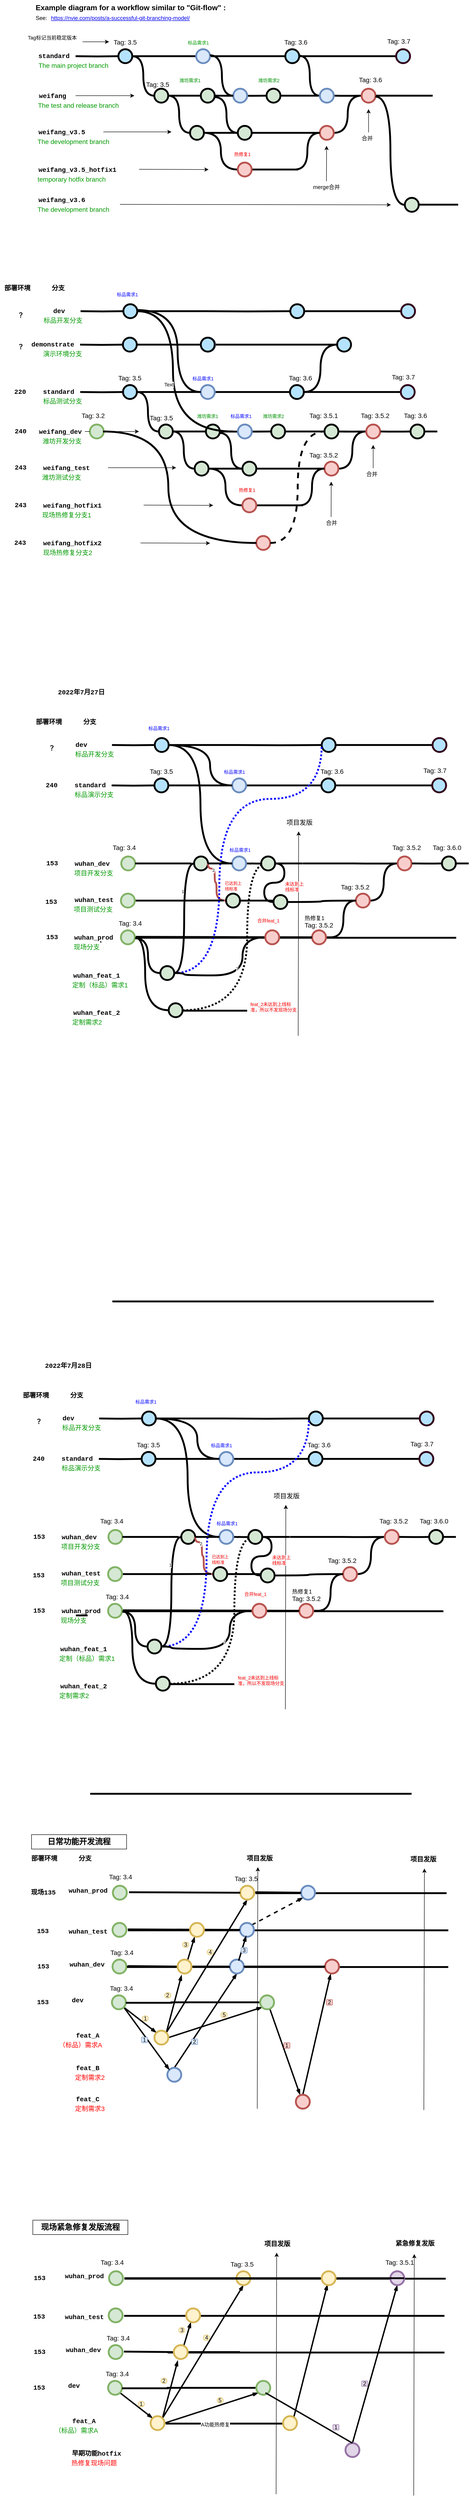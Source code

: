 <mxfile version="20.2.0" type="github">
  <diagram id="yPxyJZ8AM_hMuL3Unpa9" name="complex gitflow">
    <mxGraphModel dx="1065" dy="603" grid="1" gridSize="10" guides="1" tooltips="1" connect="1" arrows="1" fold="1" page="1" pageScale="1" pageWidth="1100" pageHeight="850" math="0" shadow="0">
      <root>
        <mxCell id="0" />
        <mxCell id="1" parent="0" />
        <mxCell id="uWUnNED6HEl2aK5fdaIb-8" value="" style="edgeStyle=orthogonalEdgeStyle;rounded=0;html=1;jettySize=auto;orthogonalLoop=1;plain-blue;endArrow=none;endFill=0;strokeWidth=4;strokeColor=#000000;" parent="1" source="uWUnNED6HEl2aK5fdaIb-10" edge="1">
          <mxGeometry x="292.25" y="211" as="geometry">
            <mxPoint x="440" y="211" as="targetPoint" />
          </mxGeometry>
        </mxCell>
        <mxCell id="uWUnNED6HEl2aK5fdaIb-9" style="edgeStyle=orthogonalEdgeStyle;curved=1;rounded=0;html=1;exitX=1;exitY=0.5;exitPerimeter=0;entryX=0;entryY=0.5;entryPerimeter=0;endArrow=none;endFill=0;jettySize=auto;orthogonalLoop=1;strokeWidth=4;fontSize=15;" parent="1" source="uWUnNED6HEl2aK5fdaIb-10" target="uWUnNED6HEl2aK5fdaIb-15" edge="1">
          <mxGeometry relative="1" as="geometry" />
        </mxCell>
        <mxCell id="uWUnNED6HEl2aK5fdaIb-10" value="" style="verticalLabelPosition=bottom;verticalAlign=top;html=1;strokeWidth=4;shape=mxgraph.flowchart.on-page_reference;plain-blue;gradientColor=none;fillColor=#B5E3Fe;strokeColor=#000000;" parent="1" vertex="1">
          <mxGeometry x="262.25" y="196" width="30" height="30" as="geometry" />
        </mxCell>
        <mxCell id="uWUnNED6HEl2aK5fdaIb-80" value="" style="edgeStyle=orthogonalEdgeStyle;curved=1;rounded=0;orthogonalLoop=1;jettySize=auto;html=1;endArrow=none;endFill=0;strokeWidth=4;entryX=0;entryY=0.5;entryDx=0;entryDy=0;entryPerimeter=0;" parent="1" source="uWUnNED6HEl2aK5fdaIb-11" target="uWUnNED6HEl2aK5fdaIb-109" edge="1">
          <mxGeometry relative="1" as="geometry">
            <mxPoint x="734.5" y="211" as="targetPoint" />
          </mxGeometry>
        </mxCell>
        <mxCell id="uWUnNED6HEl2aK5fdaIb-11" value="" style="verticalLabelPosition=bottom;verticalAlign=top;html=1;strokeWidth=4;shape=mxgraph.flowchart.on-page_reference;plain-blue;gradientColor=none;strokeColor=#000000;fillColor=#B5E3FE;" parent="1" vertex="1">
          <mxGeometry x="622.25" y="196" width="30" height="30" as="geometry" />
        </mxCell>
        <mxCell id="uWUnNED6HEl2aK5fdaIb-109" value="" style="verticalLabelPosition=bottom;verticalAlign=top;html=1;strokeWidth=4;shape=mxgraph.flowchart.on-page_reference;plain-blue;gradientColor=none;strokeColor=#33001A;fillColor=#B5E3FE;" parent="1" vertex="1">
          <mxGeometry x="861.25" y="196" width="30" height="30" as="geometry" />
        </mxCell>
        <mxCell id="uWUnNED6HEl2aK5fdaIb-12" value="" style="edgeStyle=orthogonalEdgeStyle;rounded=0;html=1;jettySize=auto;orthogonalLoop=1;strokeWidth=4;endArrow=none;endFill=0;" parent="1" target="uWUnNED6HEl2aK5fdaIb-10" edge="1">
          <mxGeometry x="192.25" y="211" as="geometry">
            <mxPoint x="170" y="211" as="sourcePoint" />
          </mxGeometry>
        </mxCell>
        <mxCell id="uWUnNED6HEl2aK5fdaIb-13" value="standard" style="text;html=1;strokeColor=none;fillColor=none;align=center;verticalAlign=middle;whiteSpace=wrap;overflow=hidden;fontSize=14;fontStyle=1;fontFamily=Courier New;" parent="1" vertex="1">
          <mxGeometry x="86" y="190" width="75" height="42" as="geometry" />
        </mxCell>
        <mxCell id="uWUnNED6HEl2aK5fdaIb-14" style="edgeStyle=orthogonalEdgeStyle;curved=1;rounded=0;html=1;endArrow=none;endFill=0;jettySize=auto;orthogonalLoop=1;strokeWidth=4;fontSize=15;startArrow=none;" parent="1" target="uWUnNED6HEl2aK5fdaIb-17" edge="1">
          <mxGeometry relative="1" as="geometry">
            <mxPoint x="470" y="296" as="sourcePoint" />
          </mxGeometry>
        </mxCell>
        <mxCell id="uWUnNED6HEl2aK5fdaIb-15" value="" style="verticalLabelPosition=bottom;verticalAlign=top;html=1;strokeWidth=4;shape=mxgraph.flowchart.on-page_reference;plain-purple;gradientColor=none;strokeColor=#000000;fillColor=#D5E8D4;" parent="1" vertex="1">
          <mxGeometry x="339.75" y="281" width="30" height="30" as="geometry" />
        </mxCell>
        <mxCell id="uWUnNED6HEl2aK5fdaIb-16" style="edgeStyle=orthogonalEdgeStyle;curved=1;rounded=0;html=1;exitX=1;exitY=0.5;exitPerimeter=0;endArrow=none;endFill=0;jettySize=auto;orthogonalLoop=1;strokeWidth=4;fontSize=15;entryX=0;entryY=0.5;entryDx=0;entryDy=0;entryPerimeter=0;" parent="1" source="uWUnNED6HEl2aK5fdaIb-17" edge="1">
          <mxGeometry relative="1" as="geometry">
            <mxPoint x="696.75" y="296" as="targetPoint" />
          </mxGeometry>
        </mxCell>
        <mxCell id="uWUnNED6HEl2aK5fdaIb-17" value="" style="verticalLabelPosition=bottom;verticalAlign=top;html=1;strokeWidth=4;shape=mxgraph.flowchart.on-page_reference;plain-purple;gradientColor=none;strokeColor=#000000;fillColor=#D5E8D4;" parent="1" vertex="1">
          <mxGeometry x="581.75" y="281" width="30" height="30" as="geometry" />
        </mxCell>
        <mxCell id="uWUnNED6HEl2aK5fdaIb-20" value="weifang&amp;nbsp;" style="text;html=1;strokeColor=none;fillColor=none;align=left;verticalAlign=middle;whiteSpace=wrap;overflow=hidden;fontSize=14;fontStyle=1;fontFamily=Courier New;" parent="1" vertex="1">
          <mxGeometry x="88.75" y="286" width="81.25" height="20" as="geometry" />
        </mxCell>
        <mxCell id="uWUnNED6HEl2aK5fdaIb-71" value="" style="edgeStyle=orthogonalEdgeStyle;rounded=0;orthogonalLoop=1;jettySize=auto;html=1;endArrow=none;endFill=0;strokeWidth=4;" parent="1" source="uWUnNED6HEl2aK5fdaIb-69" edge="1">
          <mxGeometry relative="1" as="geometry">
            <mxPoint x="514.75" y="376" as="targetPoint" />
          </mxGeometry>
        </mxCell>
        <mxCell id="uWUnNED6HEl2aK5fdaIb-75" style="edgeStyle=orthogonalEdgeStyle;rounded=0;orthogonalLoop=1;jettySize=auto;html=1;entryX=1;entryY=0.5;entryDx=0;entryDy=0;entryPerimeter=0;endArrow=none;endFill=0;strokeWidth=4;curved=1;" parent="1" source="uWUnNED6HEl2aK5fdaIb-69" target="uWUnNED6HEl2aK5fdaIb-15" edge="1">
          <mxGeometry relative="1" as="geometry" />
        </mxCell>
        <mxCell id="uWUnNED6HEl2aK5fdaIb-94" style="edgeStyle=orthogonalEdgeStyle;curved=1;rounded=0;orthogonalLoop=1;jettySize=auto;html=1;exitX=1;exitY=0.5;exitDx=0;exitDy=0;exitPerimeter=0;entryX=0;entryY=0.5;entryDx=0;entryDy=0;entryPerimeter=0;endArrow=none;endFill=0;strokeWidth=4;fontFamily=Courier New;fontColor=#009900;" parent="1" source="uWUnNED6HEl2aK5fdaIb-69" target="uWUnNED6HEl2aK5fdaIb-82" edge="1">
          <mxGeometry relative="1" as="geometry" />
        </mxCell>
        <mxCell id="uWUnNED6HEl2aK5fdaIb-69" value="" style="verticalLabelPosition=bottom;verticalAlign=top;html=1;strokeWidth=4;shape=mxgraph.flowchart.on-page_reference;plain-purple;gradientColor=none;strokeColor=#000000;fillColor=#D5E8D4;" parent="1" vertex="1">
          <mxGeometry x="416.75" y="361" width="30" height="30" as="geometry" />
        </mxCell>
        <mxCell id="uWUnNED6HEl2aK5fdaIb-78" value="" style="edgeStyle=orthogonalEdgeStyle;curved=1;rounded=0;orthogonalLoop=1;jettySize=auto;html=1;endArrow=none;endFill=0;strokeWidth=4;" parent="1" target="uWUnNED6HEl2aK5fdaIb-77" edge="1">
          <mxGeometry relative="1" as="geometry">
            <mxPoint x="510" y="376" as="sourcePoint" />
          </mxGeometry>
        </mxCell>
        <mxCell id="uWUnNED6HEl2aK5fdaIb-96" value="" style="edgeStyle=orthogonalEdgeStyle;curved=1;rounded=0;orthogonalLoop=1;jettySize=auto;html=1;endArrow=none;endFill=0;strokeWidth=4;fontFamily=Courier New;fontColor=#009900;" parent="1" source="uWUnNED6HEl2aK5fdaIb-77" target="uWUnNED6HEl2aK5fdaIb-95" edge="1">
          <mxGeometry relative="1" as="geometry" />
        </mxCell>
        <mxCell id="uWUnNED6HEl2aK5fdaIb-77" value="" style="verticalLabelPosition=bottom;verticalAlign=top;html=1;strokeWidth=4;shape=mxgraph.flowchart.on-page_reference;plain-purple;gradientColor=none;strokeColor=#000000;fillColor=#D5E8D4;" parent="1" vertex="1">
          <mxGeometry x="519.75" y="361" width="30" height="30" as="geometry" />
        </mxCell>
        <mxCell id="uWUnNED6HEl2aK5fdaIb-108" style="edgeStyle=orthogonalEdgeStyle;curved=1;rounded=0;orthogonalLoop=1;jettySize=auto;html=1;entryX=0;entryY=0.5;entryDx=0;entryDy=0;entryPerimeter=0;endArrow=none;endFill=0;strokeWidth=4;fontFamily=Courier New;fontColor=#009900;" parent="1" source="uWUnNED6HEl2aK5fdaIb-95" target="uWUnNED6HEl2aK5fdaIb-106" edge="1">
          <mxGeometry relative="1" as="geometry" />
        </mxCell>
        <mxCell id="uWUnNED6HEl2aK5fdaIb-95" value="" style="verticalLabelPosition=bottom;verticalAlign=top;html=1;strokeWidth=4;shape=mxgraph.flowchart.on-page_reference;strokeColor=#b85450;fillColor=#f8cecc;" parent="1" vertex="1">
          <mxGeometry x="696.75" y="361" width="30" height="30" as="geometry" />
        </mxCell>
        <mxCell id="uWUnNED6HEl2aK5fdaIb-76" value="weifang_v3.5" style="text;html=1;strokeColor=none;fillColor=none;align=left;verticalAlign=middle;whiteSpace=wrap;overflow=hidden;fontSize=14;fontStyle=1;fontFamily=Courier New;" parent="1" vertex="1">
          <mxGeometry x="87.75" y="364" width="132.25" height="20" as="geometry" />
        </mxCell>
        <mxCell id="uWUnNED6HEl2aK5fdaIb-81" value="" style="edgeStyle=orthogonalEdgeStyle;rounded=0;orthogonalLoop=1;jettySize=auto;html=1;endArrow=none;endFill=0;strokeWidth=4;" parent="1" source="uWUnNED6HEl2aK5fdaIb-82" edge="1">
          <mxGeometry relative="1" as="geometry">
            <mxPoint x="650" y="455" as="targetPoint" />
          </mxGeometry>
        </mxCell>
        <mxCell id="uWUnNED6HEl2aK5fdaIb-82" value="" style="verticalLabelPosition=bottom;verticalAlign=top;html=1;strokeWidth=4;shape=mxgraph.flowchart.on-page_reference;strokeColor=#b85450;fillColor=#f8cecc;shadow=0;" parent="1" vertex="1">
          <mxGeometry x="519.75" y="440" width="30" height="30" as="geometry" />
        </mxCell>
        <mxCell id="uWUnNED6HEl2aK5fdaIb-97" style="edgeStyle=orthogonalEdgeStyle;curved=1;rounded=0;orthogonalLoop=1;jettySize=auto;html=1;exitX=1;exitY=0.5;exitDx=0;exitDy=0;exitPerimeter=0;entryX=0;entryY=0.5;entryDx=0;entryDy=0;entryPerimeter=0;endArrow=none;endFill=0;strokeWidth=4;fontFamily=Courier New;fontColor=#009900;" parent="1" target="uWUnNED6HEl2aK5fdaIb-95" edge="1">
          <mxGeometry relative="1" as="geometry">
            <mxPoint x="641.75" y="455" as="sourcePoint" />
          </mxGeometry>
        </mxCell>
        <mxCell id="uWUnNED6HEl2aK5fdaIb-86" value="weifang_v3.5_hotfix1" style="text;html=1;strokeColor=none;fillColor=none;align=left;verticalAlign=middle;whiteSpace=wrap;overflow=hidden;fontSize=14;fontStyle=1;fontFamily=Courier New;" parent="1" vertex="1">
          <mxGeometry x="87.5" y="445" width="240" height="20" as="geometry" />
        </mxCell>
        <mxCell id="uWUnNED6HEl2aK5fdaIb-87" value="The development branch" style="text;html=1;strokeColor=none;fillColor=none;align=left;verticalAlign=middle;whiteSpace=wrap;overflow=hidden;fontSize=14;fontStyle=0;fontColor=#009900;" parent="1" vertex="1">
          <mxGeometry x="85.75" y="384" width="240" height="20" as="geometry" />
        </mxCell>
        <mxCell id="uWUnNED6HEl2aK5fdaIb-88" value="temporary hotfix branch" style="text;html=1;strokeColor=none;fillColor=none;align=left;verticalAlign=middle;whiteSpace=wrap;overflow=hidden;fontSize=14;fontStyle=0;fontColor=#009900;" parent="1" vertex="1">
          <mxGeometry x="85.75" y="465" width="240" height="20" as="geometry" />
        </mxCell>
        <mxCell id="uWUnNED6HEl2aK5fdaIb-89" value="The test and release branch" style="text;html=1;strokeColor=none;fillColor=none;align=left;verticalAlign=middle;whiteSpace=wrap;overflow=hidden;fontSize=14;fontStyle=0;fontColor=#009900;" parent="1" vertex="1">
          <mxGeometry x="86.75" y="306" width="240" height="20" as="geometry" />
        </mxCell>
        <mxCell id="uWUnNED6HEl2aK5fdaIb-90" value="The main project branch" style="text;html=1;strokeColor=none;fillColor=none;align=left;verticalAlign=middle;whiteSpace=wrap;overflow=hidden;fontSize=14;fontStyle=0;fontColor=#009900;" parent="1" vertex="1">
          <mxGeometry x="88.25" y="220" width="161.75" height="20" as="geometry" />
        </mxCell>
        <mxCell id="uWUnNED6HEl2aK5fdaIb-91" value="" style="endArrow=classic;html=1;strokeWidth=1;fontFamily=Courier New;fontColor=#009900;" parent="1" edge="1">
          <mxGeometry width="50" height="50" relative="1" as="geometry">
            <mxPoint x="306.75" y="454.5" as="sourcePoint" />
            <mxPoint x="456.75" y="455" as="targetPoint" />
          </mxGeometry>
        </mxCell>
        <mxCell id="uWUnNED6HEl2aK5fdaIb-92" value="" style="endArrow=classic;html=1;strokeWidth=1;fontFamily=Courier New;fontColor=#009900;" parent="1" edge="1">
          <mxGeometry width="50" height="50" relative="1" as="geometry">
            <mxPoint x="230" y="374" as="sourcePoint" />
            <mxPoint x="376.75" y="374" as="targetPoint" />
          </mxGeometry>
        </mxCell>
        <mxCell id="uWUnNED6HEl2aK5fdaIb-93" value="" style="endArrow=classic;html=1;strokeWidth=1;fontFamily=Courier New;fontColor=#009900;exitX=1;exitY=0.5;exitDx=0;exitDy=0;" parent="1" source="uWUnNED6HEl2aK5fdaIb-20" edge="1">
          <mxGeometry width="50" height="50" relative="1" as="geometry">
            <mxPoint x="216.75" y="296" as="sourcePoint" />
            <mxPoint x="296.75" y="296" as="targetPoint" />
          </mxGeometry>
        </mxCell>
        <mxCell id="uWUnNED6HEl2aK5fdaIb-101" value="Tag: 3.6" style="text;html=1;strokeColor=none;fillColor=none;align=center;verticalAlign=middle;whiteSpace=wrap;overflow=hidden;fontSize=14;" parent="1" vertex="1">
          <mxGeometry x="590.25" y="170" width="110" height="20" as="geometry" />
        </mxCell>
        <mxCell id="uWUnNED6HEl2aK5fdaIb-103" value="Tag: 3.5" style="text;html=1;strokeColor=none;fillColor=none;align=center;verticalAlign=middle;whiteSpace=wrap;overflow=hidden;fontSize=14;" parent="1" vertex="1">
          <mxGeometry x="242.25" y="170" width="70" height="20" as="geometry" />
        </mxCell>
        <mxCell id="uWUnNED6HEl2aK5fdaIb-107" value="" style="edgeStyle=orthogonalEdgeStyle;curved=1;rounded=0;orthogonalLoop=1;jettySize=auto;html=1;endArrow=none;endFill=0;strokeWidth=4;fontFamily=Courier New;fontColor=#009900;" parent="1" target="uWUnNED6HEl2aK5fdaIb-106" edge="1">
          <mxGeometry relative="1" as="geometry">
            <mxPoint x="726.75" y="296" as="sourcePoint" />
          </mxGeometry>
        </mxCell>
        <mxCell id="uWUnNED6HEl2aK5fdaIb-106" value="" style="verticalLabelPosition=bottom;verticalAlign=top;html=1;strokeWidth=4;shape=mxgraph.flowchart.on-page_reference;strokeColor=#b85450;fillColor=#f8cecc;" parent="1" vertex="1">
          <mxGeometry x="786.75" y="281" width="30" height="30" as="geometry" />
        </mxCell>
        <mxCell id="uWUnNED6HEl2aK5fdaIb-116" value="Tag: 3.7" style="text;html=1;strokeColor=none;fillColor=none;align=center;verticalAlign=middle;whiteSpace=wrap;overflow=hidden;fontSize=14;" parent="1" vertex="1">
          <mxGeometry x="812.25" y="168" width="110" height="20" as="geometry" />
        </mxCell>
        <mxCell id="uWUnNED6HEl2aK5fdaIb-117" value="" style="endArrow=classic;html=1;strokeWidth=1;fontFamily=Courier New;fontColor=#009900;" parent="1" edge="1">
          <mxGeometry width="50" height="50" relative="1" as="geometry">
            <mxPoint x="711" y="480" as="sourcePoint" />
            <mxPoint x="711.25" y="404" as="targetPoint" />
          </mxGeometry>
        </mxCell>
        <mxCell id="fSnZ5vnYTslC5NarKmr_-1" value="" style="endArrow=classic;html=1;strokeWidth=1;fontFamily=Courier New;fontColor=#009900;" parent="1" edge="1">
          <mxGeometry width="50" height="50" relative="1" as="geometry">
            <mxPoint x="801.75" y="375" as="sourcePoint" />
            <mxPoint x="801.75" y="325" as="targetPoint" />
          </mxGeometry>
        </mxCell>
        <mxCell id="fSnZ5vnYTslC5NarKmr_-4" value="&lt;span style=&quot;text-align: center&quot;&gt;合并&lt;br&gt;&lt;/span&gt;" style="text;html=1;strokeColor=none;fillColor=none;align=left;verticalAlign=middle;whiteSpace=wrap;overflow=hidden;fontSize=12;fontStyle=0;fontColor=#000000;" parent="1" vertex="1">
          <mxGeometry x="784.75" y="375" width="40" height="25" as="geometry" />
        </mxCell>
        <mxCell id="fSnZ5vnYTslC5NarKmr_-9" value="" style="edgeStyle=orthogonalEdgeStyle;rounded=0;orthogonalLoop=1;jettySize=auto;html=1;fontSize=12;fontColor=#000000;entryX=0;entryY=0.5;entryDx=0;entryDy=0;" parent="1" source="fSnZ5vnYTslC5NarKmr_-8" target="uWUnNED6HEl2aK5fdaIb-103" edge="1">
          <mxGeometry relative="1" as="geometry">
            <mxPoint x="222.25" y="180" as="targetPoint" />
            <Array as="points">
              <mxPoint x="222.25" y="180" />
              <mxPoint x="222.25" y="180" />
            </Array>
          </mxGeometry>
        </mxCell>
        <mxCell id="fSnZ5vnYTslC5NarKmr_-8" value="&lt;span style=&quot;text-align: center ; font-size: 11px&quot;&gt;Tag标记当前稳定版本&lt;/span&gt;" style="text;html=1;strokeColor=none;fillColor=none;align=left;verticalAlign=middle;whiteSpace=wrap;overflow=hidden;fontSize=11;fontStyle=0;fontColor=#000000;" parent="1" vertex="1">
          <mxGeometry x="65" y="152" width="120" height="38" as="geometry" />
        </mxCell>
        <UserObject label="Example diagram for a workflow similar to &quot;Git-flow&quot; :" link="https://nvie.com/posts/a-successful-git-branching-model/" id="9hBKPDzoitwpIBdzFDQ7-2">
          <mxCell style="text;whiteSpace=wrap;html=1;fontStyle=1;fontSize=16;" parent="1" vertex="1">
            <mxGeometry x="82.25" y="90" width="427.75" height="20" as="geometry" />
          </mxCell>
        </UserObject>
        <UserObject label="&lt;a href=&quot;https://nvie.com/posts/a-successful-git-branching-model/&quot;&gt;https://nvie.com/posts/a-successful-git-branching-model/&lt;/a&gt;" link="https://nvie.com/posts/a-successful-git-branching-model/" id="9hBKPDzoitwpIBdzFDQ7-3">
          <mxCell style="text;whiteSpace=wrap;html=1;" parent="1" vertex="1">
            <mxGeometry x="115" y="115" width="355" height="20" as="geometry" />
          </mxCell>
        </UserObject>
        <UserObject label="See:" link="https://nvie.com/posts/a-successful-git-branching-model/" id="9hBKPDzoitwpIBdzFDQ7-7">
          <mxCell style="text;whiteSpace=wrap;html=1;" parent="1" vertex="1">
            <mxGeometry x="82.25" y="115" width="32.75" height="20" as="geometry" />
          </mxCell>
        </UserObject>
        <mxCell id="9hBKPDzoitwpIBdzFDQ7-21" value="" style="edgeStyle=orthogonalEdgeStyle;rounded=0;orthogonalLoop=1;jettySize=auto;html=1;fontSize=15;endArrow=none;endFill=0;strokeWidth=4;entryX=0;entryY=0.5;entryDx=0;entryDy=0;entryPerimeter=0;exitX=1;exitY=0.5;exitDx=0;exitDy=0;exitPerimeter=0;startArrow=none;" parent="1" source="nSpHJJlaLFTtq9EwCfLZ-13" target="uWUnNED6HEl2aK5fdaIb-11" edge="1">
          <mxGeometry relative="1" as="geometry">
            <mxPoint x="560.25" y="211" as="targetPoint" />
            <mxPoint x="430" y="211" as="sourcePoint" />
          </mxGeometry>
        </mxCell>
        <mxCell id="nSpHJJlaLFTtq9EwCfLZ-9" style="edgeStyle=orthogonalEdgeStyle;curved=1;rounded=0;html=1;exitX=1;exitY=0.5;exitPerimeter=0;entryX=0;entryY=0.5;entryPerimeter=0;endArrow=none;endFill=0;jettySize=auto;orthogonalLoop=1;strokeWidth=4;fontSize=15;entryDx=0;entryDy=0;" parent="1" target="nSpHJJlaLFTtq9EwCfLZ-22" edge="1">
          <mxGeometry relative="1" as="geometry">
            <mxPoint x="652.25" y="210" as="sourcePoint" />
            <mxPoint x="696.75" y="296" as="targetPoint" />
          </mxGeometry>
        </mxCell>
        <mxCell id="nSpHJJlaLFTtq9EwCfLZ-11" value="" style="edgeStyle=orthogonalEdgeStyle;curved=1;rounded=0;html=1;exitX=1;exitY=0.5;exitPerimeter=0;endArrow=none;endFill=0;jettySize=auto;orthogonalLoop=1;strokeWidth=4;fontSize=15;startArrow=none;" parent="1" source="nSpHJJlaLFTtq9EwCfLZ-8" edge="1">
          <mxGeometry relative="1" as="geometry">
            <mxPoint x="369.75" y="296" as="sourcePoint" />
            <mxPoint x="470" y="296" as="targetPoint" />
          </mxGeometry>
        </mxCell>
        <mxCell id="nSpHJJlaLFTtq9EwCfLZ-13" value="" style="verticalLabelPosition=bottom;verticalAlign=top;html=1;strokeWidth=4;shape=mxgraph.flowchart.on-page_reference;strokeColor=#6c8ebf;fillColor=#dae8fc;" parent="1" vertex="1">
          <mxGeometry x="430" y="196" width="30" height="30" as="geometry" />
        </mxCell>
        <mxCell id="nSpHJJlaLFTtq9EwCfLZ-14" value="" style="edgeStyle=orthogonalEdgeStyle;rounded=0;orthogonalLoop=1;jettySize=auto;html=1;fontSize=15;endArrow=none;endFill=0;strokeWidth=4;entryX=0;entryY=0.5;entryDx=0;entryDy=0;entryPerimeter=0;exitX=1;exitY=0.5;exitDx=0;exitDy=0;exitPerimeter=0;" parent="1" target="nSpHJJlaLFTtq9EwCfLZ-13" edge="1">
          <mxGeometry relative="1" as="geometry">
            <mxPoint x="622.25" y="211" as="targetPoint" />
            <mxPoint x="430" y="211" as="sourcePoint" />
          </mxGeometry>
        </mxCell>
        <mxCell id="nSpHJJlaLFTtq9EwCfLZ-15" value="&lt;font style=&quot;font-size: 10px&quot;&gt;标品需求1&lt;/font&gt;" style="text;html=1;strokeColor=none;fillColor=none;align=left;verticalAlign=middle;whiteSpace=wrap;overflow=hidden;fontSize=14;fontStyle=0;fontColor=#009900;" parent="1" vertex="1">
          <mxGeometry x="410" y="170" width="161.75" height="20" as="geometry" />
        </mxCell>
        <mxCell id="nSpHJJlaLFTtq9EwCfLZ-16" value="&lt;span style=&quot;color: rgb(0 , 153 , 0) ; font-family: &amp;#34;helvetica&amp;#34; ; font-size: 10px ; font-style: normal ; font-weight: 400 ; letter-spacing: normal ; text-align: left ; text-indent: 0px ; text-transform: none ; word-spacing: 0px ; background-color: rgb(248 , 249 , 250) ; display: inline ; float: none&quot;&gt;潍坊需求1&lt;/span&gt;" style="text;whiteSpace=wrap;html=1;fontSize=10;" parent="1" vertex="1">
          <mxGeometry x="391.75" y="251" width="80" height="30" as="geometry" />
        </mxCell>
        <mxCell id="nSpHJJlaLFTtq9EwCfLZ-17" value="&lt;span style=&quot;color: rgb(0 , 153 , 0) ; font-family: &amp;#34;helvetica&amp;#34; ; font-size: 10px ; font-style: normal ; font-weight: 400 ; letter-spacing: normal ; text-align: left ; text-indent: 0px ; text-transform: none ; word-spacing: 0px ; background-color: rgb(248 , 249 , 250) ; display: inline ; float: none&quot;&gt;潍坊需求2&lt;/span&gt;" style="text;whiteSpace=wrap;html=1;fontSize=10;" parent="1" vertex="1">
          <mxGeometry x="561.75" y="251" width="80" height="30" as="geometry" />
        </mxCell>
        <mxCell id="nSpHJJlaLFTtq9EwCfLZ-8" value="" style="verticalLabelPosition=bottom;verticalAlign=top;html=1;strokeWidth=4;shape=mxgraph.flowchart.on-page_reference;plain-purple;gradientColor=none;strokeColor=#000000;fillColor=#D5E8D4;" parent="1" vertex="1">
          <mxGeometry x="440" y="281" width="30" height="30" as="geometry" />
        </mxCell>
        <mxCell id="nSpHJJlaLFTtq9EwCfLZ-18" value="" style="edgeStyle=orthogonalEdgeStyle;curved=1;rounded=0;html=1;exitX=1;exitY=0.5;exitPerimeter=0;endArrow=none;endFill=0;jettySize=auto;orthogonalLoop=1;strokeWidth=4;fontSize=15;" parent="1" source="uWUnNED6HEl2aK5fdaIb-15" target="nSpHJJlaLFTtq9EwCfLZ-8" edge="1">
          <mxGeometry relative="1" as="geometry">
            <mxPoint x="369.75" y="296" as="sourcePoint" />
            <mxPoint x="470" y="296" as="targetPoint" />
          </mxGeometry>
        </mxCell>
        <mxCell id="nSpHJJlaLFTtq9EwCfLZ-19" style="edgeStyle=orthogonalEdgeStyle;curved=1;rounded=0;html=1;exitX=1;exitY=0.5;exitPerimeter=0;endArrow=none;endFill=0;jettySize=auto;orthogonalLoop=1;strokeWidth=4;fontSize=15;entryX=0;entryY=0.5;entryDx=0;entryDy=0;entryPerimeter=0;" parent="1" target="uWUnNED6HEl2aK5fdaIb-77" edge="1">
          <mxGeometry relative="1" as="geometry">
            <mxPoint x="470.0" y="299" as="sourcePoint" />
            <mxPoint x="517.83" y="370" as="targetPoint" />
          </mxGeometry>
        </mxCell>
        <mxCell id="nSpHJJlaLFTtq9EwCfLZ-20" value="" style="verticalLabelPosition=bottom;verticalAlign=top;html=1;strokeWidth=4;shape=mxgraph.flowchart.on-page_reference;strokeColor=#6c8ebf;fillColor=#dae8fc;" parent="1" vertex="1">
          <mxGeometry x="510" y="281" width="30" height="30" as="geometry" />
        </mxCell>
        <mxCell id="nSpHJJlaLFTtq9EwCfLZ-21" style="edgeStyle=orthogonalEdgeStyle;curved=1;rounded=0;html=1;exitX=1;exitY=0.5;exitPerimeter=0;endArrow=none;endFill=0;jettySize=auto;orthogonalLoop=1;strokeWidth=4;fontSize=15;entryX=0;entryY=0.5;entryDx=0;entryDy=0;entryPerimeter=0;" parent="1" target="nSpHJJlaLFTtq9EwCfLZ-20" edge="1">
          <mxGeometry relative="1" as="geometry">
            <mxPoint x="460" y="209" as="sourcePoint" />
            <mxPoint x="509.75" y="286" as="targetPoint" />
          </mxGeometry>
        </mxCell>
        <mxCell id="nSpHJJlaLFTtq9EwCfLZ-22" value="" style="verticalLabelPosition=bottom;verticalAlign=top;html=1;strokeWidth=4;shape=mxgraph.flowchart.on-page_reference;strokeColor=#6c8ebf;fillColor=#dae8fc;" parent="1" vertex="1">
          <mxGeometry x="696.75" y="281" width="30" height="30" as="geometry" />
        </mxCell>
        <mxCell id="nSpHJJlaLFTtq9EwCfLZ-23" value="" style="edgeStyle=orthogonalEdgeStyle;curved=1;rounded=0;orthogonalLoop=1;jettySize=auto;html=1;endArrow=none;endFill=0;strokeWidth=4;fontFamily=Courier New;fontColor=#009900;" parent="1" edge="1">
          <mxGeometry relative="1" as="geometry">
            <mxPoint x="817.75" y="296" as="sourcePoint" />
            <mxPoint x="940" y="296" as="targetPoint" />
          </mxGeometry>
        </mxCell>
        <mxCell id="nSpHJJlaLFTtq9EwCfLZ-24" value="&lt;span style=&quot;text-align: center&quot;&gt;merge合并&lt;br&gt;&lt;/span&gt;" style="text;html=1;strokeColor=none;fillColor=none;align=left;verticalAlign=middle;whiteSpace=wrap;overflow=hidden;fontSize=12;fontStyle=0;fontColor=#000000;" parent="1" vertex="1">
          <mxGeometry x="680" y="480" width="70" height="25" as="geometry" />
        </mxCell>
        <mxCell id="nSpHJJlaLFTtq9EwCfLZ-26" value="" style="verticalLabelPosition=bottom;verticalAlign=top;html=1;strokeWidth=4;shape=mxgraph.flowchart.on-page_reference;plain-purple;gradientColor=none;strokeColor=#000000;fillColor=#D5E8D4;" parent="1" vertex="1">
          <mxGeometry x="880" y="516" width="30" height="30" as="geometry" />
        </mxCell>
        <mxCell id="nSpHJJlaLFTtq9EwCfLZ-27" style="edgeStyle=orthogonalEdgeStyle;curved=1;rounded=0;html=1;exitX=1;exitY=0.5;exitPerimeter=0;entryX=0;entryY=0.5;entryPerimeter=0;endArrow=none;endFill=0;jettySize=auto;orthogonalLoop=1;strokeWidth=4;fontSize=15;entryDx=0;entryDy=0;" parent="1" target="nSpHJJlaLFTtq9EwCfLZ-26" edge="1">
          <mxGeometry relative="1" as="geometry">
            <mxPoint x="816.75" y="298" as="sourcePoint" />
            <mxPoint x="861.25" y="384" as="targetPoint" />
          </mxGeometry>
        </mxCell>
        <mxCell id="nSpHJJlaLFTtq9EwCfLZ-28" value="weifang_v3.6" style="text;html=1;strokeColor=none;fillColor=none;align=left;verticalAlign=middle;whiteSpace=wrap;overflow=hidden;fontSize=14;fontStyle=1;fontFamily=Courier New;" parent="1" vertex="1">
          <mxGeometry x="87.75" y="510" width="132.25" height="20" as="geometry" />
        </mxCell>
        <mxCell id="nSpHJJlaLFTtq9EwCfLZ-29" value="The development branch" style="text;html=1;strokeColor=none;fillColor=none;align=left;verticalAlign=middle;whiteSpace=wrap;overflow=hidden;fontSize=14;fontStyle=0;fontColor=#009900;" parent="1" vertex="1">
          <mxGeometry x="85.75" y="530" width="240" height="20" as="geometry" />
        </mxCell>
        <mxCell id="nSpHJJlaLFTtq9EwCfLZ-30" value="" style="endArrow=classic;html=1;strokeWidth=1;fontFamily=Courier New;fontColor=#009900;exitX=0.75;exitY=0;exitDx=0;exitDy=0;" parent="1" source="nSpHJJlaLFTtq9EwCfLZ-29" edge="1">
          <mxGeometry width="50" height="50" relative="1" as="geometry">
            <mxPoint x="330" y="531" as="sourcePoint" />
            <mxPoint x="850" y="531" as="targetPoint" />
          </mxGeometry>
        </mxCell>
        <mxCell id="nSpHJJlaLFTtq9EwCfLZ-31" style="edgeStyle=orthogonalEdgeStyle;curved=1;rounded=0;html=1;exitX=1;exitY=0.5;exitPerimeter=0;endArrow=none;endFill=0;jettySize=auto;orthogonalLoop=1;strokeWidth=4;fontSize=15;entryX=0;entryY=0.5;entryDx=0;entryDy=0;entryPerimeter=0;" parent="1" edge="1">
          <mxGeometry relative="1" as="geometry">
            <mxPoint x="910" y="530.58" as="sourcePoint" />
            <mxPoint x="995" y="530.58" as="targetPoint" />
          </mxGeometry>
        </mxCell>
        <mxCell id="nSpHJJlaLFTtq9EwCfLZ-32" value="&lt;span style=&quot;font-family: &amp;#34;helvetica&amp;#34; ; font-size: 10px ; font-style: normal ; font-weight: 400 ; letter-spacing: normal ; text-align: left ; text-indent: 0px ; text-transform: none ; word-spacing: 0px ; background-color: rgb(248 , 249 , 250) ; display: inline ; float: none&quot;&gt;&lt;font color=&quot;#ff0000&quot;&gt;热修复1&lt;/font&gt;&lt;/span&gt;" style="text;whiteSpace=wrap;html=1;fontSize=10;" parent="1" vertex="1">
          <mxGeometry x="510.25" y="410" width="80" height="30" as="geometry" />
        </mxCell>
        <mxCell id="SfV9Q8ZHsoWNk0C2K5bJ-2" value="Tag: 3.6" style="text;html=1;strokeColor=none;fillColor=none;align=center;verticalAlign=middle;whiteSpace=wrap;overflow=hidden;fontSize=14;" parent="1" vertex="1">
          <mxGeometry x="751.25" y="251" width="110" height="20" as="geometry" />
        </mxCell>
        <mxCell id="SfV9Q8ZHsoWNk0C2K5bJ-3" value="Tag: 3.5" style="text;html=1;strokeColor=none;fillColor=none;align=center;verticalAlign=middle;whiteSpace=wrap;overflow=hidden;fontSize=14;" parent="1" vertex="1">
          <mxGeometry x="312.25" y="261" width="70" height="20" as="geometry" />
        </mxCell>
        <mxCell id="ZYRFxV2PzqIA1E-72bam-1" value="" style="edgeStyle=orthogonalEdgeStyle;rounded=0;html=1;jettySize=auto;orthogonalLoop=1;plain-blue;endArrow=none;endFill=0;strokeWidth=4;strokeColor=#000000;" parent="1" source="ZYRFxV2PzqIA1E-72bam-3" edge="1">
          <mxGeometry x="302.25" y="934" as="geometry">
            <mxPoint x="450" y="934" as="targetPoint" />
          </mxGeometry>
        </mxCell>
        <mxCell id="ZYRFxV2PzqIA1E-72bam-2" style="edgeStyle=orthogonalEdgeStyle;curved=1;rounded=0;html=1;exitX=1;exitY=0.5;exitPerimeter=0;entryX=0;entryY=0.5;entryPerimeter=0;endArrow=none;endFill=0;jettySize=auto;orthogonalLoop=1;strokeWidth=4;fontSize=15;" parent="1" source="ZYRFxV2PzqIA1E-72bam-3" target="ZYRFxV2PzqIA1E-72bam-10" edge="1">
          <mxGeometry relative="1" as="geometry" />
        </mxCell>
        <mxCell id="ZYRFxV2PzqIA1E-72bam-3" value="" style="verticalLabelPosition=bottom;verticalAlign=top;html=1;strokeWidth=4;shape=mxgraph.flowchart.on-page_reference;plain-blue;gradientColor=none;fillColor=#B5E3Fe;strokeColor=#000000;" parent="1" vertex="1">
          <mxGeometry x="272.25" y="919" width="30" height="30" as="geometry" />
        </mxCell>
        <mxCell id="ZYRFxV2PzqIA1E-72bam-4" value="" style="edgeStyle=orthogonalEdgeStyle;curved=1;rounded=0;orthogonalLoop=1;jettySize=auto;html=1;endArrow=none;endFill=0;strokeWidth=4;entryX=0;entryY=0.5;entryDx=0;entryDy=0;entryPerimeter=0;" parent="1" source="ZYRFxV2PzqIA1E-72bam-5" target="ZYRFxV2PzqIA1E-72bam-6" edge="1">
          <mxGeometry relative="1" as="geometry">
            <mxPoint x="744.5" y="934" as="targetPoint" />
          </mxGeometry>
        </mxCell>
        <mxCell id="ZYRFxV2PzqIA1E-72bam-5" value="" style="verticalLabelPosition=bottom;verticalAlign=top;html=1;strokeWidth=4;shape=mxgraph.flowchart.on-page_reference;plain-blue;gradientColor=none;strokeColor=#000000;fillColor=#B5E3FE;" parent="1" vertex="1">
          <mxGeometry x="632.25" y="919" width="30" height="30" as="geometry" />
        </mxCell>
        <mxCell id="ZYRFxV2PzqIA1E-72bam-6" value="" style="verticalLabelPosition=bottom;verticalAlign=top;html=1;strokeWidth=4;shape=mxgraph.flowchart.on-page_reference;plain-blue;gradientColor=none;strokeColor=#33001A;fillColor=#B5E3FE;" parent="1" vertex="1">
          <mxGeometry x="871.25" y="919" width="30" height="30" as="geometry" />
        </mxCell>
        <mxCell id="ZYRFxV2PzqIA1E-72bam-7" value="" style="edgeStyle=orthogonalEdgeStyle;rounded=0;html=1;jettySize=auto;orthogonalLoop=1;strokeWidth=4;endArrow=none;endFill=0;" parent="1" target="ZYRFxV2PzqIA1E-72bam-3" edge="1">
          <mxGeometry x="202.25" y="934" as="geometry">
            <mxPoint x="180" y="934" as="sourcePoint" />
          </mxGeometry>
        </mxCell>
        <mxCell id="ZYRFxV2PzqIA1E-72bam-8" value="standard" style="text;html=1;strokeColor=none;fillColor=none;align=center;verticalAlign=middle;whiteSpace=wrap;overflow=hidden;fontSize=14;fontStyle=1;fontFamily=Courier New;" parent="1" vertex="1">
          <mxGeometry x="96" y="913" width="75" height="42" as="geometry" />
        </mxCell>
        <mxCell id="ZYRFxV2PzqIA1E-72bam-9" style="edgeStyle=orthogonalEdgeStyle;curved=1;rounded=0;html=1;endArrow=none;endFill=0;jettySize=auto;orthogonalLoop=1;strokeWidth=4;fontSize=15;startArrow=none;" parent="1" target="ZYRFxV2PzqIA1E-72bam-12" edge="1">
          <mxGeometry relative="1" as="geometry">
            <mxPoint x="480" y="1019" as="sourcePoint" />
          </mxGeometry>
        </mxCell>
        <mxCell id="ZYRFxV2PzqIA1E-72bam-10" value="" style="verticalLabelPosition=bottom;verticalAlign=top;html=1;strokeWidth=4;shape=mxgraph.flowchart.on-page_reference;plain-purple;gradientColor=none;strokeColor=#000000;fillColor=#D5E8D4;" parent="1" vertex="1">
          <mxGeometry x="349.75" y="1004" width="30" height="30" as="geometry" />
        </mxCell>
        <mxCell id="ZYRFxV2PzqIA1E-72bam-11" style="edgeStyle=orthogonalEdgeStyle;curved=1;rounded=0;html=1;exitX=1;exitY=0.5;exitPerimeter=0;endArrow=none;endFill=0;jettySize=auto;orthogonalLoop=1;strokeWidth=4;fontSize=15;entryX=0;entryY=0.5;entryDx=0;entryDy=0;entryPerimeter=0;" parent="1" source="ZYRFxV2PzqIA1E-72bam-12" edge="1">
          <mxGeometry relative="1" as="geometry">
            <mxPoint x="706.75" y="1019" as="targetPoint" />
          </mxGeometry>
        </mxCell>
        <mxCell id="ZYRFxV2PzqIA1E-72bam-12" value="" style="verticalLabelPosition=bottom;verticalAlign=top;html=1;strokeWidth=4;shape=mxgraph.flowchart.on-page_reference;plain-purple;gradientColor=none;strokeColor=#000000;fillColor=#D5E8D4;" parent="1" vertex="1">
          <mxGeometry x="591.75" y="1004" width="30" height="30" as="geometry" />
        </mxCell>
        <mxCell id="ZYRFxV2PzqIA1E-72bam-13" value="weifang_dev" style="text;html=1;strokeColor=none;fillColor=none;align=left;verticalAlign=middle;whiteSpace=wrap;overflow=hidden;fontSize=14;fontStyle=1;fontFamily=Courier New;" parent="1" vertex="1">
          <mxGeometry x="88.75" y="1009" width="101.25" height="20" as="geometry" />
        </mxCell>
        <mxCell id="ZYRFxV2PzqIA1E-72bam-14" value="" style="edgeStyle=orthogonalEdgeStyle;rounded=0;orthogonalLoop=1;jettySize=auto;html=1;endArrow=none;endFill=0;strokeWidth=4;" parent="1" source="ZYRFxV2PzqIA1E-72bam-17" edge="1">
          <mxGeometry relative="1" as="geometry">
            <mxPoint x="524.75" y="1099" as="targetPoint" />
          </mxGeometry>
        </mxCell>
        <mxCell id="ZYRFxV2PzqIA1E-72bam-15" style="edgeStyle=orthogonalEdgeStyle;rounded=0;orthogonalLoop=1;jettySize=auto;html=1;entryX=1;entryY=0.5;entryDx=0;entryDy=0;entryPerimeter=0;endArrow=none;endFill=0;strokeWidth=4;curved=1;" parent="1" source="ZYRFxV2PzqIA1E-72bam-17" target="ZYRFxV2PzqIA1E-72bam-10" edge="1">
          <mxGeometry relative="1" as="geometry" />
        </mxCell>
        <mxCell id="ZYRFxV2PzqIA1E-72bam-16" style="edgeStyle=orthogonalEdgeStyle;curved=1;rounded=0;orthogonalLoop=1;jettySize=auto;html=1;exitX=1;exitY=0.5;exitDx=0;exitDy=0;exitPerimeter=0;entryX=0;entryY=0.5;entryDx=0;entryDy=0;entryPerimeter=0;endArrow=none;endFill=0;strokeWidth=4;fontFamily=Courier New;fontColor=#009900;" parent="1" source="ZYRFxV2PzqIA1E-72bam-17" target="ZYRFxV2PzqIA1E-72bam-25" edge="1">
          <mxGeometry relative="1" as="geometry" />
        </mxCell>
        <mxCell id="ZYRFxV2PzqIA1E-72bam-17" value="" style="verticalLabelPosition=bottom;verticalAlign=top;html=1;strokeWidth=4;shape=mxgraph.flowchart.on-page_reference;plain-purple;gradientColor=none;strokeColor=#000000;fillColor=#D5E8D4;" parent="1" vertex="1">
          <mxGeometry x="426.75" y="1084" width="30" height="30" as="geometry" />
        </mxCell>
        <mxCell id="ZYRFxV2PzqIA1E-72bam-18" value="" style="edgeStyle=orthogonalEdgeStyle;curved=1;rounded=0;orthogonalLoop=1;jettySize=auto;html=1;endArrow=none;endFill=0;strokeWidth=4;" parent="1" target="ZYRFxV2PzqIA1E-72bam-20" edge="1">
          <mxGeometry relative="1" as="geometry">
            <mxPoint x="520" y="1099" as="sourcePoint" />
          </mxGeometry>
        </mxCell>
        <mxCell id="ZYRFxV2PzqIA1E-72bam-19" value="" style="edgeStyle=orthogonalEdgeStyle;curved=1;rounded=0;orthogonalLoop=1;jettySize=auto;html=1;endArrow=none;endFill=0;strokeWidth=4;fontFamily=Courier New;fontColor=#009900;" parent="1" source="ZYRFxV2PzqIA1E-72bam-20" target="ZYRFxV2PzqIA1E-72bam-22" edge="1">
          <mxGeometry relative="1" as="geometry" />
        </mxCell>
        <mxCell id="ZYRFxV2PzqIA1E-72bam-20" value="" style="verticalLabelPosition=bottom;verticalAlign=top;html=1;strokeWidth=4;shape=mxgraph.flowchart.on-page_reference;plain-purple;gradientColor=none;strokeColor=#000000;fillColor=#D5E8D4;" parent="1" vertex="1">
          <mxGeometry x="529.75" y="1084" width="30" height="30" as="geometry" />
        </mxCell>
        <mxCell id="ZYRFxV2PzqIA1E-72bam-21" style="edgeStyle=orthogonalEdgeStyle;curved=1;rounded=0;orthogonalLoop=1;jettySize=auto;html=1;entryX=0;entryY=0.5;entryDx=0;entryDy=0;entryPerimeter=0;endArrow=none;endFill=0;strokeWidth=4;fontFamily=Courier New;fontColor=#009900;" parent="1" source="ZYRFxV2PzqIA1E-72bam-22" target="ZYRFxV2PzqIA1E-72bam-38" edge="1">
          <mxGeometry relative="1" as="geometry" />
        </mxCell>
        <mxCell id="ZYRFxV2PzqIA1E-72bam-22" value="" style="verticalLabelPosition=bottom;verticalAlign=top;html=1;strokeWidth=4;shape=mxgraph.flowchart.on-page_reference;strokeColor=#b85450;fillColor=#f8cecc;" parent="1" vertex="1">
          <mxGeometry x="706.75" y="1084" width="30" height="30" as="geometry" />
        </mxCell>
        <mxCell id="ZYRFxV2PzqIA1E-72bam-23" value="weifang_test" style="text;html=1;strokeColor=none;fillColor=none;align=left;verticalAlign=middle;whiteSpace=wrap;overflow=hidden;fontSize=14;fontStyle=1;fontFamily=Courier New;" parent="1" vertex="1">
          <mxGeometry x="97.75" y="1087" width="132.25" height="20" as="geometry" />
        </mxCell>
        <mxCell id="ZYRFxV2PzqIA1E-72bam-24" value="" style="edgeStyle=orthogonalEdgeStyle;rounded=0;orthogonalLoop=1;jettySize=auto;html=1;endArrow=none;endFill=0;strokeWidth=4;" parent="1" source="ZYRFxV2PzqIA1E-72bam-25" edge="1">
          <mxGeometry relative="1" as="geometry">
            <mxPoint x="660" y="1178" as="targetPoint" />
          </mxGeometry>
        </mxCell>
        <mxCell id="ZYRFxV2PzqIA1E-72bam-25" value="" style="verticalLabelPosition=bottom;verticalAlign=top;html=1;strokeWidth=4;shape=mxgraph.flowchart.on-page_reference;strokeColor=#b85450;fillColor=#f8cecc;shadow=0;" parent="1" vertex="1">
          <mxGeometry x="529.75" y="1163" width="30" height="30" as="geometry" />
        </mxCell>
        <mxCell id="ZYRFxV2PzqIA1E-72bam-26" style="edgeStyle=orthogonalEdgeStyle;curved=1;rounded=0;orthogonalLoop=1;jettySize=auto;html=1;exitX=1;exitY=0.5;exitDx=0;exitDy=0;exitPerimeter=0;entryX=0;entryY=0.5;entryDx=0;entryDy=0;entryPerimeter=0;endArrow=none;endFill=0;strokeWidth=4;fontFamily=Courier New;fontColor=#009900;" parent="1" target="ZYRFxV2PzqIA1E-72bam-22" edge="1">
          <mxGeometry relative="1" as="geometry">
            <mxPoint x="651.75" y="1178" as="sourcePoint" />
          </mxGeometry>
        </mxCell>
        <mxCell id="ZYRFxV2PzqIA1E-72bam-27" value="weifang_hotfix1" style="text;html=1;strokeColor=none;fillColor=none;align=left;verticalAlign=middle;whiteSpace=wrap;overflow=hidden;fontSize=14;fontStyle=1;fontFamily=Courier New;" parent="1" vertex="1">
          <mxGeometry x="97.5" y="1168" width="240" height="20" as="geometry" />
        </mxCell>
        <mxCell id="ZYRFxV2PzqIA1E-72bam-28" value="潍坊测试分支" style="text;html=1;strokeColor=none;fillColor=none;align=left;verticalAlign=middle;whiteSpace=wrap;overflow=hidden;fontSize=14;fontStyle=0;fontColor=#009900;" parent="1" vertex="1">
          <mxGeometry x="95.75" y="1107" width="240" height="20" as="geometry" />
        </mxCell>
        <mxCell id="ZYRFxV2PzqIA1E-72bam-29" value="现场热修复分支1" style="text;html=1;strokeColor=none;fillColor=none;align=left;verticalAlign=middle;whiteSpace=wrap;overflow=hidden;fontSize=14;fontStyle=0;fontColor=#009900;" parent="1" vertex="1">
          <mxGeometry x="95.75" y="1188" width="240" height="20" as="geometry" />
        </mxCell>
        <mxCell id="ZYRFxV2PzqIA1E-72bam-30" value="潍坊开发分支" style="text;html=1;strokeColor=none;fillColor=none;align=left;verticalAlign=middle;whiteSpace=wrap;overflow=hidden;fontSize=14;fontStyle=0;fontColor=#009900;" parent="1" vertex="1">
          <mxGeometry x="96.75" y="1029" width="240" height="20" as="geometry" />
        </mxCell>
        <mxCell id="ZYRFxV2PzqIA1E-72bam-31" value="标品测试分支" style="text;html=1;strokeColor=none;fillColor=none;align=left;verticalAlign=middle;whiteSpace=wrap;overflow=hidden;fontSize=14;fontStyle=0;fontColor=#009900;" parent="1" vertex="1">
          <mxGeometry x="98.25" y="943" width="161.75" height="20" as="geometry" />
        </mxCell>
        <mxCell id="ZYRFxV2PzqIA1E-72bam-32" value="" style="endArrow=classic;html=1;strokeWidth=1;fontFamily=Courier New;fontColor=#009900;" parent="1" edge="1">
          <mxGeometry width="50" height="50" relative="1" as="geometry">
            <mxPoint x="316.75" y="1177.5" as="sourcePoint" />
            <mxPoint x="466.75" y="1178" as="targetPoint" />
          </mxGeometry>
        </mxCell>
        <mxCell id="ZYRFxV2PzqIA1E-72bam-33" value="" style="endArrow=classic;html=1;strokeWidth=1;fontFamily=Courier New;fontColor=#009900;" parent="1" edge="1">
          <mxGeometry width="50" height="50" relative="1" as="geometry">
            <mxPoint x="240" y="1097" as="sourcePoint" />
            <mxPoint x="386.75" y="1097" as="targetPoint" />
          </mxGeometry>
        </mxCell>
        <mxCell id="ZYRFxV2PzqIA1E-72bam-34" value="" style="endArrow=classic;html=1;strokeWidth=1;fontFamily=Courier New;fontColor=#009900;exitX=1;exitY=0.5;exitDx=0;exitDy=0;startArrow=none;" parent="1" source="ZYRFxV2PzqIA1E-72bam-74" edge="1">
          <mxGeometry width="50" height="50" relative="1" as="geometry">
            <mxPoint x="226.75" y="1019" as="sourcePoint" />
            <mxPoint x="306.75" y="1019" as="targetPoint" />
          </mxGeometry>
        </mxCell>
        <mxCell id="ZYRFxV2PzqIA1E-72bam-35" value="Tag: 3.6" style="text;html=1;strokeColor=none;fillColor=none;align=center;verticalAlign=middle;whiteSpace=wrap;overflow=hidden;fontSize=14;" parent="1" vertex="1">
          <mxGeometry x="600.25" y="893" width="110" height="20" as="geometry" />
        </mxCell>
        <mxCell id="ZYRFxV2PzqIA1E-72bam-36" value="Tag: 3.5" style="text;html=1;strokeColor=none;fillColor=none;align=center;verticalAlign=middle;whiteSpace=wrap;overflow=hidden;fontSize=14;" parent="1" vertex="1">
          <mxGeometry x="252.25" y="893" width="70" height="20" as="geometry" />
        </mxCell>
        <mxCell id="ZYRFxV2PzqIA1E-72bam-37" value="" style="edgeStyle=orthogonalEdgeStyle;curved=1;rounded=0;orthogonalLoop=1;jettySize=auto;html=1;endArrow=none;endFill=0;strokeWidth=4;fontFamily=Courier New;fontColor=#009900;" parent="1" target="ZYRFxV2PzqIA1E-72bam-38" edge="1">
          <mxGeometry relative="1" as="geometry">
            <mxPoint x="736.75" y="1019" as="sourcePoint" />
          </mxGeometry>
        </mxCell>
        <mxCell id="ZYRFxV2PzqIA1E-72bam-38" value="" style="verticalLabelPosition=bottom;verticalAlign=top;html=1;strokeWidth=4;shape=mxgraph.flowchart.on-page_reference;strokeColor=#b85450;fillColor=#f8cecc;" parent="1" vertex="1">
          <mxGeometry x="796.75" y="1004" width="30" height="30" as="geometry" />
        </mxCell>
        <mxCell id="ZYRFxV2PzqIA1E-72bam-39" value="Tag: 3.7" style="text;html=1;strokeColor=none;fillColor=none;align=center;verticalAlign=middle;whiteSpace=wrap;overflow=hidden;fontSize=14;" parent="1" vertex="1">
          <mxGeometry x="822.25" y="891" width="110" height="20" as="geometry" />
        </mxCell>
        <mxCell id="ZYRFxV2PzqIA1E-72bam-40" value="" style="endArrow=classic;html=1;strokeWidth=1;fontFamily=Courier New;fontColor=#009900;" parent="1" edge="1">
          <mxGeometry width="50" height="50" relative="1" as="geometry">
            <mxPoint x="721" y="1203" as="sourcePoint" />
            <mxPoint x="721.25" y="1127" as="targetPoint" />
          </mxGeometry>
        </mxCell>
        <mxCell id="ZYRFxV2PzqIA1E-72bam-41" value="" style="endArrow=classic;html=1;strokeWidth=1;fontFamily=Courier New;fontColor=#009900;" parent="1" edge="1">
          <mxGeometry width="50" height="50" relative="1" as="geometry">
            <mxPoint x="811.75" y="1098" as="sourcePoint" />
            <mxPoint x="811.75" y="1048" as="targetPoint" />
          </mxGeometry>
        </mxCell>
        <mxCell id="ZYRFxV2PzqIA1E-72bam-42" value="&lt;span style=&quot;text-align: center&quot;&gt;合并&lt;br&gt;&lt;/span&gt;" style="text;html=1;strokeColor=none;fillColor=none;align=left;verticalAlign=middle;whiteSpace=wrap;overflow=hidden;fontSize=12;fontStyle=0;fontColor=#000000;" parent="1" vertex="1">
          <mxGeometry x="794.75" y="1098" width="40" height="25" as="geometry" />
        </mxCell>
        <mxCell id="ZYRFxV2PzqIA1E-72bam-48" value="" style="edgeStyle=orthogonalEdgeStyle;rounded=0;orthogonalLoop=1;jettySize=auto;html=1;fontSize=15;endArrow=none;endFill=0;strokeWidth=4;entryX=0;entryY=0.5;entryDx=0;entryDy=0;entryPerimeter=0;exitX=1;exitY=0.5;exitDx=0;exitDy=0;exitPerimeter=0;startArrow=none;" parent="1" source="ZYRFxV2PzqIA1E-72bam-51" target="ZYRFxV2PzqIA1E-72bam-5" edge="1">
          <mxGeometry relative="1" as="geometry">
            <mxPoint x="570.25" y="934" as="targetPoint" />
            <mxPoint x="440" y="934" as="sourcePoint" />
          </mxGeometry>
        </mxCell>
        <mxCell id="ZYRFxV2PzqIA1E-72bam-50" value="" style="edgeStyle=orthogonalEdgeStyle;curved=1;rounded=0;html=1;exitX=1;exitY=0.5;exitPerimeter=0;endArrow=none;endFill=0;jettySize=auto;orthogonalLoop=1;strokeWidth=4;fontSize=15;startArrow=none;" parent="1" source="ZYRFxV2PzqIA1E-72bam-56" edge="1">
          <mxGeometry relative="1" as="geometry">
            <mxPoint x="379.75" y="1019" as="sourcePoint" />
            <mxPoint x="480" y="1019" as="targetPoint" />
          </mxGeometry>
        </mxCell>
        <mxCell id="ZYRFxV2PzqIA1E-72bam-51" value="" style="verticalLabelPosition=bottom;verticalAlign=top;html=1;strokeWidth=4;shape=mxgraph.flowchart.on-page_reference;strokeColor=#6c8ebf;fillColor=#dae8fc;" parent="1" vertex="1">
          <mxGeometry x="440" y="919" width="30" height="30" as="geometry" />
        </mxCell>
        <mxCell id="ZYRFxV2PzqIA1E-72bam-52" value="" style="edgeStyle=orthogonalEdgeStyle;rounded=0;orthogonalLoop=1;jettySize=auto;html=1;fontSize=15;endArrow=none;endFill=0;strokeWidth=4;entryX=0;entryY=0.5;entryDx=0;entryDy=0;entryPerimeter=0;exitX=1;exitY=0.5;exitDx=0;exitDy=0;exitPerimeter=0;" parent="1" target="ZYRFxV2PzqIA1E-72bam-51" edge="1">
          <mxGeometry relative="1" as="geometry">
            <mxPoint x="632.25" y="934" as="targetPoint" />
            <mxPoint x="440" y="934" as="sourcePoint" />
          </mxGeometry>
        </mxCell>
        <mxCell id="ZYRFxV2PzqIA1E-72bam-53" value="&lt;font style=&quot;font-size: 10px&quot; color=&quot;#0000ff&quot;&gt;标品需求1&lt;/font&gt;" style="text;html=1;strokeColor=none;fillColor=none;align=left;verticalAlign=middle;whiteSpace=wrap;overflow=hidden;fontSize=14;fontStyle=0;fontColor=#009900;" parent="1" vertex="1">
          <mxGeometry x="420" y="893" width="60" height="20" as="geometry" />
        </mxCell>
        <mxCell id="ZYRFxV2PzqIA1E-72bam-54" value="&lt;span style=&quot;color: rgb(0 , 153 , 0) ; font-family: &amp;#34;helvetica&amp;#34; ; font-size: 10px ; font-style: normal ; font-weight: 400 ; letter-spacing: normal ; text-align: left ; text-indent: 0px ; text-transform: none ; word-spacing: 0px ; background-color: rgb(248 , 249 , 250) ; display: inline ; float: none&quot;&gt;潍坊需求1&lt;/span&gt;" style="text;whiteSpace=wrap;html=1;fontSize=10;" parent="1" vertex="1">
          <mxGeometry x="430.25" y="974" width="80" height="30" as="geometry" />
        </mxCell>
        <mxCell id="ZYRFxV2PzqIA1E-72bam-55" value="&lt;span style=&quot;color: rgb(0 , 153 , 0) ; font-family: &amp;#34;helvetica&amp;#34; ; font-size: 10px ; font-style: normal ; font-weight: 400 ; letter-spacing: normal ; text-align: left ; text-indent: 0px ; text-transform: none ; word-spacing: 0px ; background-color: rgb(248 , 249 , 250) ; display: inline ; float: none&quot;&gt;潍坊需求2&lt;/span&gt;" style="text;whiteSpace=wrap;html=1;fontSize=10;" parent="1" vertex="1">
          <mxGeometry x="571.75" y="974" width="80" height="30" as="geometry" />
        </mxCell>
        <mxCell id="ZYRFxV2PzqIA1E-72bam-56" value="" style="verticalLabelPosition=bottom;verticalAlign=top;html=1;strokeWidth=4;shape=mxgraph.flowchart.on-page_reference;plain-purple;gradientColor=none;strokeColor=#000000;fillColor=#D5E8D4;" parent="1" vertex="1">
          <mxGeometry x="451" y="1004" width="30" height="30" as="geometry" />
        </mxCell>
        <mxCell id="ZYRFxV2PzqIA1E-72bam-57" value="" style="edgeStyle=orthogonalEdgeStyle;curved=1;rounded=0;html=1;exitX=1;exitY=0.5;exitPerimeter=0;endArrow=none;endFill=0;jettySize=auto;orthogonalLoop=1;strokeWidth=4;fontSize=15;" parent="1" source="ZYRFxV2PzqIA1E-72bam-10" target="ZYRFxV2PzqIA1E-72bam-56" edge="1">
          <mxGeometry relative="1" as="geometry">
            <mxPoint x="379.75" y="1019" as="sourcePoint" />
            <mxPoint x="480" y="1019" as="targetPoint" />
          </mxGeometry>
        </mxCell>
        <mxCell id="ZYRFxV2PzqIA1E-72bam-58" style="edgeStyle=orthogonalEdgeStyle;curved=1;rounded=0;html=1;exitX=1;exitY=0.5;exitPerimeter=0;endArrow=none;endFill=0;jettySize=auto;orthogonalLoop=1;strokeWidth=4;fontSize=15;entryX=0;entryY=0.5;entryDx=0;entryDy=0;entryPerimeter=0;" parent="1" target="ZYRFxV2PzqIA1E-72bam-20" edge="1">
          <mxGeometry relative="1" as="geometry">
            <mxPoint x="480" y="1022" as="sourcePoint" />
            <mxPoint x="527.83" y="1093" as="targetPoint" />
          </mxGeometry>
        </mxCell>
        <mxCell id="ZYRFxV2PzqIA1E-72bam-59" value="" style="verticalLabelPosition=bottom;verticalAlign=top;html=1;strokeWidth=4;shape=mxgraph.flowchart.on-page_reference;strokeColor=#6c8ebf;fillColor=#dae8fc;" parent="1" vertex="1">
          <mxGeometry x="520" y="1004" width="30" height="30" as="geometry" />
        </mxCell>
        <mxCell id="ZYRFxV2PzqIA1E-72bam-62" value="" style="edgeStyle=orthogonalEdgeStyle;curved=1;rounded=0;orthogonalLoop=1;jettySize=auto;html=1;endArrow=none;endFill=0;strokeWidth=4;fontFamily=Courier New;fontColor=#009900;startArrow=none;" parent="1" source="ZYRFxV2PzqIA1E-72bam-137" edge="1">
          <mxGeometry relative="1" as="geometry">
            <mxPoint x="827.75" y="1019" as="sourcePoint" />
            <mxPoint x="950" y="1019" as="targetPoint" />
          </mxGeometry>
        </mxCell>
        <mxCell id="ZYRFxV2PzqIA1E-72bam-63" value="&lt;span style=&quot;text-align: center&quot;&gt;合并&lt;br&gt;&lt;/span&gt;" style="text;html=1;strokeColor=none;fillColor=none;align=left;verticalAlign=middle;whiteSpace=wrap;overflow=hidden;fontSize=12;fontStyle=0;fontColor=#000000;" parent="1" vertex="1">
          <mxGeometry x="708" y="1203" width="70" height="25" as="geometry" />
        </mxCell>
        <mxCell id="ZYRFxV2PzqIA1E-72bam-70" value="&lt;span style=&quot;font-family: &amp;#34;helvetica&amp;#34; ; font-size: 10px ; font-style: normal ; font-weight: 400 ; letter-spacing: normal ; text-align: left ; text-indent: 0px ; text-transform: none ; word-spacing: 0px ; background-color: rgb(248 , 249 , 250) ; display: inline ; float: none&quot;&gt;&lt;font color=&quot;#ff0000&quot;&gt;热修复1&lt;/font&gt;&lt;/span&gt;" style="text;whiteSpace=wrap;html=1;fontSize=10;" parent="1" vertex="1">
          <mxGeometry x="520.25" y="1133" width="80" height="30" as="geometry" />
        </mxCell>
        <mxCell id="ZYRFxV2PzqIA1E-72bam-71" value="Tag: 3.5.2" style="text;html=1;strokeColor=none;fillColor=none;align=center;verticalAlign=middle;whiteSpace=wrap;overflow=hidden;fontSize=14;" parent="1" vertex="1">
          <mxGeometry x="761.25" y="974" width="110" height="20" as="geometry" />
        </mxCell>
        <mxCell id="ZYRFxV2PzqIA1E-72bam-72" value="Tag: 3.5" style="text;html=1;strokeColor=none;fillColor=none;align=center;verticalAlign=middle;whiteSpace=wrap;overflow=hidden;fontSize=14;" parent="1" vertex="1">
          <mxGeometry x="319.75" y="979" width="70" height="20" as="geometry" />
        </mxCell>
        <mxCell id="ZYRFxV2PzqIA1E-72bam-73" value="Tag: 3.5.2" style="text;html=1;strokeColor=none;fillColor=none;align=center;verticalAlign=middle;whiteSpace=wrap;overflow=hidden;fontSize=14;" parent="1" vertex="1">
          <mxGeometry x="650" y="1059" width="110" height="20" as="geometry" />
        </mxCell>
        <mxCell id="ZYRFxV2PzqIA1E-72bam-74" value="" style="verticalLabelPosition=bottom;verticalAlign=top;html=1;strokeWidth=4;shape=mxgraph.flowchart.on-page_reference;fillColor=#d5e8d4;strokeColor=#82b366;" parent="1" vertex="1">
          <mxGeometry x="200.75" y="1004" width="30" height="30" as="geometry" />
        </mxCell>
        <mxCell id="ZYRFxV2PzqIA1E-72bam-75" value="" style="endArrow=none;html=1;strokeWidth=1;fontFamily=Courier New;fontColor=#009900;exitX=1;exitY=0.5;exitDx=0;exitDy=0;" parent="1" source="ZYRFxV2PzqIA1E-72bam-13" target="ZYRFxV2PzqIA1E-72bam-74" edge="1">
          <mxGeometry width="50" height="50" relative="1" as="geometry">
            <mxPoint x="180" y="1019" as="sourcePoint" />
            <mxPoint x="306.75" y="1019" as="targetPoint" />
          </mxGeometry>
        </mxCell>
        <mxCell id="ZYRFxV2PzqIA1E-72bam-76" value="Tag: 3.2" style="text;html=1;strokeColor=none;fillColor=none;align=center;verticalAlign=middle;whiteSpace=wrap;overflow=hidden;fontSize=14;" parent="1" vertex="1">
          <mxGeometry x="172.5" y="974" width="70" height="20" as="geometry" />
        </mxCell>
        <mxCell id="ZYRFxV2PzqIA1E-72bam-77" value="" style="verticalLabelPosition=bottom;verticalAlign=top;html=1;strokeWidth=4;shape=mxgraph.flowchart.on-page_reference;strokeColor=#b85450;fillColor=#f8cecc;shadow=0;" parent="1" vertex="1">
          <mxGeometry x="559.75" y="1244" width="30" height="30" as="geometry" />
        </mxCell>
        <mxCell id="ZYRFxV2PzqIA1E-72bam-79" style="edgeStyle=orthogonalEdgeStyle;curved=1;rounded=0;orthogonalLoop=1;jettySize=auto;html=1;exitX=1;exitY=0.5;exitDx=0;exitDy=0;exitPerimeter=0;entryX=0;entryY=0.5;entryDx=0;entryDy=0;entryPerimeter=0;endArrow=none;endFill=0;strokeWidth=4;fontFamily=Courier New;fontColor=#009900;" parent="1" target="ZYRFxV2PzqIA1E-72bam-77" edge="1">
          <mxGeometry relative="1" as="geometry">
            <mxPoint x="229.25" y="1019" as="sourcePoint" />
            <mxPoint x="302.25" y="1098" as="targetPoint" />
            <Array as="points">
              <mxPoint x="370" y="1019" />
              <mxPoint x="370" y="1259" />
            </Array>
          </mxGeometry>
        </mxCell>
        <mxCell id="ZYRFxV2PzqIA1E-72bam-80" style="edgeStyle=orthogonalEdgeStyle;curved=1;rounded=0;orthogonalLoop=1;jettySize=auto;html=1;endArrow=none;endFill=0;strokeWidth=4;fontFamily=Courier New;fontColor=#009900;entryX=0;entryY=0.5;entryDx=0;entryDy=0;entryPerimeter=0;dashed=1;" parent="1" edge="1">
          <mxGeometry relative="1" as="geometry">
            <mxPoint x="590" y="1259" as="sourcePoint" />
            <mxPoint x="706.75" y="1019" as="targetPoint" />
            <Array as="points">
              <mxPoint x="649" y="1259" />
              <mxPoint x="649" y="1019" />
            </Array>
          </mxGeometry>
        </mxCell>
        <mxCell id="ZYRFxV2PzqIA1E-72bam-81" value="weifang_hotfix2" style="text;html=1;strokeColor=none;fillColor=none;align=left;verticalAlign=middle;whiteSpace=wrap;overflow=hidden;fontSize=14;fontStyle=1;fontFamily=Courier New;" parent="1" vertex="1">
          <mxGeometry x="97.5" y="1249" width="240" height="20" as="geometry" />
        </mxCell>
        <mxCell id="ZYRFxV2PzqIA1E-72bam-82" value="" style="endArrow=classic;html=1;strokeWidth=1;fontFamily=Courier New;fontColor=#009900;" parent="1" edge="1">
          <mxGeometry width="50" height="50" relative="1" as="geometry">
            <mxPoint x="310" y="1259" as="sourcePoint" />
            <mxPoint x="460" y="1259.5" as="targetPoint" />
          </mxGeometry>
        </mxCell>
        <mxCell id="ZYRFxV2PzqIA1E-72bam-85" value="" style="edgeStyle=orthogonalEdgeStyle;rounded=0;html=1;jettySize=auto;orthogonalLoop=1;plain-blue;endArrow=none;endFill=0;strokeWidth=4;strokeColor=#000000;" parent="1" edge="1">
          <mxGeometry x="304" y="832" as="geometry">
            <mxPoint x="451.75" y="832" as="targetPoint" />
            <mxPoint x="304" y="832" as="sourcePoint" />
          </mxGeometry>
        </mxCell>
        <mxCell id="ZYRFxV2PzqIA1E-72bam-86" value="" style="verticalLabelPosition=bottom;verticalAlign=top;html=1;strokeWidth=4;shape=mxgraph.flowchart.on-page_reference;plain-blue;gradientColor=none;fillColor=#B5E3Fe;strokeColor=#000000;" parent="1" vertex="1">
          <mxGeometry x="272" y="817" width="30" height="30" as="geometry" />
        </mxCell>
        <mxCell id="ZYRFxV2PzqIA1E-72bam-88" value="" style="verticalLabelPosition=bottom;verticalAlign=top;html=1;strokeWidth=4;shape=mxgraph.flowchart.on-page_reference;plain-blue;gradientColor=none;strokeColor=#000000;fillColor=#B5E3FE;" parent="1" vertex="1">
          <mxGeometry x="734" y="817" width="30" height="30" as="geometry" />
        </mxCell>
        <mxCell id="ZYRFxV2PzqIA1E-72bam-90" value="" style="edgeStyle=orthogonalEdgeStyle;rounded=0;html=1;jettySize=auto;orthogonalLoop=1;strokeWidth=4;endArrow=none;endFill=0;" parent="1" target="ZYRFxV2PzqIA1E-72bam-86" edge="1">
          <mxGeometry x="202" y="832" as="geometry">
            <mxPoint x="179.75" y="832" as="sourcePoint" />
          </mxGeometry>
        </mxCell>
        <mxCell id="ZYRFxV2PzqIA1E-72bam-91" value="demonstrate" style="text;html=1;strokeColor=none;fillColor=none;align=center;verticalAlign=middle;whiteSpace=wrap;overflow=hidden;fontSize=14;fontStyle=1;fontFamily=Courier New;" parent="1" vertex="1">
          <mxGeometry x="71" y="811" width="100" height="42" as="geometry" />
        </mxCell>
        <mxCell id="ZYRFxV2PzqIA1E-72bam-92" value="演示环境分支" style="text;html=1;strokeColor=none;fillColor=none;align=left;verticalAlign=middle;whiteSpace=wrap;overflow=hidden;fontSize=14;fontStyle=0;fontColor=#009900;" parent="1" vertex="1">
          <mxGeometry x="98" y="841" width="161.75" height="20" as="geometry" />
        </mxCell>
        <mxCell id="ZYRFxV2PzqIA1E-72bam-97" value="" style="edgeStyle=orthogonalEdgeStyle;rounded=0;orthogonalLoop=1;jettySize=auto;html=1;fontSize=15;endArrow=none;endFill=0;strokeWidth=4;entryX=0;entryY=0.5;entryDx=0;entryDy=0;entryPerimeter=0;exitX=1;exitY=0.5;exitDx=0;exitDy=0;exitPerimeter=0;startArrow=none;" parent="1" source="ZYRFxV2PzqIA1E-72bam-98" target="ZYRFxV2PzqIA1E-72bam-88" edge="1">
          <mxGeometry relative="1" as="geometry">
            <mxPoint x="570" y="832" as="targetPoint" />
            <mxPoint x="439.75" y="832" as="sourcePoint" />
          </mxGeometry>
        </mxCell>
        <mxCell id="ZYRFxV2PzqIA1E-72bam-98" value="" style="verticalLabelPosition=bottom;verticalAlign=top;html=1;strokeWidth=4;shape=mxgraph.flowchart.on-page_reference;strokeColor=#6c8ebf;fillColor=#dae8fc;" parent="1" vertex="1">
          <mxGeometry x="440.75" y="817" width="30" height="30" as="geometry" />
        </mxCell>
        <mxCell id="ZYRFxV2PzqIA1E-72bam-99" value="" style="edgeStyle=orthogonalEdgeStyle;rounded=0;orthogonalLoop=1;jettySize=auto;html=1;fontSize=15;endArrow=none;endFill=0;strokeWidth=4;entryX=0;entryY=0.5;entryDx=0;entryDy=0;entryPerimeter=0;exitX=1;exitY=0.5;exitDx=0;exitDy=0;exitPerimeter=0;" parent="1" target="ZYRFxV2PzqIA1E-72bam-98" edge="1">
          <mxGeometry relative="1" as="geometry">
            <mxPoint x="632" y="832" as="targetPoint" />
            <mxPoint x="439.75" y="832" as="sourcePoint" />
          </mxGeometry>
        </mxCell>
        <mxCell id="ZYRFxV2PzqIA1E-72bam-101" value="" style="edgeStyle=orthogonalEdgeStyle;rounded=0;html=1;jettySize=auto;orthogonalLoop=1;plain-blue;endArrow=none;endFill=0;strokeWidth=4;strokeColor=#000000;" parent="1" source="ZYRFxV2PzqIA1E-72bam-102" edge="1">
          <mxGeometry x="303" y="760" as="geometry">
            <mxPoint x="450.75" y="760" as="targetPoint" />
          </mxGeometry>
        </mxCell>
        <mxCell id="ZYRFxV2PzqIA1E-72bam-102" value="" style="verticalLabelPosition=bottom;verticalAlign=top;html=1;strokeWidth=4;shape=mxgraph.flowchart.on-page_reference;plain-blue;gradientColor=none;fillColor=#B5E3Fe;strokeColor=#000000;" parent="1" vertex="1">
          <mxGeometry x="273" y="745" width="30" height="30" as="geometry" />
        </mxCell>
        <mxCell id="ZYRFxV2PzqIA1E-72bam-103" value="" style="edgeStyle=orthogonalEdgeStyle;curved=1;rounded=0;orthogonalLoop=1;jettySize=auto;html=1;endArrow=none;endFill=0;strokeWidth=4;entryX=0;entryY=0.5;entryDx=0;entryDy=0;entryPerimeter=0;" parent="1" source="ZYRFxV2PzqIA1E-72bam-104" target="ZYRFxV2PzqIA1E-72bam-105" edge="1">
          <mxGeometry relative="1" as="geometry">
            <mxPoint x="745.25" y="760" as="targetPoint" />
          </mxGeometry>
        </mxCell>
        <mxCell id="ZYRFxV2PzqIA1E-72bam-104" value="" style="verticalLabelPosition=bottom;verticalAlign=top;html=1;strokeWidth=4;shape=mxgraph.flowchart.on-page_reference;plain-blue;gradientColor=none;strokeColor=#000000;fillColor=#B5E3FE;" parent="1" vertex="1">
          <mxGeometry x="633" y="745" width="30" height="30" as="geometry" />
        </mxCell>
        <mxCell id="ZYRFxV2PzqIA1E-72bam-105" value="" style="verticalLabelPosition=bottom;verticalAlign=top;html=1;strokeWidth=4;shape=mxgraph.flowchart.on-page_reference;plain-blue;gradientColor=none;strokeColor=#33001A;fillColor=#B5E3FE;" parent="1" vertex="1">
          <mxGeometry x="872" y="745" width="30" height="30" as="geometry" />
        </mxCell>
        <mxCell id="ZYRFxV2PzqIA1E-72bam-106" value="" style="edgeStyle=orthogonalEdgeStyle;rounded=0;html=1;jettySize=auto;orthogonalLoop=1;strokeWidth=4;endArrow=none;endFill=0;" parent="1" target="ZYRFxV2PzqIA1E-72bam-102" edge="1">
          <mxGeometry x="203" y="760" as="geometry">
            <mxPoint x="180.75" y="760" as="sourcePoint" />
          </mxGeometry>
        </mxCell>
        <mxCell id="ZYRFxV2PzqIA1E-72bam-107" value="dev" style="text;html=1;strokeColor=none;fillColor=none;align=center;verticalAlign=middle;whiteSpace=wrap;overflow=hidden;fontSize=14;fontStyle=1;fontFamily=Courier New;" parent="1" vertex="1">
          <mxGeometry x="96.75" y="739" width="75" height="42" as="geometry" />
        </mxCell>
        <mxCell id="ZYRFxV2PzqIA1E-72bam-108" value="标品开发分支" style="text;html=1;strokeColor=none;fillColor=none;align=left;verticalAlign=middle;whiteSpace=wrap;overflow=hidden;fontSize=14;fontStyle=0;fontColor=#009900;" parent="1" vertex="1">
          <mxGeometry x="99" y="769" width="161.75" height="20" as="geometry" />
        </mxCell>
        <mxCell id="ZYRFxV2PzqIA1E-72bam-112" value="" style="edgeStyle=orthogonalEdgeStyle;rounded=0;orthogonalLoop=1;jettySize=auto;html=1;fontSize=15;endArrow=none;endFill=0;strokeWidth=4;entryX=0;entryY=0.5;entryDx=0;entryDy=0;entryPerimeter=0;startArrow=none;" parent="1" target="ZYRFxV2PzqIA1E-72bam-104" edge="1">
          <mxGeometry relative="1" as="geometry">
            <mxPoint x="571" y="760" as="targetPoint" />
            <mxPoint x="450" y="760" as="sourcePoint" />
          </mxGeometry>
        </mxCell>
        <mxCell id="ZYRFxV2PzqIA1E-72bam-114" value="" style="edgeStyle=orthogonalEdgeStyle;rounded=0;orthogonalLoop=1;jettySize=auto;html=1;fontSize=15;endArrow=none;endFill=0;strokeWidth=4;entryX=0;entryY=0.5;entryDx=0;entryDy=0;entryPerimeter=0;exitX=1;exitY=0.5;exitDx=0;exitDy=0;exitPerimeter=0;" parent="1" edge="1">
          <mxGeometry relative="1" as="geometry">
            <mxPoint x="440.75" y="760" as="targetPoint" />
            <mxPoint x="440.75" y="760" as="sourcePoint" />
          </mxGeometry>
        </mxCell>
        <mxCell id="ZYRFxV2PzqIA1E-72bam-116" style="edgeStyle=orthogonalEdgeStyle;curved=1;rounded=0;orthogonalLoop=1;jettySize=auto;html=1;entryX=0;entryY=0.5;entryDx=0;entryDy=0;entryPerimeter=0;endArrow=none;endFill=0;strokeWidth=4;fontFamily=Courier New;fontColor=#009900;exitX=1;exitY=0.5;exitDx=0;exitDy=0;exitPerimeter=0;" parent="1" source="ZYRFxV2PzqIA1E-72bam-5" target="ZYRFxV2PzqIA1E-72bam-88" edge="1">
          <mxGeometry relative="1" as="geometry">
            <mxPoint x="641.75" y="921" as="sourcePoint" />
            <mxPoint x="701.75" y="841" as="targetPoint" />
          </mxGeometry>
        </mxCell>
        <mxCell id="ZYRFxV2PzqIA1E-72bam-117" style="edgeStyle=orthogonalEdgeStyle;curved=1;rounded=0;html=1;exitX=1;exitY=0.5;exitPerimeter=0;endArrow=none;endFill=0;jettySize=auto;orthogonalLoop=1;strokeWidth=4;fontSize=15;entryX=0;entryY=0.5;entryDx=0;entryDy=0;entryPerimeter=0;" parent="1" target="ZYRFxV2PzqIA1E-72bam-51" edge="1">
          <mxGeometry relative="1" as="geometry">
            <mxPoint x="302.25" y="757.5" as="sourcePoint" />
            <mxPoint x="352.25" y="844.5" as="targetPoint" />
            <Array as="points">
              <mxPoint x="390" y="758" />
              <mxPoint x="390" y="934" />
            </Array>
          </mxGeometry>
        </mxCell>
        <mxCell id="ZYRFxV2PzqIA1E-72bam-119" style="edgeStyle=orthogonalEdgeStyle;curved=1;rounded=0;html=1;exitX=1;exitY=0.5;exitPerimeter=0;endArrow=none;endFill=0;jettySize=auto;orthogonalLoop=1;strokeWidth=4;fontSize=15;" parent="1" edge="1">
          <mxGeometry relative="1" as="geometry">
            <mxPoint x="303" y="760" as="sourcePoint" />
            <mxPoint x="510" y="1019" as="targetPoint" />
            <Array as="points">
              <mxPoint x="380" y="760" />
              <mxPoint x="380" y="1019" />
            </Array>
          </mxGeometry>
        </mxCell>
        <mxCell id="ZYRFxV2PzqIA1E-72bam-120" value="Text" style="edgeLabel;html=1;align=center;verticalAlign=middle;resizable=0;points=[];" parent="ZYRFxV2PzqIA1E-72bam-119" vertex="1" connectable="0">
          <mxGeometry x="0.007" y="-9" relative="1" as="geometry">
            <mxPoint as="offset" />
          </mxGeometry>
        </mxCell>
        <mxCell id="ZYRFxV2PzqIA1E-72bam-122" value="220" style="text;html=1;strokeColor=none;fillColor=none;align=center;verticalAlign=middle;whiteSpace=wrap;overflow=hidden;fontSize=14;fontStyle=1;fontFamily=Courier New;" parent="1" vertex="1">
          <mxGeometry x="13.25" y="913" width="75" height="42" as="geometry" />
        </mxCell>
        <mxCell id="ZYRFxV2PzqIA1E-72bam-123" value="？" style="text;html=1;strokeColor=none;fillColor=none;align=center;verticalAlign=middle;whiteSpace=wrap;overflow=hidden;fontSize=14;fontStyle=1;fontFamily=Courier New;" parent="1" vertex="1">
          <mxGeometry x="13.75" y="817" width="75" height="42" as="geometry" />
        </mxCell>
        <mxCell id="ZYRFxV2PzqIA1E-72bam-124" value="240" style="text;html=1;strokeColor=none;fillColor=none;align=center;verticalAlign=middle;whiteSpace=wrap;overflow=hidden;fontSize=14;fontStyle=1;fontFamily=Courier New;" parent="1" vertex="1">
          <mxGeometry x="13.75" y="998" width="75" height="42" as="geometry" />
        </mxCell>
        <mxCell id="ZYRFxV2PzqIA1E-72bam-125" value="243" style="text;html=1;strokeColor=none;fillColor=none;align=center;verticalAlign=middle;whiteSpace=wrap;overflow=hidden;fontSize=14;fontStyle=1;fontFamily=Courier New;" parent="1" vertex="1">
          <mxGeometry x="13.75" y="1076" width="75" height="42" as="geometry" />
        </mxCell>
        <mxCell id="ZYRFxV2PzqIA1E-72bam-126" value="243" style="text;html=1;strokeColor=none;fillColor=none;align=center;verticalAlign=middle;whiteSpace=wrap;overflow=hidden;fontSize=14;fontStyle=1;fontFamily=Courier New;" parent="1" vertex="1">
          <mxGeometry x="13.75" y="1157" width="75" height="42" as="geometry" />
        </mxCell>
        <mxCell id="ZYRFxV2PzqIA1E-72bam-127" value="243" style="text;html=1;strokeColor=none;fillColor=none;align=center;verticalAlign=middle;whiteSpace=wrap;overflow=hidden;fontSize=14;fontStyle=1;fontFamily=Courier New;" parent="1" vertex="1">
          <mxGeometry x="12.5" y="1238" width="75" height="42" as="geometry" />
        </mxCell>
        <mxCell id="ZYRFxV2PzqIA1E-72bam-128" value="？" style="text;html=1;strokeColor=none;fillColor=none;align=center;verticalAlign=middle;whiteSpace=wrap;overflow=hidden;fontSize=14;fontStyle=1;fontFamily=Courier New;" parent="1" vertex="1">
          <mxGeometry x="13.75" y="749" width="75" height="42" as="geometry" />
        </mxCell>
        <mxCell id="ZYRFxV2PzqIA1E-72bam-129" value="部署环境" style="text;html=1;strokeColor=none;fillColor=none;align=center;verticalAlign=middle;whiteSpace=wrap;overflow=hidden;fontSize=14;fontStyle=1;fontFamily=Courier New;" parent="1" vertex="1">
          <mxGeometry x="7.25" y="690" width="75" height="42" as="geometry" />
        </mxCell>
        <mxCell id="ZYRFxV2PzqIA1E-72bam-130" value="分支" style="text;html=1;strokeColor=none;fillColor=none;align=center;verticalAlign=middle;whiteSpace=wrap;overflow=hidden;fontSize=14;fontStyle=1;fontFamily=Courier New;" parent="1" vertex="1">
          <mxGeometry x="95" y="690" width="75" height="42" as="geometry" />
        </mxCell>
        <mxCell id="ZYRFxV2PzqIA1E-72bam-131" value="" style="verticalLabelPosition=bottom;verticalAlign=top;html=1;strokeWidth=4;shape=mxgraph.flowchart.on-page_reference;plain-blue;gradientColor=none;fillColor=#B5E3Fe;strokeColor=#000000;" parent="1" vertex="1">
          <mxGeometry x="440" y="817" width="30" height="30" as="geometry" />
        </mxCell>
        <mxCell id="ZYRFxV2PzqIA1E-72bam-132" value="&lt;font style=&quot;font-size: 10px&quot; color=&quot;#0000ff&quot;&gt;标品需求1&lt;/font&gt;" style="text;html=1;strokeColor=none;fillColor=none;align=left;verticalAlign=middle;whiteSpace=wrap;overflow=hidden;fontSize=14;fontStyle=0;fontColor=#009900;" parent="1" vertex="1">
          <mxGeometry x="501.75" y="974" width="60" height="20" as="geometry" />
        </mxCell>
        <mxCell id="ZYRFxV2PzqIA1E-72bam-133" value="&lt;font style=&quot;font-size: 10px&quot; color=&quot;#0000ff&quot;&gt;标品需求1&lt;/font&gt;" style="text;html=1;strokeColor=none;fillColor=none;align=left;verticalAlign=middle;whiteSpace=wrap;overflow=hidden;fontSize=14;fontStyle=0;fontColor=#009900;" parent="1" vertex="1">
          <mxGeometry x="257.25" y="712" width="60" height="20" as="geometry" />
        </mxCell>
        <mxCell id="ZYRFxV2PzqIA1E-72bam-134" value="" style="verticalLabelPosition=bottom;verticalAlign=top;html=1;strokeWidth=4;shape=mxgraph.flowchart.on-page_reference;plain-purple;gradientColor=none;strokeColor=#000000;fillColor=#D5E8D4;" parent="1" vertex="1">
          <mxGeometry x="706.75" y="1004" width="30" height="30" as="geometry" />
        </mxCell>
        <mxCell id="ZYRFxV2PzqIA1E-72bam-135" value="Tag: 3.5.1" style="text;html=1;strokeColor=none;fillColor=none;align=center;verticalAlign=middle;whiteSpace=wrap;overflow=hidden;fontSize=14;" parent="1" vertex="1">
          <mxGeometry x="650" y="974" width="110" height="20" as="geometry" />
        </mxCell>
        <mxCell id="ZYRFxV2PzqIA1E-72bam-137" value="" style="verticalLabelPosition=bottom;verticalAlign=top;html=1;strokeWidth=4;shape=mxgraph.flowchart.on-page_reference;plain-purple;gradientColor=none;strokeColor=#000000;fillColor=#D5E8D4;" parent="1" vertex="1">
          <mxGeometry x="892.25" y="1004" width="30" height="30" as="geometry" />
        </mxCell>
        <mxCell id="ZYRFxV2PzqIA1E-72bam-138" value="" style="edgeStyle=orthogonalEdgeStyle;curved=1;rounded=0;orthogonalLoop=1;jettySize=auto;html=1;endArrow=none;endFill=0;strokeWidth=4;fontFamily=Courier New;fontColor=#009900;" parent="1" target="ZYRFxV2PzqIA1E-72bam-137" edge="1">
          <mxGeometry relative="1" as="geometry">
            <mxPoint x="827.75" y="1019" as="sourcePoint" />
            <mxPoint x="950" y="1019" as="targetPoint" />
          </mxGeometry>
        </mxCell>
        <mxCell id="ZYRFxV2PzqIA1E-72bam-139" value="Tag: 3.6" style="text;html=1;strokeColor=none;fillColor=none;align=center;verticalAlign=middle;whiteSpace=wrap;overflow=hidden;fontSize=14;" parent="1" vertex="1">
          <mxGeometry x="848" y="974" width="110" height="20" as="geometry" />
        </mxCell>
        <mxCell id="ZYRFxV2PzqIA1E-72bam-140" value="现场热修复分支2" style="text;html=1;strokeColor=none;fillColor=none;align=left;verticalAlign=middle;whiteSpace=wrap;overflow=hidden;fontSize=14;fontStyle=0;fontColor=#009900;" parent="1" vertex="1">
          <mxGeometry x="97.75" y="1269" width="240" height="20" as="geometry" />
        </mxCell>
        <mxCell id="FqOpnaigxq276YaVZ403-1" value="" style="edgeStyle=orthogonalEdgeStyle;rounded=0;html=1;jettySize=auto;orthogonalLoop=1;plain-blue;endArrow=none;endFill=0;strokeWidth=4;strokeColor=#000000;" parent="1" source="FqOpnaigxq276YaVZ403-3" edge="1">
          <mxGeometry x="370" y="1781" as="geometry">
            <mxPoint x="517.75" y="1781" as="targetPoint" />
          </mxGeometry>
        </mxCell>
        <mxCell id="FqOpnaigxq276YaVZ403-3" value="" style="verticalLabelPosition=bottom;verticalAlign=top;html=1;strokeWidth=4;shape=mxgraph.flowchart.on-page_reference;plain-blue;gradientColor=none;fillColor=#B5E3Fe;strokeColor=#000000;" parent="1" vertex="1">
          <mxGeometry x="340" y="1766" width="30" height="30" as="geometry" />
        </mxCell>
        <mxCell id="FqOpnaigxq276YaVZ403-4" value="" style="edgeStyle=orthogonalEdgeStyle;curved=1;rounded=0;orthogonalLoop=1;jettySize=auto;html=1;endArrow=none;endFill=0;strokeWidth=4;entryX=0;entryY=0.5;entryDx=0;entryDy=0;entryPerimeter=0;" parent="1" source="FqOpnaigxq276YaVZ403-5" target="FqOpnaigxq276YaVZ403-6" edge="1">
          <mxGeometry relative="1" as="geometry">
            <mxPoint x="812.25" y="1781" as="targetPoint" />
          </mxGeometry>
        </mxCell>
        <mxCell id="FqOpnaigxq276YaVZ403-5" value="" style="verticalLabelPosition=bottom;verticalAlign=top;html=1;strokeWidth=4;shape=mxgraph.flowchart.on-page_reference;plain-blue;gradientColor=none;strokeColor=#000000;fillColor=#B5E3FE;" parent="1" vertex="1">
          <mxGeometry x="700" y="1766" width="30" height="30" as="geometry" />
        </mxCell>
        <mxCell id="FqOpnaigxq276YaVZ403-6" value="" style="verticalLabelPosition=bottom;verticalAlign=top;html=1;strokeWidth=4;shape=mxgraph.flowchart.on-page_reference;plain-blue;gradientColor=none;strokeColor=#33001A;fillColor=#B5E3FE;" parent="1" vertex="1">
          <mxGeometry x="939" y="1766" width="30" height="30" as="geometry" />
        </mxCell>
        <mxCell id="FqOpnaigxq276YaVZ403-7" value="" style="edgeStyle=orthogonalEdgeStyle;rounded=0;html=1;jettySize=auto;orthogonalLoop=1;strokeWidth=4;endArrow=none;endFill=0;" parent="1" target="FqOpnaigxq276YaVZ403-3" edge="1">
          <mxGeometry x="270" y="1781" as="geometry">
            <mxPoint x="247.75" y="1781" as="sourcePoint" />
          </mxGeometry>
        </mxCell>
        <mxCell id="FqOpnaigxq276YaVZ403-8" value="standard" style="text;html=1;strokeColor=none;fillColor=none;align=center;verticalAlign=middle;whiteSpace=wrap;overflow=hidden;fontSize=14;fontStyle=1;fontFamily=Courier New;" parent="1" vertex="1">
          <mxGeometry x="163.75" y="1760" width="75" height="42" as="geometry" />
        </mxCell>
        <mxCell id="FqOpnaigxq276YaVZ403-9" style="edgeStyle=orthogonalEdgeStyle;curved=1;rounded=0;html=1;endArrow=none;endFill=0;jettySize=auto;orthogonalLoop=1;strokeWidth=4;fontSize=15;startArrow=none;" parent="1" source="FqOpnaigxq276YaVZ403-161" edge="1">
          <mxGeometry relative="1" as="geometry">
            <mxPoint x="547.75" y="1949" as="sourcePoint" />
            <mxPoint x="659.5" y="1949" as="targetPoint" />
          </mxGeometry>
        </mxCell>
        <mxCell id="FqOpnaigxq276YaVZ403-10" value="" style="verticalLabelPosition=bottom;verticalAlign=top;html=1;strokeWidth=4;shape=mxgraph.flowchart.on-page_reference;plain-purple;gradientColor=none;strokeColor=#000000;fillColor=#D5E8D4;" parent="1" vertex="1">
          <mxGeometry x="425.5" y="1934" width="30" height="30" as="geometry" />
        </mxCell>
        <mxCell id="FqOpnaigxq276YaVZ403-11" style="edgeStyle=orthogonalEdgeStyle;curved=1;rounded=0;html=1;endArrow=none;endFill=0;jettySize=auto;orthogonalLoop=1;strokeWidth=4;fontSize=15;entryX=0;entryY=0.5;entryDx=0;entryDy=0;entryPerimeter=0;" parent="1" edge="1">
          <mxGeometry relative="1" as="geometry">
            <mxPoint x="774.5" y="1949" as="targetPoint" />
            <mxPoint x="660" y="1949" as="sourcePoint" />
          </mxGeometry>
        </mxCell>
        <mxCell id="FqOpnaigxq276YaVZ403-13" value="wuhan_dev" style="text;html=1;strokeColor=none;fillColor=none;align=left;verticalAlign=middle;whiteSpace=wrap;overflow=hidden;fontSize=14;fontStyle=1;fontFamily=Courier New;" parent="1" vertex="1">
          <mxGeometry x="165.5" y="1939" width="101.25" height="20" as="geometry" />
        </mxCell>
        <mxCell id="FqOpnaigxq276YaVZ403-14" value="" style="edgeStyle=orthogonalEdgeStyle;rounded=0;orthogonalLoop=1;jettySize=auto;html=1;endArrow=none;endFill=0;strokeWidth=4;" parent="1" source="FqOpnaigxq276YaVZ403-17" edge="1">
          <mxGeometry relative="1" as="geometry">
            <mxPoint x="592.5" y="2029" as="targetPoint" />
          </mxGeometry>
        </mxCell>
        <mxCell id="FqOpnaigxq276YaVZ403-15" style="edgeStyle=orthogonalEdgeStyle;rounded=0;orthogonalLoop=1;jettySize=auto;html=1;entryX=1;entryY=0.5;entryDx=0;entryDy=0;entryPerimeter=0;endArrow=none;endFill=0;strokeWidth=4;curved=1;fillColor=#f8cecc;strokeColor=#b85450;" parent="1" source="FqOpnaigxq276YaVZ403-17" target="FqOpnaigxq276YaVZ403-10" edge="1">
          <mxGeometry relative="1" as="geometry">
            <Array as="points">
              <mxPoint x="474" y="2029" />
              <mxPoint x="474" y="1990" />
              <mxPoint x="470" y="1990" />
              <mxPoint x="470" y="1960" />
              <mxPoint x="456" y="1960" />
            </Array>
          </mxGeometry>
        </mxCell>
        <mxCell id="FqOpnaigxq276YaVZ403-166" value="2" style="edgeLabel;html=1;align=center;verticalAlign=middle;resizable=0;points=[];fontSize=9;" parent="FqOpnaigxq276YaVZ403-15" vertex="1" connectable="0">
          <mxGeometry x="0.509" y="3" relative="1" as="geometry">
            <mxPoint as="offset" />
          </mxGeometry>
        </mxCell>
        <mxCell id="FqOpnaigxq276YaVZ403-17" value="" style="verticalLabelPosition=bottom;verticalAlign=top;html=1;strokeWidth=4;shape=mxgraph.flowchart.on-page_reference;plain-purple;gradientColor=none;strokeColor=#000000;fillColor=#D5E8D4;" parent="1" vertex="1">
          <mxGeometry x="494.5" y="2014" width="30" height="30" as="geometry" />
        </mxCell>
        <mxCell id="FqOpnaigxq276YaVZ403-18" value="" style="edgeStyle=orthogonalEdgeStyle;curved=1;rounded=0;orthogonalLoop=1;jettySize=auto;html=1;endArrow=none;endFill=0;strokeWidth=4;" parent="1" target="FqOpnaigxq276YaVZ403-20" edge="1">
          <mxGeometry relative="1" as="geometry">
            <mxPoint x="587.75" y="2029" as="sourcePoint" />
          </mxGeometry>
        </mxCell>
        <mxCell id="FqOpnaigxq276YaVZ403-19" value="" style="edgeStyle=orthogonalEdgeStyle;curved=1;rounded=0;orthogonalLoop=1;jettySize=auto;html=1;endArrow=none;endFill=0;strokeWidth=4;fontFamily=Courier New;fontColor=#009900;" parent="1" source="FqOpnaigxq276YaVZ403-20" target="FqOpnaigxq276YaVZ403-22" edge="1">
          <mxGeometry relative="1" as="geometry" />
        </mxCell>
        <mxCell id="FqOpnaigxq276YaVZ403-20" value="" style="verticalLabelPosition=bottom;verticalAlign=top;html=1;strokeWidth=4;shape=mxgraph.flowchart.on-page_reference;plain-purple;gradientColor=none;strokeColor=#000000;fillColor=#D5E8D4;" parent="1" vertex="1">
          <mxGeometry x="596.75" y="2017" width="30" height="30" as="geometry" />
        </mxCell>
        <mxCell id="FqOpnaigxq276YaVZ403-21" style="edgeStyle=orthogonalEdgeStyle;curved=1;rounded=0;orthogonalLoop=1;jettySize=auto;html=1;entryX=0;entryY=0.5;entryDx=0;entryDy=0;entryPerimeter=0;endArrow=none;endFill=0;strokeWidth=4;fontFamily=Courier New;fontColor=#009900;" parent="1" source="FqOpnaigxq276YaVZ403-22" target="FqOpnaigxq276YaVZ403-38" edge="1">
          <mxGeometry relative="1" as="geometry" />
        </mxCell>
        <mxCell id="FqOpnaigxq276YaVZ403-22" value="" style="verticalLabelPosition=bottom;verticalAlign=top;html=1;strokeWidth=4;shape=mxgraph.flowchart.on-page_reference;strokeColor=#b85450;fillColor=#f8cecc;" parent="1" vertex="1">
          <mxGeometry x="774.5" y="2014" width="30" height="30" as="geometry" />
        </mxCell>
        <mxCell id="FqOpnaigxq276YaVZ403-23" value="wuhan_test" style="text;html=1;strokeColor=none;fillColor=none;align=left;verticalAlign=middle;whiteSpace=wrap;overflow=hidden;fontSize=14;fontStyle=1;fontFamily=Courier New;" parent="1" vertex="1">
          <mxGeometry x="165.5" y="2017" width="132.25" height="20" as="geometry" />
        </mxCell>
        <mxCell id="FqOpnaigxq276YaVZ403-24" value="" style="edgeStyle=orthogonalEdgeStyle;rounded=0;orthogonalLoop=1;jettySize=auto;html=1;endArrow=none;endFill=0;strokeWidth=4;" parent="1" source="FqOpnaigxq276YaVZ403-25" edge="1">
          <mxGeometry relative="1" as="geometry">
            <mxPoint x="727.75" y="2108" as="targetPoint" />
          </mxGeometry>
        </mxCell>
        <mxCell id="FqOpnaigxq276YaVZ403-26" style="edgeStyle=orthogonalEdgeStyle;curved=1;rounded=0;orthogonalLoop=1;jettySize=auto;html=1;exitX=1;exitY=0.5;exitDx=0;exitDy=0;exitPerimeter=0;entryX=0;entryY=0.5;entryDx=0;entryDy=0;entryPerimeter=0;endArrow=none;endFill=0;strokeWidth=4;fontFamily=Courier New;fontColor=#009900;" parent="1" target="FqOpnaigxq276YaVZ403-22" edge="1">
          <mxGeometry relative="1" as="geometry">
            <mxPoint x="719.5" y="2108" as="sourcePoint" />
          </mxGeometry>
        </mxCell>
        <mxCell id="FqOpnaigxq276YaVZ403-27" value="wuhan_prod" style="text;html=1;strokeColor=none;fillColor=none;align=left;verticalAlign=middle;whiteSpace=wrap;overflow=hidden;fontSize=14;fontStyle=1;fontFamily=Courier New;" parent="1" vertex="1">
          <mxGeometry x="165.25" y="2098" width="240" height="20" as="geometry" />
        </mxCell>
        <mxCell id="FqOpnaigxq276YaVZ403-28" value="项目测试分支" style="text;html=1;strokeColor=none;fillColor=none;align=left;verticalAlign=middle;whiteSpace=wrap;overflow=hidden;fontSize=14;fontStyle=0;fontColor=#009900;" parent="1" vertex="1">
          <mxGeometry x="163.5" y="2037" width="240" height="20" as="geometry" />
        </mxCell>
        <mxCell id="FqOpnaigxq276YaVZ403-168" style="edgeStyle=orthogonalEdgeStyle;curved=1;rounded=0;orthogonalLoop=1;jettySize=auto;html=1;exitX=0.25;exitY=0;exitDx=0;exitDy=0;entryX=0.25;entryY=1;entryDx=0;entryDy=0;fontSize=9;endArrow=none;endFill=0;strokeColor=#000000;strokeWidth=4;" parent="1" source="FqOpnaigxq276YaVZ403-29" target="FqOpnaigxq276YaVZ403-27" edge="1">
          <mxGeometry relative="1" as="geometry" />
        </mxCell>
        <mxCell id="FqOpnaigxq276YaVZ403-29" value="现场分支" style="text;html=1;strokeColor=none;fillColor=none;align=left;verticalAlign=middle;whiteSpace=wrap;overflow=hidden;fontSize=14;fontStyle=0;fontColor=#009900;" parent="1" vertex="1">
          <mxGeometry x="163.5" y="2118" width="240" height="20" as="geometry" />
        </mxCell>
        <mxCell id="FqOpnaigxq276YaVZ403-30" value="项目开发分支" style="text;html=1;strokeColor=none;fillColor=none;align=left;verticalAlign=middle;whiteSpace=wrap;overflow=hidden;fontSize=14;fontStyle=0;fontColor=#009900;" parent="1" vertex="1">
          <mxGeometry x="164.5" y="1959" width="240" height="20" as="geometry" />
        </mxCell>
        <mxCell id="FqOpnaigxq276YaVZ403-31" value="标品演示分支" style="text;html=1;strokeColor=none;fillColor=none;align=left;verticalAlign=middle;whiteSpace=wrap;overflow=hidden;fontSize=14;fontStyle=0;fontColor=#009900;" parent="1" vertex="1">
          <mxGeometry x="166" y="1790" width="161.75" height="20" as="geometry" />
        </mxCell>
        <mxCell id="FqOpnaigxq276YaVZ403-35" value="Tag: 3.6" style="text;html=1;strokeColor=none;fillColor=none;align=center;verticalAlign=middle;whiteSpace=wrap;overflow=hidden;fontSize=14;" parent="1" vertex="1">
          <mxGeometry x="668" y="1740" width="110" height="20" as="geometry" />
        </mxCell>
        <mxCell id="FqOpnaigxq276YaVZ403-36" value="Tag: 3.5" style="text;html=1;strokeColor=none;fillColor=none;align=center;verticalAlign=middle;whiteSpace=wrap;overflow=hidden;fontSize=14;" parent="1" vertex="1">
          <mxGeometry x="320" y="1740" width="70" height="20" as="geometry" />
        </mxCell>
        <mxCell id="FqOpnaigxq276YaVZ403-37" value="" style="edgeStyle=orthogonalEdgeStyle;curved=1;rounded=0;orthogonalLoop=1;jettySize=auto;html=1;endArrow=none;endFill=0;strokeWidth=4;fontFamily=Courier New;fontColor=#009900;" parent="1" target="FqOpnaigxq276YaVZ403-38" edge="1">
          <mxGeometry relative="1" as="geometry">
            <mxPoint x="770" y="1949" as="sourcePoint" />
          </mxGeometry>
        </mxCell>
        <mxCell id="FqOpnaigxq276YaVZ403-38" value="" style="verticalLabelPosition=bottom;verticalAlign=top;html=1;strokeWidth=4;shape=mxgraph.flowchart.on-page_reference;strokeColor=#b85450;fillColor=#f8cecc;" parent="1" vertex="1">
          <mxGeometry x="864.5" y="1934" width="30" height="30" as="geometry" />
        </mxCell>
        <mxCell id="FqOpnaigxq276YaVZ403-39" value="Tag: 3.7" style="text;html=1;strokeColor=none;fillColor=none;align=center;verticalAlign=middle;whiteSpace=wrap;overflow=hidden;fontSize=14;" parent="1" vertex="1">
          <mxGeometry x="890" y="1738" width="110" height="20" as="geometry" />
        </mxCell>
        <mxCell id="FqOpnaigxq276YaVZ403-41" value="" style="endArrow=classic;html=1;strokeWidth=1;fontFamily=Courier New;fontColor=#009900;" parent="1" edge="1">
          <mxGeometry width="50" height="50" relative="1" as="geometry">
            <mxPoint x="650" y="2320" as="sourcePoint" />
            <mxPoint x="651" y="1880" as="targetPoint" />
          </mxGeometry>
        </mxCell>
        <mxCell id="FqOpnaigxq276YaVZ403-43" value="" style="edgeStyle=orthogonalEdgeStyle;rounded=0;orthogonalLoop=1;jettySize=auto;html=1;fontSize=15;endArrow=none;endFill=0;strokeWidth=4;entryX=0;entryY=0.5;entryDx=0;entryDy=0;entryPerimeter=0;exitX=1;exitY=0.5;exitDx=0;exitDy=0;exitPerimeter=0;startArrow=none;" parent="1" source="FqOpnaigxq276YaVZ403-45" target="FqOpnaigxq276YaVZ403-5" edge="1">
          <mxGeometry relative="1" as="geometry">
            <mxPoint x="638" y="1781" as="targetPoint" />
            <mxPoint x="507.75" y="1781" as="sourcePoint" />
          </mxGeometry>
        </mxCell>
        <mxCell id="FqOpnaigxq276YaVZ403-44" value="" style="edgeStyle=orthogonalEdgeStyle;curved=1;rounded=0;html=1;exitX=1;exitY=0.5;exitPerimeter=0;endArrow=none;endFill=0;jettySize=auto;orthogonalLoop=1;strokeWidth=4;fontSize=15;startArrow=none;" parent="1" edge="1">
          <mxGeometry relative="1" as="geometry">
            <mxPoint x="548.75" y="1949" as="sourcePoint" />
            <mxPoint x="547.75" y="1949" as="targetPoint" />
          </mxGeometry>
        </mxCell>
        <mxCell id="FqOpnaigxq276YaVZ403-45" value="" style="verticalLabelPosition=bottom;verticalAlign=top;html=1;strokeWidth=4;shape=mxgraph.flowchart.on-page_reference;strokeColor=#6c8ebf;fillColor=#dae8fc;" parent="1" vertex="1">
          <mxGeometry x="507.75" y="1766" width="30" height="30" as="geometry" />
        </mxCell>
        <mxCell id="FqOpnaigxq276YaVZ403-46" value="" style="edgeStyle=orthogonalEdgeStyle;rounded=0;orthogonalLoop=1;jettySize=auto;html=1;fontSize=15;endArrow=none;endFill=0;strokeWidth=4;entryX=0;entryY=0.5;entryDx=0;entryDy=0;entryPerimeter=0;exitX=1;exitY=0.5;exitDx=0;exitDy=0;exitPerimeter=0;" parent="1" target="FqOpnaigxq276YaVZ403-45" edge="1">
          <mxGeometry relative="1" as="geometry">
            <mxPoint x="700" y="1781" as="targetPoint" />
            <mxPoint x="507.75" y="1781" as="sourcePoint" />
          </mxGeometry>
        </mxCell>
        <mxCell id="FqOpnaigxq276YaVZ403-47" value="&lt;font style=&quot;font-size: 10px&quot; color=&quot;#0000ff&quot;&gt;标品需求1&lt;/font&gt;" style="text;html=1;strokeColor=none;fillColor=none;align=left;verticalAlign=middle;whiteSpace=wrap;overflow=hidden;fontSize=14;fontStyle=0;fontColor=#009900;" parent="1" vertex="1">
          <mxGeometry x="487.75" y="1740" width="60" height="20" as="geometry" />
        </mxCell>
        <mxCell id="FqOpnaigxq276YaVZ403-51" value="" style="edgeStyle=orthogonalEdgeStyle;curved=1;rounded=0;html=1;exitX=1;exitY=0.5;exitPerimeter=0;endArrow=none;endFill=0;jettySize=auto;orthogonalLoop=1;strokeWidth=4;fontSize=15;startArrow=none;" parent="1" source="FqOpnaigxq276YaVZ403-53" edge="1">
          <mxGeometry relative="1" as="geometry">
            <mxPoint x="447.5" y="1949" as="sourcePoint" />
            <mxPoint x="550" y="1950" as="targetPoint" />
            <Array as="points">
              <mxPoint x="550" y="1949" />
            </Array>
          </mxGeometry>
        </mxCell>
        <mxCell id="FqOpnaigxq276YaVZ403-54" value="" style="edgeStyle=orthogonalEdgeStyle;curved=1;rounded=0;orthogonalLoop=1;jettySize=auto;html=1;endArrow=none;endFill=0;strokeWidth=4;fontFamily=Courier New;fontColor=#009900;startArrow=none;" parent="1" source="FqOpnaigxq276YaVZ403-105" edge="1">
          <mxGeometry relative="1" as="geometry">
            <mxPoint x="895.5" y="1949" as="sourcePoint" />
            <mxPoint x="1017.75" y="1949" as="targetPoint" />
          </mxGeometry>
        </mxCell>
        <mxCell id="FqOpnaigxq276YaVZ403-56" value="&lt;span style=&quot;font-family: &amp;quot;helvetica&amp;quot; ; font-size: 10px ; font-style: normal ; font-weight: 400 ; letter-spacing: normal ; text-align: left ; text-indent: 0px ; text-transform: none ; word-spacing: 0px ; background-color: rgb(248 , 249 , 250) ; display: inline ; float: none&quot;&gt;&lt;font color=&quot;#ff0000&quot;&gt;合并feat_1&lt;/font&gt;&lt;/span&gt;" style="text;whiteSpace=wrap;html=1;fontSize=10;" parent="1" vertex="1">
          <mxGeometry x="559.75" y="2060" width="70.25" height="32" as="geometry" />
        </mxCell>
        <mxCell id="FqOpnaigxq276YaVZ403-57" value="Tag: 3.5.2" style="text;html=1;strokeColor=none;fillColor=none;align=center;verticalAlign=middle;whiteSpace=wrap;overflow=hidden;fontSize=14;" parent="1" vertex="1">
          <mxGeometry x="829" y="1904" width="110" height="20" as="geometry" />
        </mxCell>
        <mxCell id="FqOpnaigxq276YaVZ403-59" value="Tag: 3.5.2" style="text;html=1;strokeColor=none;fillColor=none;align=center;verticalAlign=middle;whiteSpace=wrap;overflow=hidden;fontSize=14;" parent="1" vertex="1">
          <mxGeometry x="717.75" y="1989" width="110" height="20" as="geometry" />
        </mxCell>
        <mxCell id="FqOpnaigxq276YaVZ403-60" value="" style="verticalLabelPosition=bottom;verticalAlign=top;html=1;strokeWidth=4;shape=mxgraph.flowchart.on-page_reference;fillColor=#d5e8d4;strokeColor=#82b366;" parent="1" vertex="1">
          <mxGeometry x="268.5" y="1934" width="30" height="30" as="geometry" />
        </mxCell>
        <mxCell id="FqOpnaigxq276YaVZ403-62" value="Tag: 3.4" style="text;html=1;strokeColor=none;fillColor=none;align=center;verticalAlign=middle;whiteSpace=wrap;overflow=hidden;fontSize=14;" parent="1" vertex="1">
          <mxGeometry x="240.25" y="1904" width="70" height="20" as="geometry" />
        </mxCell>
        <mxCell id="FqOpnaigxq276YaVZ403-77" value="" style="edgeStyle=orthogonalEdgeStyle;rounded=0;html=1;jettySize=auto;orthogonalLoop=1;plain-blue;endArrow=none;endFill=0;strokeWidth=4;strokeColor=#000000;" parent="1" source="FqOpnaigxq276YaVZ403-78" edge="1">
          <mxGeometry x="370.75" y="1694" as="geometry">
            <mxPoint x="518.5" y="1694" as="targetPoint" />
          </mxGeometry>
        </mxCell>
        <mxCell id="FqOpnaigxq276YaVZ403-160" style="edgeStyle=orthogonalEdgeStyle;curved=1;rounded=0;orthogonalLoop=1;jettySize=auto;html=1;exitX=1;exitY=0.5;exitDx=0;exitDy=0;exitPerimeter=0;entryX=0;entryY=0.5;entryDx=0;entryDy=0;entryPerimeter=0;fontSize=12;endArrow=none;endFill=0;strokeColor=#000000;strokeWidth=4;" parent="1" source="FqOpnaigxq276YaVZ403-78" target="FqOpnaigxq276YaVZ403-53" edge="1">
          <mxGeometry relative="1" as="geometry" />
        </mxCell>
        <mxCell id="FqOpnaigxq276YaVZ403-78" value="" style="verticalLabelPosition=bottom;verticalAlign=top;html=1;strokeWidth=4;shape=mxgraph.flowchart.on-page_reference;plain-blue;gradientColor=none;fillColor=#B5E3Fe;strokeColor=#000000;" parent="1" vertex="1">
          <mxGeometry x="340.75" y="1679" width="30" height="30" as="geometry" />
        </mxCell>
        <mxCell id="FqOpnaigxq276YaVZ403-79" value="" style="edgeStyle=orthogonalEdgeStyle;curved=1;rounded=0;orthogonalLoop=1;jettySize=auto;html=1;endArrow=none;endFill=0;strokeWidth=4;entryX=0;entryY=0.5;entryDx=0;entryDy=0;entryPerimeter=0;" parent="1" source="FqOpnaigxq276YaVZ403-80" target="FqOpnaigxq276YaVZ403-81" edge="1">
          <mxGeometry relative="1" as="geometry">
            <mxPoint x="813.0" y="1694" as="targetPoint" />
          </mxGeometry>
        </mxCell>
        <mxCell id="FqOpnaigxq276YaVZ403-80" value="" style="verticalLabelPosition=bottom;verticalAlign=top;html=1;strokeWidth=4;shape=mxgraph.flowchart.on-page_reference;plain-blue;gradientColor=none;strokeColor=#000000;fillColor=#B5E3FE;" parent="1" vertex="1">
          <mxGeometry x="700.75" y="1679" width="30" height="30" as="geometry" />
        </mxCell>
        <mxCell id="FqOpnaigxq276YaVZ403-81" value="" style="verticalLabelPosition=bottom;verticalAlign=top;html=1;strokeWidth=4;shape=mxgraph.flowchart.on-page_reference;plain-blue;gradientColor=none;strokeColor=#33001A;fillColor=#B5E3FE;" parent="1" vertex="1">
          <mxGeometry x="939.75" y="1679" width="30" height="30" as="geometry" />
        </mxCell>
        <mxCell id="FqOpnaigxq276YaVZ403-82" value="" style="edgeStyle=orthogonalEdgeStyle;rounded=0;html=1;jettySize=auto;orthogonalLoop=1;strokeWidth=4;endArrow=none;endFill=0;" parent="1" target="FqOpnaigxq276YaVZ403-78" edge="1">
          <mxGeometry x="270.75" y="1694" as="geometry">
            <mxPoint x="248.5" y="1694" as="sourcePoint" />
          </mxGeometry>
        </mxCell>
        <mxCell id="FqOpnaigxq276YaVZ403-83" value="dev" style="text;html=1;strokeColor=none;fillColor=none;align=center;verticalAlign=middle;whiteSpace=wrap;overflow=hidden;fontSize=14;fontStyle=1;fontFamily=Courier New;" parent="1" vertex="1">
          <mxGeometry x="144.5" y="1673" width="75" height="42" as="geometry" />
        </mxCell>
        <mxCell id="FqOpnaigxq276YaVZ403-84" value="标品开发分支" style="text;html=1;strokeColor=none;fillColor=none;align=left;verticalAlign=middle;whiteSpace=wrap;overflow=hidden;fontSize=14;fontStyle=0;fontColor=#009900;" parent="1" vertex="1">
          <mxGeometry x="166.75" y="1703" width="161.75" height="20" as="geometry" />
        </mxCell>
        <mxCell id="FqOpnaigxq276YaVZ403-85" value="" style="edgeStyle=orthogonalEdgeStyle;rounded=0;orthogonalLoop=1;jettySize=auto;html=1;fontSize=15;endArrow=none;endFill=0;strokeWidth=4;entryX=0;entryY=0.5;entryDx=0;entryDy=0;entryPerimeter=0;startArrow=none;" parent="1" target="FqOpnaigxq276YaVZ403-80" edge="1">
          <mxGeometry relative="1" as="geometry">
            <mxPoint x="638.75" y="1694" as="targetPoint" />
            <mxPoint x="517.75" y="1694" as="sourcePoint" />
          </mxGeometry>
        </mxCell>
        <mxCell id="FqOpnaigxq276YaVZ403-86" value="" style="edgeStyle=orthogonalEdgeStyle;rounded=0;orthogonalLoop=1;jettySize=auto;html=1;fontSize=15;endArrow=none;endFill=0;strokeWidth=4;entryX=0;entryY=0.5;entryDx=0;entryDy=0;entryPerimeter=0;exitX=1;exitY=0.5;exitDx=0;exitDy=0;exitPerimeter=0;" parent="1" edge="1">
          <mxGeometry relative="1" as="geometry">
            <mxPoint x="508.5" y="1694" as="targetPoint" />
            <mxPoint x="508.5" y="1694" as="sourcePoint" />
          </mxGeometry>
        </mxCell>
        <mxCell id="FqOpnaigxq276YaVZ403-91" value="240" style="text;html=1;strokeColor=none;fillColor=none;align=center;verticalAlign=middle;whiteSpace=wrap;overflow=hidden;fontSize=14;fontStyle=1;fontFamily=Courier New;" parent="1" vertex="1">
          <mxGeometry x="81" y="1760" width="75" height="42" as="geometry" />
        </mxCell>
        <mxCell id="FqOpnaigxq276YaVZ403-93" value="153" style="text;html=1;strokeColor=none;fillColor=none;align=center;verticalAlign=middle;whiteSpace=wrap;overflow=hidden;fontSize=14;fontStyle=1;fontFamily=Courier New;" parent="1" vertex="1">
          <mxGeometry x="81.5" y="1928" width="75" height="42" as="geometry" />
        </mxCell>
        <mxCell id="FqOpnaigxq276YaVZ403-94" value="153" style="text;html=1;strokeColor=none;fillColor=none;align=center;verticalAlign=middle;whiteSpace=wrap;overflow=hidden;fontSize=14;fontStyle=1;fontFamily=Courier New;" parent="1" vertex="1">
          <mxGeometry x="80.25" y="2011" width="75" height="42" as="geometry" />
        </mxCell>
        <mxCell id="FqOpnaigxq276YaVZ403-95" value="153" style="text;html=1;strokeColor=none;fillColor=none;align=center;verticalAlign=middle;whiteSpace=wrap;overflow=hidden;fontSize=14;fontStyle=1;fontFamily=Courier New;" parent="1" vertex="1">
          <mxGeometry x="81.5" y="2087" width="75" height="42" as="geometry" />
        </mxCell>
        <mxCell id="FqOpnaigxq276YaVZ403-97" value="？" style="text;html=1;strokeColor=none;fillColor=none;align=center;verticalAlign=middle;whiteSpace=wrap;overflow=hidden;fontSize=14;fontStyle=1;fontFamily=Courier New;" parent="1" vertex="1">
          <mxGeometry x="81" y="1681" width="75" height="42" as="geometry" />
        </mxCell>
        <mxCell id="FqOpnaigxq276YaVZ403-98" value="部署环境" style="text;html=1;strokeColor=none;fillColor=none;align=center;verticalAlign=middle;whiteSpace=wrap;overflow=hidden;fontSize=14;fontStyle=1;fontFamily=Courier New;" parent="1" vertex="1">
          <mxGeometry x="75" y="1624" width="75" height="42" as="geometry" />
        </mxCell>
        <mxCell id="FqOpnaigxq276YaVZ403-99" value="分支" style="text;html=1;strokeColor=none;fillColor=none;align=center;verticalAlign=middle;whiteSpace=wrap;overflow=hidden;fontSize=14;fontStyle=1;fontFamily=Courier New;" parent="1" vertex="1">
          <mxGeometry x="162.75" y="1624" width="75" height="42" as="geometry" />
        </mxCell>
        <mxCell id="FqOpnaigxq276YaVZ403-101" value="&lt;font style=&quot;font-size: 10px&quot; color=&quot;#0000ff&quot;&gt;标品需求1&lt;/font&gt;" style="text;html=1;strokeColor=none;fillColor=none;align=left;verticalAlign=middle;whiteSpace=wrap;overflow=hidden;fontSize=14;fontStyle=0;fontColor=#009900;" parent="1" vertex="1">
          <mxGeometry x="499.75" y="1908" width="60" height="20" as="geometry" />
        </mxCell>
        <mxCell id="FqOpnaigxq276YaVZ403-102" value="&lt;font style=&quot;font-size: 10px&quot; color=&quot;#0000ff&quot;&gt;标品需求1&lt;/font&gt;" style="text;html=1;strokeColor=none;fillColor=none;align=left;verticalAlign=middle;whiteSpace=wrap;overflow=hidden;fontSize=14;fontStyle=0;fontColor=#009900;" parent="1" vertex="1">
          <mxGeometry x="325" y="1646" width="60" height="20" as="geometry" />
        </mxCell>
        <mxCell id="FqOpnaigxq276YaVZ403-105" value="" style="verticalLabelPosition=bottom;verticalAlign=top;html=1;strokeWidth=4;shape=mxgraph.flowchart.on-page_reference;plain-purple;gradientColor=none;strokeColor=#000000;fillColor=#D5E8D4;" parent="1" vertex="1">
          <mxGeometry x="960" y="1934" width="30" height="30" as="geometry" />
        </mxCell>
        <mxCell id="FqOpnaigxq276YaVZ403-106" value="" style="edgeStyle=orthogonalEdgeStyle;curved=1;rounded=0;orthogonalLoop=1;jettySize=auto;html=1;endArrow=none;endFill=0;strokeWidth=4;fontFamily=Courier New;fontColor=#009900;" parent="1" target="FqOpnaigxq276YaVZ403-105" edge="1">
          <mxGeometry relative="1" as="geometry">
            <mxPoint x="895.5" y="1949" as="sourcePoint" />
            <mxPoint x="1017.75" y="1949" as="targetPoint" />
          </mxGeometry>
        </mxCell>
        <mxCell id="FqOpnaigxq276YaVZ403-107" value="Tag: 3.6.0" style="text;html=1;strokeColor=none;fillColor=none;align=center;verticalAlign=middle;whiteSpace=wrap;overflow=hidden;fontSize=14;" parent="1" vertex="1">
          <mxGeometry x="915.75" y="1904" width="110" height="20" as="geometry" />
        </mxCell>
        <mxCell id="FqOpnaigxq276YaVZ403-111" style="edgeStyle=orthogonalEdgeStyle;rounded=0;orthogonalLoop=1;jettySize=auto;html=1;entryX=1;entryY=0.5;entryDx=0;entryDy=0;entryPerimeter=0;endArrow=none;endFill=0;strokeWidth=4;curved=1;exitX=0;exitY=0.5;exitDx=0;exitDy=0;exitPerimeter=0;" parent="1" source="FqOpnaigxq276YaVZ403-45" target="FqOpnaigxq276YaVZ403-78" edge="1">
          <mxGeometry relative="1" as="geometry">
            <mxPoint x="501.75" y="1783" as="sourcePoint" />
            <mxPoint x="454.75" y="1703" as="targetPoint" />
            <Array as="points">
              <mxPoint x="460" y="1781" />
              <mxPoint x="460" y="1694" />
            </Array>
          </mxGeometry>
        </mxCell>
        <mxCell id="FqOpnaigxq276YaVZ403-112" value="" style="edgeStyle=orthogonalEdgeStyle;rounded=0;html=1;jettySize=auto;orthogonalLoop=1;strokeWidth=4;endArrow=none;endFill=0;exitX=1;exitY=0.5;exitDx=0;exitDy=0;exitPerimeter=0;" parent="1" source="FqOpnaigxq276YaVZ403-60" edge="1">
          <mxGeometry x="346.75" y="1948.58" as="geometry">
            <mxPoint x="324.5" y="1948.58" as="sourcePoint" />
            <mxPoint x="420" y="1949" as="targetPoint" />
          </mxGeometry>
        </mxCell>
        <mxCell id="FqOpnaigxq276YaVZ403-115" value="" style="edgeStyle=orthogonalEdgeStyle;rounded=0;orthogonalLoop=1;jettySize=auto;html=1;endArrow=none;endFill=0;strokeWidth=4;exitX=1;exitY=0.5;exitDx=0;exitDy=0;" parent="1" source="FqOpnaigxq276YaVZ403-23" edge="1">
          <mxGeometry relative="1" as="geometry">
            <mxPoint x="489.75" y="2028.76" as="targetPoint" />
            <mxPoint x="421.75" y="2028.76" as="sourcePoint" />
            <Array as="points">
              <mxPoint x="298" y="2029" />
              <mxPoint x="394" y="2029" />
            </Array>
          </mxGeometry>
        </mxCell>
        <mxCell id="FqOpnaigxq276YaVZ403-116" value="" style="edgeStyle=orthogonalEdgeStyle;rounded=0;orthogonalLoop=1;jettySize=auto;html=1;endArrow=none;endFill=0;strokeWidth=4;exitX=1;exitY=0.5;exitDx=0;exitDy=0;" parent="1" edge="1">
          <mxGeometry relative="1" as="geometry">
            <mxPoint x="942.25" y="2892" as="targetPoint" />
            <mxPoint x="251.25" y="2890" as="sourcePoint" />
            <Array as="points">
              <mxPoint x="251.5" y="2892" />
              <mxPoint x="347.5" y="2892" />
            </Array>
          </mxGeometry>
        </mxCell>
        <mxCell id="FqOpnaigxq276YaVZ403-117" value="" style="edgeStyle=orthogonalEdgeStyle;rounded=0;orthogonalLoop=1;jettySize=auto;html=1;endArrow=none;endFill=0;strokeWidth=4;exitX=1;exitY=0.5;exitDx=0;exitDy=0;startArrow=none;" parent="1" source="FqOpnaigxq276YaVZ403-151" edge="1">
          <mxGeometry relative="1" as="geometry">
            <mxPoint x="990.75" y="2109" as="targetPoint" />
            <mxPoint x="299.75" y="2107" as="sourcePoint" />
            <Array as="points">
              <mxPoint x="300" y="2109" />
              <mxPoint x="396" y="2109" />
            </Array>
          </mxGeometry>
        </mxCell>
        <mxCell id="FqOpnaigxq276YaVZ403-146" style="edgeStyle=orthogonalEdgeStyle;curved=1;rounded=0;orthogonalLoop=1;jettySize=auto;html=1;exitX=1;exitY=0.5;exitDx=0;exitDy=0;exitPerimeter=0;entryX=0;entryY=0.5;entryDx=0;entryDy=0;entryPerimeter=0;endArrow=none;endFill=0;strokeWidth=4;" parent="1" source="FqOpnaigxq276YaVZ403-119" target="FqOpnaigxq276YaVZ403-144" edge="1">
          <mxGeometry relative="1" as="geometry">
            <Array as="points">
              <mxPoint x="320" y="2108" />
              <mxPoint x="320" y="2265" />
            </Array>
          </mxGeometry>
        </mxCell>
        <mxCell id="FqOpnaigxq276YaVZ403-119" value="" style="verticalLabelPosition=bottom;verticalAlign=top;html=1;strokeWidth=4;shape=mxgraph.flowchart.on-page_reference;fillColor=#d5e8d4;strokeColor=#82b366;" parent="1" vertex="1">
          <mxGeometry x="267.75" y="2093" width="30" height="30" as="geometry" />
        </mxCell>
        <mxCell id="FqOpnaigxq276YaVZ403-120" value="Tag: 3.4" style="text;html=1;strokeColor=none;fillColor=none;align=center;verticalAlign=middle;whiteSpace=wrap;overflow=hidden;fontSize=14;" parent="1" vertex="1">
          <mxGeometry x="253" y="2067" width="70" height="20" as="geometry" />
        </mxCell>
        <mxCell id="FqOpnaigxq276YaVZ403-121" value="" style="verticalLabelPosition=bottom;verticalAlign=top;html=1;strokeWidth=4;shape=mxgraph.flowchart.on-page_reference;fillColor=#d5e8d4;strokeColor=#82b366;" parent="1" vertex="1">
          <mxGeometry x="267.75" y="2014" width="30" height="30" as="geometry" />
        </mxCell>
        <mxCell id="FqOpnaigxq276YaVZ403-122" style="edgeStyle=orthogonalEdgeStyle;curved=1;rounded=0;orthogonalLoop=1;jettySize=auto;html=1;exitX=1;exitY=0.5;exitDx=0;exitDy=0;exitPerimeter=0;entryX=0;entryY=0.5;entryDx=0;entryDy=0;entryPerimeter=0;endArrow=none;endFill=0;strokeWidth=4;fontFamily=Courier New;fontColor=#009900;" parent="1" target="FqOpnaigxq276YaVZ403-127" edge="1">
          <mxGeometry relative="1" as="geometry">
            <mxPoint x="298.5" y="2110" as="sourcePoint" />
            <mxPoint x="371.5" y="2189" as="targetPoint" />
          </mxGeometry>
        </mxCell>
        <mxCell id="FqOpnaigxq276YaVZ403-126" value="" style="group" parent="1" vertex="1" connectable="0">
          <mxGeometry x="161" y="2180" width="130" height="40" as="geometry" />
        </mxCell>
        <mxCell id="FqOpnaigxq276YaVZ403-124" value="wuhan_feat_1" style="text;html=1;strokeColor=none;fillColor=none;align=left;verticalAlign=middle;whiteSpace=wrap;overflow=hidden;fontSize=14;fontStyle=1;fontFamily=Courier New;" parent="FqOpnaigxq276YaVZ403-126" vertex="1">
          <mxGeometry x="1.75" width="117.25" height="20" as="geometry" />
        </mxCell>
        <mxCell id="FqOpnaigxq276YaVZ403-125" value="定制（标品）需求1" style="text;html=1;strokeColor=none;fillColor=none;align=left;verticalAlign=middle;whiteSpace=wrap;overflow=hidden;fontSize=14;fontStyle=0;fontColor=#009900;" parent="FqOpnaigxq276YaVZ403-126" vertex="1">
          <mxGeometry y="20" width="130" height="20" as="geometry" />
        </mxCell>
        <mxCell id="FqOpnaigxq276YaVZ403-133" style="edgeStyle=orthogonalEdgeStyle;curved=1;rounded=0;orthogonalLoop=1;jettySize=auto;html=1;exitX=1;exitY=0.5;exitDx=0;exitDy=0;exitPerimeter=0;entryX=0;entryY=0.5;entryDx=0;entryDy=0;entryPerimeter=0;strokeWidth=4;endArrow=none;endFill=0;" parent="1" source="FqOpnaigxq276YaVZ403-127" target="FqOpnaigxq276YaVZ403-10" edge="1">
          <mxGeometry relative="1" as="geometry" />
        </mxCell>
        <mxCell id="FqOpnaigxq276YaVZ403-165" value="1" style="edgeLabel;html=1;align=center;verticalAlign=middle;resizable=0;points=[];fontSize=9;" parent="FqOpnaigxq276YaVZ403-133" vertex="1" connectable="0">
          <mxGeometry x="0.415" y="3" relative="1" as="geometry">
            <mxPoint as="offset" />
          </mxGeometry>
        </mxCell>
        <mxCell id="FqOpnaigxq276YaVZ403-156" style="edgeStyle=orthogonalEdgeStyle;curved=1;rounded=0;orthogonalLoop=1;jettySize=auto;html=1;exitX=1;exitY=0.5;exitDx=0;exitDy=0;exitPerimeter=0;entryX=0;entryY=0.5;entryDx=0;entryDy=0;entryPerimeter=0;dashed=1;dashPattern=1 1;fontSize=12;endArrow=none;endFill=0;strokeWidth=4;strokeColor=#0000FF;" parent="1" source="FqOpnaigxq276YaVZ403-127" target="FqOpnaigxq276YaVZ403-80" edge="1">
          <mxGeometry relative="1" as="geometry">
            <Array as="points">
              <mxPoint x="480" y="2185" />
              <mxPoint x="480" y="1810" />
              <mxPoint x="701" y="1810" />
            </Array>
          </mxGeometry>
        </mxCell>
        <mxCell id="FqOpnaigxq276YaVZ403-127" value="" style="verticalLabelPosition=bottom;verticalAlign=top;html=1;strokeWidth=4;shape=mxgraph.flowchart.on-page_reference;plain-purple;gradientColor=none;strokeColor=#000000;fillColor=#D5E8D4;" parent="1" vertex="1">
          <mxGeometry x="352.75" y="2170" width="30" height="30" as="geometry" />
        </mxCell>
        <mxCell id="FqOpnaigxq276YaVZ403-129" value="" style="edgeStyle=orthogonalEdgeStyle;rounded=0;orthogonalLoop=1;jettySize=auto;html=1;endArrow=none;endFill=0;strokeWidth=4;exitX=1;exitY=0.5;exitDx=0;exitDy=0;curved=1;entryX=0;entryY=0.5;entryDx=0;entryDy=0;entryPerimeter=0;exitPerimeter=0;" parent="1" source="FqOpnaigxq276YaVZ403-127" target="FqOpnaigxq276YaVZ403-25" edge="1">
          <mxGeometry relative="1" as="geometry">
            <mxPoint x="590" y="2110" as="targetPoint" />
            <mxPoint x="403.5" y="2184" as="sourcePoint" />
            <Array as="points">
              <mxPoint x="404" y="2185" />
              <mxPoint x="404" y="2190" />
              <mxPoint x="530" y="2190" />
              <mxPoint x="530" y="2108" />
            </Array>
          </mxGeometry>
        </mxCell>
        <mxCell id="FqOpnaigxq276YaVZ403-167" value="3" style="edgeLabel;html=1;align=center;verticalAlign=middle;resizable=0;points=[];fontSize=9;" parent="FqOpnaigxq276YaVZ403-129" vertex="1" connectable="0">
          <mxGeometry x="0.179" y="12" relative="1" as="geometry">
            <mxPoint as="offset" />
          </mxGeometry>
        </mxCell>
        <mxCell id="FqOpnaigxq276YaVZ403-141" value="" style="group" parent="1" vertex="1" connectable="0">
          <mxGeometry x="161" y="2260" width="119" height="40" as="geometry" />
        </mxCell>
        <mxCell id="FqOpnaigxq276YaVZ403-142" value="wuhan_feat_2" style="text;html=1;strokeColor=none;fillColor=none;align=left;verticalAlign=middle;whiteSpace=wrap;overflow=hidden;fontSize=14;fontStyle=1;fontFamily=Courier New;" parent="FqOpnaigxq276YaVZ403-141" vertex="1">
          <mxGeometry x="1.75" width="117.25" height="20" as="geometry" />
        </mxCell>
        <mxCell id="FqOpnaigxq276YaVZ403-143" value="定制需求2" style="text;html=1;strokeColor=none;fillColor=none;align=left;verticalAlign=middle;whiteSpace=wrap;overflow=hidden;fontSize=14;fontStyle=0;fontColor=#009900;" parent="FqOpnaigxq276YaVZ403-141" vertex="1">
          <mxGeometry y="20" width="119" height="20" as="geometry" />
        </mxCell>
        <mxCell id="FqOpnaigxq276YaVZ403-147" style="edgeStyle=orthogonalEdgeStyle;curved=1;rounded=0;orthogonalLoop=1;jettySize=auto;html=1;exitX=1;exitY=0.5;exitDx=0;exitDy=0;exitPerimeter=0;entryX=0.325;entryY=0.533;entryDx=0;entryDy=0;entryPerimeter=0;endArrow=none;endFill=0;strokeWidth=4;dashed=1;dashPattern=1 1;" parent="1" source="FqOpnaigxq276YaVZ403-144" target="FqOpnaigxq276YaVZ403-161" edge="1">
          <mxGeometry relative="1" as="geometry">
            <Array as="points">
              <mxPoint x="540" y="2265" />
              <mxPoint x="540" y="1950" />
            </Array>
          </mxGeometry>
        </mxCell>
        <mxCell id="FqOpnaigxq276YaVZ403-144" value="" style="verticalLabelPosition=bottom;verticalAlign=top;html=1;strokeWidth=4;shape=mxgraph.flowchart.on-page_reference;plain-purple;gradientColor=none;strokeColor=#000000;fillColor=#D5E8D4;" parent="1" vertex="1">
          <mxGeometry x="370.75" y="2250" width="30" height="30" as="geometry" />
        </mxCell>
        <mxCell id="FqOpnaigxq276YaVZ403-145" value="" style="edgeStyle=orthogonalEdgeStyle;rounded=0;orthogonalLoop=1;jettySize=auto;html=1;endArrow=none;endFill=0;strokeWidth=4;exitX=1;exitY=0.5;exitDx=0;exitDy=0;" parent="1" edge="1">
          <mxGeometry relative="1" as="geometry">
            <mxPoint x="540" y="2266" as="targetPoint" />
            <mxPoint x="403.5" y="2264" as="sourcePoint" />
            <Array as="points">
              <mxPoint x="403.75" y="2266" />
              <mxPoint x="499.75" y="2266" />
            </Array>
          </mxGeometry>
        </mxCell>
        <mxCell id="FqOpnaigxq276YaVZ403-148" value="&lt;span style=&quot;font-family: helvetica; font-size: 9px; font-style: normal; font-weight: 400; letter-spacing: normal; text-align: left; text-indent: 0px; text-transform: none; word-spacing: 0px; background-color: rgb(248, 249, 250); display: inline; float: none;&quot;&gt;&lt;font style=&quot;font-size: 9px;&quot; color=&quot;#ff0000&quot;&gt;已达到上&lt;br style=&quot;font-size: 9px;&quot;&gt;线标准&lt;/font&gt;&lt;/span&gt;" style="text;whiteSpace=wrap;html=1;fontSize=10;" parent="1" vertex="1">
          <mxGeometry x="489.75" y="1979" width="80" height="30" as="geometry" />
        </mxCell>
        <mxCell id="FqOpnaigxq276YaVZ403-149" value="&lt;span style=&quot;font-family: &amp;quot;helvetica&amp;quot; ; font-size: 10px ; font-style: normal ; font-weight: 400 ; letter-spacing: normal ; text-align: left ; text-indent: 0px ; text-transform: none ; word-spacing: 0px ; background-color: rgb(248 , 249 , 250) ; display: inline ; float: none&quot;&gt;&lt;font color=&quot;#ff0000&quot;&gt;未达到上&lt;br&gt;线标准&lt;/font&gt;&lt;/span&gt;" style="text;whiteSpace=wrap;html=1;fontSize=10;" parent="1" vertex="1">
          <mxGeometry x="620" y="1981" width="80" height="30" as="geometry" />
        </mxCell>
        <mxCell id="FqOpnaigxq276YaVZ403-151" value="" style="verticalLabelPosition=bottom;verticalAlign=top;html=1;strokeWidth=4;shape=mxgraph.flowchart.on-page_reference;strokeColor=#b85450;fillColor=#f8cecc;" parent="1" vertex="1">
          <mxGeometry x="680" y="2093" width="30" height="30" as="geometry" />
        </mxCell>
        <mxCell id="FqOpnaigxq276YaVZ403-152" value="" style="edgeStyle=orthogonalEdgeStyle;rounded=0;orthogonalLoop=1;jettySize=auto;html=1;endArrow=none;endFill=0;strokeWidth=4;exitX=1;exitY=0.5;exitDx=0;exitDy=0;" parent="1" target="FqOpnaigxq276YaVZ403-151" edge="1">
          <mxGeometry relative="1" as="geometry">
            <mxPoint x="990.75" y="2109" as="targetPoint" />
            <mxPoint x="299.75" y="2107" as="sourcePoint" />
            <Array as="points" />
          </mxGeometry>
        </mxCell>
        <mxCell id="FqOpnaigxq276YaVZ403-153" value="&lt;span style=&quot;text-align: center;&quot;&gt;&lt;font style=&quot;font-size: 12px;&quot;&gt;热修复1&lt;/font&gt;&lt;br&gt;&lt;span style=&quot;font-size: 14px;&quot;&gt;Tag: 3.5.2&lt;/span&gt;&lt;/span&gt;" style="text;whiteSpace=wrap;html=1;fontSize=10;" parent="1" vertex="1">
          <mxGeometry x="662.25" y="2053" width="80" height="30" as="geometry" />
        </mxCell>
        <mxCell id="FqOpnaigxq276YaVZ403-25" value="" style="verticalLabelPosition=bottom;verticalAlign=top;html=1;strokeWidth=4;shape=mxgraph.flowchart.on-page_reference;strokeColor=#b85450;fillColor=#f8cecc;shadow=0;" parent="1" vertex="1">
          <mxGeometry x="579" y="2093" width="30" height="30" as="geometry" />
        </mxCell>
        <mxCell id="FqOpnaigxq276YaVZ403-155" value="&lt;span style=&quot;font-family: &amp;quot;helvetica&amp;quot; ; font-size: 10px ; font-style: normal ; font-weight: 400 ; letter-spacing: normal ; text-align: left ; text-indent: 0px ; text-transform: none ; word-spacing: 0px ; background-color: rgb(248 , 249 , 250) ; display: inline ; float: none&quot;&gt;&lt;font color=&quot;#ff0000&quot;&gt;feat_2未达到上线标准，所以不发现场分支&lt;/font&gt;&lt;/span&gt;" style="text;whiteSpace=wrap;html=1;fontSize=10;" parent="1" vertex="1">
          <mxGeometry x="545.38" y="2240" width="102.75" height="32" as="geometry" />
        </mxCell>
        <mxCell id="FqOpnaigxq276YaVZ403-157" value="项目发版" style="text;html=1;strokeColor=none;fillColor=none;align=center;verticalAlign=middle;whiteSpace=wrap;overflow=hidden;fontSize=14;" parent="1" vertex="1">
          <mxGeometry x="598" y="1850" width="110" height="20" as="geometry" />
        </mxCell>
        <mxCell id="FqOpnaigxq276YaVZ403-53" value="" style="verticalLabelPosition=bottom;verticalAlign=top;html=1;strokeWidth=4;shape=mxgraph.flowchart.on-page_reference;strokeColor=#6c8ebf;fillColor=#dae8fc;" parent="1" vertex="1">
          <mxGeometry x="507.75" y="1934" width="30" height="30" as="geometry" />
        </mxCell>
        <mxCell id="FqOpnaigxq276YaVZ403-159" value="" style="edgeStyle=orthogonalEdgeStyle;curved=1;rounded=0;html=1;exitX=1;exitY=0.5;exitPerimeter=0;endArrow=none;endFill=0;jettySize=auto;orthogonalLoop=1;strokeWidth=4;fontSize=15;" parent="1" source="FqOpnaigxq276YaVZ403-10" target="FqOpnaigxq276YaVZ403-53" edge="1">
          <mxGeometry relative="1" as="geometry">
            <mxPoint x="455.5" y="1949" as="sourcePoint" />
            <mxPoint x="550" y="1950" as="targetPoint" />
            <Array as="points" />
          </mxGeometry>
        </mxCell>
        <mxCell id="FqOpnaigxq276YaVZ403-164" style="edgeStyle=orthogonalEdgeStyle;curved=1;rounded=0;orthogonalLoop=1;jettySize=auto;html=1;exitX=1;exitY=0.5;exitDx=0;exitDy=0;exitPerimeter=0;entryX=0;entryY=0.5;entryDx=0;entryDy=0;entryPerimeter=0;fontSize=12;endArrow=none;endFill=0;strokeColor=#000000;strokeWidth=4;" parent="1" source="FqOpnaigxq276YaVZ403-161" target="FqOpnaigxq276YaVZ403-20" edge="1">
          <mxGeometry relative="1" as="geometry" />
        </mxCell>
        <mxCell id="FqOpnaigxq276YaVZ403-161" value="" style="verticalLabelPosition=bottom;verticalAlign=top;html=1;strokeWidth=4;shape=mxgraph.flowchart.on-page_reference;plain-purple;gradientColor=none;strokeColor=#000000;fillColor=#D5E8D4;" parent="1" vertex="1">
          <mxGeometry x="570.25" y="1934" width="30" height="30" as="geometry" />
        </mxCell>
        <mxCell id="FqOpnaigxq276YaVZ403-162" value="" style="edgeStyle=orthogonalEdgeStyle;curved=1;rounded=0;html=1;endArrow=none;endFill=0;jettySize=auto;orthogonalLoop=1;strokeWidth=4;fontSize=15;startArrow=none;" parent="1" target="FqOpnaigxq276YaVZ403-161" edge="1">
          <mxGeometry relative="1" as="geometry">
            <mxPoint x="547.75" y="1949" as="sourcePoint" />
            <mxPoint x="659.5" y="1949" as="targetPoint" />
          </mxGeometry>
        </mxCell>
        <mxCell id="LX6sw_In5Iae2C4oxYzz-1" value="2022年7月27日" style="text;html=1;strokeColor=none;fillColor=none;align=center;verticalAlign=middle;whiteSpace=wrap;overflow=hidden;fontSize=14;fontStyle=1;fontFamily=Courier New;" vertex="1" parent="1">
          <mxGeometry x="95" y="1560" width="175" height="42" as="geometry" />
        </mxCell>
        <mxCell id="LX6sw_In5Iae2C4oxYzz-2" value="" style="edgeStyle=orthogonalEdgeStyle;rounded=0;html=1;jettySize=auto;orthogonalLoop=1;plain-blue;endArrow=none;endFill=0;strokeWidth=4;strokeColor=#000000;" edge="1" parent="1" source="LX6sw_In5Iae2C4oxYzz-3">
          <mxGeometry x="342.38" y="3231" as="geometry">
            <mxPoint x="490.13" y="3231" as="targetPoint" />
          </mxGeometry>
        </mxCell>
        <mxCell id="LX6sw_In5Iae2C4oxYzz-3" value="" style="verticalLabelPosition=bottom;verticalAlign=top;html=1;strokeWidth=4;shape=mxgraph.flowchart.on-page_reference;plain-blue;gradientColor=none;fillColor=#B5E3Fe;strokeColor=#000000;" vertex="1" parent="1">
          <mxGeometry x="312.38" y="3216" width="30" height="30" as="geometry" />
        </mxCell>
        <mxCell id="LX6sw_In5Iae2C4oxYzz-4" value="" style="edgeStyle=orthogonalEdgeStyle;curved=1;rounded=0;orthogonalLoop=1;jettySize=auto;html=1;endArrow=none;endFill=0;strokeWidth=4;entryX=0;entryY=0.5;entryDx=0;entryDy=0;entryPerimeter=0;" edge="1" parent="1" source="LX6sw_In5Iae2C4oxYzz-5" target="LX6sw_In5Iae2C4oxYzz-6">
          <mxGeometry relative="1" as="geometry">
            <mxPoint x="784.63" y="3231" as="targetPoint" />
          </mxGeometry>
        </mxCell>
        <mxCell id="LX6sw_In5Iae2C4oxYzz-5" value="" style="verticalLabelPosition=bottom;verticalAlign=top;html=1;strokeWidth=4;shape=mxgraph.flowchart.on-page_reference;plain-blue;gradientColor=none;strokeColor=#000000;fillColor=#B5E3FE;" vertex="1" parent="1">
          <mxGeometry x="672.38" y="3216" width="30" height="30" as="geometry" />
        </mxCell>
        <mxCell id="LX6sw_In5Iae2C4oxYzz-6" value="" style="verticalLabelPosition=bottom;verticalAlign=top;html=1;strokeWidth=4;shape=mxgraph.flowchart.on-page_reference;plain-blue;gradientColor=none;strokeColor=#33001A;fillColor=#B5E3FE;" vertex="1" parent="1">
          <mxGeometry x="911.38" y="3216" width="30" height="30" as="geometry" />
        </mxCell>
        <mxCell id="LX6sw_In5Iae2C4oxYzz-7" value="" style="edgeStyle=orthogonalEdgeStyle;rounded=0;html=1;jettySize=auto;orthogonalLoop=1;strokeWidth=4;endArrow=none;endFill=0;" edge="1" parent="1" target="LX6sw_In5Iae2C4oxYzz-3">
          <mxGeometry x="242.38" y="3231" as="geometry">
            <mxPoint x="220.13" y="3231" as="sourcePoint" />
          </mxGeometry>
        </mxCell>
        <mxCell id="LX6sw_In5Iae2C4oxYzz-8" value="standard" style="text;html=1;strokeColor=none;fillColor=none;align=center;verticalAlign=middle;whiteSpace=wrap;overflow=hidden;fontSize=14;fontStyle=1;fontFamily=Courier New;" vertex="1" parent="1">
          <mxGeometry x="136.13" y="3210" width="75" height="42" as="geometry" />
        </mxCell>
        <mxCell id="LX6sw_In5Iae2C4oxYzz-9" style="edgeStyle=orthogonalEdgeStyle;curved=1;rounded=0;html=1;endArrow=none;endFill=0;jettySize=auto;orthogonalLoop=1;strokeWidth=4;fontSize=15;startArrow=none;" edge="1" parent="1" source="LX6sw_In5Iae2C4oxYzz-107">
          <mxGeometry relative="1" as="geometry">
            <mxPoint x="520.13" y="3399" as="sourcePoint" />
            <mxPoint x="631.88" y="3399" as="targetPoint" />
          </mxGeometry>
        </mxCell>
        <mxCell id="LX6sw_In5Iae2C4oxYzz-10" value="" style="verticalLabelPosition=bottom;verticalAlign=top;html=1;strokeWidth=4;shape=mxgraph.flowchart.on-page_reference;plain-purple;gradientColor=none;strokeColor=#000000;fillColor=#D5E8D4;" vertex="1" parent="1">
          <mxGeometry x="397.88" y="3384" width="30" height="30" as="geometry" />
        </mxCell>
        <mxCell id="LX6sw_In5Iae2C4oxYzz-11" style="edgeStyle=orthogonalEdgeStyle;curved=1;rounded=0;html=1;endArrow=none;endFill=0;jettySize=auto;orthogonalLoop=1;strokeWidth=4;fontSize=15;entryX=0;entryY=0.5;entryDx=0;entryDy=0;entryPerimeter=0;" edge="1" parent="1">
          <mxGeometry relative="1" as="geometry">
            <mxPoint x="746.88" y="3399" as="targetPoint" />
            <mxPoint x="632.38" y="3399" as="sourcePoint" />
          </mxGeometry>
        </mxCell>
        <mxCell id="LX6sw_In5Iae2C4oxYzz-12" value="wuhan_dev" style="text;html=1;strokeColor=none;fillColor=none;align=left;verticalAlign=middle;whiteSpace=wrap;overflow=hidden;fontSize=14;fontStyle=1;fontFamily=Courier New;" vertex="1" parent="1">
          <mxGeometry x="137.88" y="3389" width="101.25" height="20" as="geometry" />
        </mxCell>
        <mxCell id="LX6sw_In5Iae2C4oxYzz-13" value="" style="edgeStyle=orthogonalEdgeStyle;rounded=0;orthogonalLoop=1;jettySize=auto;html=1;endArrow=none;endFill=0;strokeWidth=4;" edge="1" parent="1" source="LX6sw_In5Iae2C4oxYzz-16">
          <mxGeometry relative="1" as="geometry">
            <mxPoint x="564.88" y="3479" as="targetPoint" />
          </mxGeometry>
        </mxCell>
        <mxCell id="LX6sw_In5Iae2C4oxYzz-14" style="edgeStyle=orthogonalEdgeStyle;rounded=0;orthogonalLoop=1;jettySize=auto;html=1;entryX=1;entryY=0.5;entryDx=0;entryDy=0;entryPerimeter=0;endArrow=none;endFill=0;strokeWidth=4;curved=1;fillColor=#f8cecc;strokeColor=#b85450;" edge="1" parent="1" source="LX6sw_In5Iae2C4oxYzz-16" target="LX6sw_In5Iae2C4oxYzz-10">
          <mxGeometry relative="1" as="geometry">
            <Array as="points">
              <mxPoint x="446.38" y="3479" />
              <mxPoint x="446.38" y="3440" />
              <mxPoint x="442.38" y="3440" />
              <mxPoint x="442.38" y="3410" />
              <mxPoint x="428.38" y="3410" />
            </Array>
          </mxGeometry>
        </mxCell>
        <mxCell id="LX6sw_In5Iae2C4oxYzz-15" value="2" style="edgeLabel;html=1;align=center;verticalAlign=middle;resizable=0;points=[];fontSize=9;" vertex="1" connectable="0" parent="LX6sw_In5Iae2C4oxYzz-14">
          <mxGeometry x="0.509" y="3" relative="1" as="geometry">
            <mxPoint as="offset" />
          </mxGeometry>
        </mxCell>
        <mxCell id="LX6sw_In5Iae2C4oxYzz-16" value="" style="verticalLabelPosition=bottom;verticalAlign=top;html=1;strokeWidth=4;shape=mxgraph.flowchart.on-page_reference;plain-purple;gradientColor=none;strokeColor=#000000;fillColor=#D5E8D4;" vertex="1" parent="1">
          <mxGeometry x="466.88" y="3464" width="30" height="30" as="geometry" />
        </mxCell>
        <mxCell id="LX6sw_In5Iae2C4oxYzz-17" value="" style="edgeStyle=orthogonalEdgeStyle;curved=1;rounded=0;orthogonalLoop=1;jettySize=auto;html=1;endArrow=none;endFill=0;strokeWidth=4;" edge="1" parent="1" target="LX6sw_In5Iae2C4oxYzz-19">
          <mxGeometry relative="1" as="geometry">
            <mxPoint x="560.13" y="3479" as="sourcePoint" />
          </mxGeometry>
        </mxCell>
        <mxCell id="LX6sw_In5Iae2C4oxYzz-18" value="" style="edgeStyle=orthogonalEdgeStyle;curved=1;rounded=0;orthogonalLoop=1;jettySize=auto;html=1;endArrow=none;endFill=0;strokeWidth=4;fontFamily=Courier New;fontColor=#009900;" edge="1" parent="1" source="LX6sw_In5Iae2C4oxYzz-19" target="LX6sw_In5Iae2C4oxYzz-21">
          <mxGeometry relative="1" as="geometry" />
        </mxCell>
        <mxCell id="LX6sw_In5Iae2C4oxYzz-19" value="" style="verticalLabelPosition=bottom;verticalAlign=top;html=1;strokeWidth=4;shape=mxgraph.flowchart.on-page_reference;plain-purple;gradientColor=none;strokeColor=#000000;fillColor=#D5E8D4;" vertex="1" parent="1">
          <mxGeometry x="569.13" y="3467" width="30" height="30" as="geometry" />
        </mxCell>
        <mxCell id="LX6sw_In5Iae2C4oxYzz-20" style="edgeStyle=orthogonalEdgeStyle;curved=1;rounded=0;orthogonalLoop=1;jettySize=auto;html=1;entryX=0;entryY=0.5;entryDx=0;entryDy=0;entryPerimeter=0;endArrow=none;endFill=0;strokeWidth=4;fontFamily=Courier New;fontColor=#009900;" edge="1" parent="1" source="LX6sw_In5Iae2C4oxYzz-21" target="LX6sw_In5Iae2C4oxYzz-34">
          <mxGeometry relative="1" as="geometry" />
        </mxCell>
        <mxCell id="LX6sw_In5Iae2C4oxYzz-21" value="" style="verticalLabelPosition=bottom;verticalAlign=top;html=1;strokeWidth=4;shape=mxgraph.flowchart.on-page_reference;strokeColor=#b85450;fillColor=#f8cecc;" vertex="1" parent="1">
          <mxGeometry x="746.88" y="3464" width="30" height="30" as="geometry" />
        </mxCell>
        <mxCell id="LX6sw_In5Iae2C4oxYzz-22" value="wuhan_test" style="text;html=1;strokeColor=none;fillColor=none;align=left;verticalAlign=middle;whiteSpace=wrap;overflow=hidden;fontSize=14;fontStyle=1;fontFamily=Courier New;" vertex="1" parent="1">
          <mxGeometry x="137.88" y="3467" width="132.25" height="20" as="geometry" />
        </mxCell>
        <mxCell id="LX6sw_In5Iae2C4oxYzz-23" value="" style="edgeStyle=orthogonalEdgeStyle;rounded=0;orthogonalLoop=1;jettySize=auto;html=1;endArrow=none;endFill=0;strokeWidth=4;" edge="1" parent="1" source="LX6sw_In5Iae2C4oxYzz-101">
          <mxGeometry relative="1" as="geometry">
            <mxPoint x="700.13" y="3558" as="targetPoint" />
          </mxGeometry>
        </mxCell>
        <mxCell id="LX6sw_In5Iae2C4oxYzz-24" style="edgeStyle=orthogonalEdgeStyle;curved=1;rounded=0;orthogonalLoop=1;jettySize=auto;html=1;exitX=1;exitY=0.5;exitDx=0;exitDy=0;exitPerimeter=0;entryX=0;entryY=0.5;entryDx=0;entryDy=0;entryPerimeter=0;endArrow=none;endFill=0;strokeWidth=4;fontFamily=Courier New;fontColor=#009900;" edge="1" parent="1" target="LX6sw_In5Iae2C4oxYzz-21">
          <mxGeometry relative="1" as="geometry">
            <mxPoint x="691.88" y="3558" as="sourcePoint" />
          </mxGeometry>
        </mxCell>
        <mxCell id="LX6sw_In5Iae2C4oxYzz-25" value="wuhan_prod" style="text;html=1;strokeColor=none;fillColor=none;align=left;verticalAlign=middle;whiteSpace=wrap;overflow=hidden;fontSize=14;fontStyle=1;fontFamily=Courier New;" vertex="1" parent="1">
          <mxGeometry x="137.63" y="3548" width="132.37" height="20" as="geometry" />
        </mxCell>
        <mxCell id="LX6sw_In5Iae2C4oxYzz-26" value="项目测试分支" style="text;html=1;strokeColor=none;fillColor=none;align=left;verticalAlign=middle;whiteSpace=wrap;overflow=hidden;fontSize=14;fontStyle=0;fontColor=#009900;" vertex="1" parent="1">
          <mxGeometry x="135.88" y="3487" width="240" height="20" as="geometry" />
        </mxCell>
        <mxCell id="LX6sw_In5Iae2C4oxYzz-27" style="edgeStyle=orthogonalEdgeStyle;curved=1;rounded=0;orthogonalLoop=1;jettySize=auto;html=1;exitX=0.25;exitY=0;exitDx=0;exitDy=0;entryX=0.25;entryY=1;entryDx=0;entryDy=0;fontSize=9;endArrow=none;endFill=0;strokeColor=#000000;strokeWidth=4;" edge="1" parent="1" source="LX6sw_In5Iae2C4oxYzz-28" target="LX6sw_In5Iae2C4oxYzz-25">
          <mxGeometry relative="1" as="geometry" />
        </mxCell>
        <mxCell id="LX6sw_In5Iae2C4oxYzz-28" value="现场分支" style="text;html=1;strokeColor=none;fillColor=none;align=left;verticalAlign=middle;whiteSpace=wrap;overflow=hidden;fontSize=14;fontStyle=0;fontColor=#009900;" vertex="1" parent="1">
          <mxGeometry x="135.88" y="3568" width="240" height="20" as="geometry" />
        </mxCell>
        <mxCell id="LX6sw_In5Iae2C4oxYzz-29" value="项目开发分支" style="text;html=1;strokeColor=none;fillColor=none;align=left;verticalAlign=middle;whiteSpace=wrap;overflow=hidden;fontSize=14;fontStyle=0;fontColor=#009900;" vertex="1" parent="1">
          <mxGeometry x="136.88" y="3409" width="240" height="20" as="geometry" />
        </mxCell>
        <mxCell id="LX6sw_In5Iae2C4oxYzz-30" value="标品演示分支" style="text;html=1;strokeColor=none;fillColor=none;align=left;verticalAlign=middle;whiteSpace=wrap;overflow=hidden;fontSize=14;fontStyle=0;fontColor=#009900;" vertex="1" parent="1">
          <mxGeometry x="138.38" y="3240" width="161.75" height="20" as="geometry" />
        </mxCell>
        <mxCell id="LX6sw_In5Iae2C4oxYzz-31" value="Tag: 3.6" style="text;html=1;strokeColor=none;fillColor=none;align=center;verticalAlign=middle;whiteSpace=wrap;overflow=hidden;fontSize=14;" vertex="1" parent="1">
          <mxGeometry x="640.38" y="3190" width="110" height="20" as="geometry" />
        </mxCell>
        <mxCell id="LX6sw_In5Iae2C4oxYzz-32" value="Tag: 3.5" style="text;html=1;strokeColor=none;fillColor=none;align=center;verticalAlign=middle;whiteSpace=wrap;overflow=hidden;fontSize=14;" vertex="1" parent="1">
          <mxGeometry x="292.38" y="3190" width="70" height="20" as="geometry" />
        </mxCell>
        <mxCell id="LX6sw_In5Iae2C4oxYzz-33" value="" style="edgeStyle=orthogonalEdgeStyle;curved=1;rounded=0;orthogonalLoop=1;jettySize=auto;html=1;endArrow=none;endFill=0;strokeWidth=4;fontFamily=Courier New;fontColor=#009900;" edge="1" parent="1" target="LX6sw_In5Iae2C4oxYzz-34">
          <mxGeometry relative="1" as="geometry">
            <mxPoint x="742.38" y="3399" as="sourcePoint" />
          </mxGeometry>
        </mxCell>
        <mxCell id="LX6sw_In5Iae2C4oxYzz-34" value="" style="verticalLabelPosition=bottom;verticalAlign=top;html=1;strokeWidth=4;shape=mxgraph.flowchart.on-page_reference;strokeColor=#b85450;fillColor=#f8cecc;" vertex="1" parent="1">
          <mxGeometry x="836.88" y="3384" width="30" height="30" as="geometry" />
        </mxCell>
        <mxCell id="LX6sw_In5Iae2C4oxYzz-35" value="Tag: 3.7" style="text;html=1;strokeColor=none;fillColor=none;align=center;verticalAlign=middle;whiteSpace=wrap;overflow=hidden;fontSize=14;" vertex="1" parent="1">
          <mxGeometry x="862.38" y="3188" width="110" height="20" as="geometry" />
        </mxCell>
        <mxCell id="LX6sw_In5Iae2C4oxYzz-36" value="" style="endArrow=classic;html=1;strokeWidth=1;fontFamily=Courier New;fontColor=#009900;" edge="1" parent="1">
          <mxGeometry width="50" height="50" relative="1" as="geometry">
            <mxPoint x="622.38" y="3770" as="sourcePoint" />
            <mxPoint x="623.38" y="3330" as="targetPoint" />
          </mxGeometry>
        </mxCell>
        <mxCell id="LX6sw_In5Iae2C4oxYzz-37" value="" style="edgeStyle=orthogonalEdgeStyle;rounded=0;orthogonalLoop=1;jettySize=auto;html=1;fontSize=15;endArrow=none;endFill=0;strokeWidth=4;entryX=0;entryY=0.5;entryDx=0;entryDy=0;entryPerimeter=0;exitX=1;exitY=0.5;exitDx=0;exitDy=0;exitPerimeter=0;startArrow=none;" edge="1" parent="1" source="LX6sw_In5Iae2C4oxYzz-39" target="LX6sw_In5Iae2C4oxYzz-5">
          <mxGeometry relative="1" as="geometry">
            <mxPoint x="610.38" y="3231" as="targetPoint" />
            <mxPoint x="480.13" y="3231" as="sourcePoint" />
          </mxGeometry>
        </mxCell>
        <mxCell id="LX6sw_In5Iae2C4oxYzz-38" value="" style="edgeStyle=orthogonalEdgeStyle;curved=1;rounded=0;html=1;exitX=1;exitY=0.5;exitPerimeter=0;endArrow=none;endFill=0;jettySize=auto;orthogonalLoop=1;strokeWidth=4;fontSize=15;startArrow=none;" edge="1" parent="1">
          <mxGeometry relative="1" as="geometry">
            <mxPoint x="521.13" y="3399" as="sourcePoint" />
            <mxPoint x="520.13" y="3399" as="targetPoint" />
          </mxGeometry>
        </mxCell>
        <mxCell id="LX6sw_In5Iae2C4oxYzz-39" value="" style="verticalLabelPosition=bottom;verticalAlign=top;html=1;strokeWidth=4;shape=mxgraph.flowchart.on-page_reference;strokeColor=#6c8ebf;fillColor=#dae8fc;" vertex="1" parent="1">
          <mxGeometry x="480.13" y="3216" width="30" height="30" as="geometry" />
        </mxCell>
        <mxCell id="LX6sw_In5Iae2C4oxYzz-40" value="" style="edgeStyle=orthogonalEdgeStyle;rounded=0;orthogonalLoop=1;jettySize=auto;html=1;fontSize=15;endArrow=none;endFill=0;strokeWidth=4;entryX=0;entryY=0.5;entryDx=0;entryDy=0;entryPerimeter=0;exitX=1;exitY=0.5;exitDx=0;exitDy=0;exitPerimeter=0;" edge="1" parent="1" target="LX6sw_In5Iae2C4oxYzz-39">
          <mxGeometry relative="1" as="geometry">
            <mxPoint x="672.38" y="3231" as="targetPoint" />
            <mxPoint x="480.13" y="3231" as="sourcePoint" />
          </mxGeometry>
        </mxCell>
        <mxCell id="LX6sw_In5Iae2C4oxYzz-41" value="&lt;font style=&quot;font-size: 10px&quot; color=&quot;#0000ff&quot;&gt;标品需求1&lt;/font&gt;" style="text;html=1;strokeColor=none;fillColor=none;align=left;verticalAlign=middle;whiteSpace=wrap;overflow=hidden;fontSize=14;fontStyle=0;fontColor=#009900;" vertex="1" parent="1">
          <mxGeometry x="460.13" y="3190" width="60" height="20" as="geometry" />
        </mxCell>
        <mxCell id="LX6sw_In5Iae2C4oxYzz-42" value="" style="edgeStyle=orthogonalEdgeStyle;curved=1;rounded=0;html=1;exitX=1;exitY=0.5;exitPerimeter=0;endArrow=none;endFill=0;jettySize=auto;orthogonalLoop=1;strokeWidth=4;fontSize=15;startArrow=none;" edge="1" parent="1" source="LX6sw_In5Iae2C4oxYzz-104">
          <mxGeometry relative="1" as="geometry">
            <mxPoint x="419.88" y="3399" as="sourcePoint" />
            <mxPoint x="522.38" y="3400" as="targetPoint" />
            <Array as="points">
              <mxPoint x="522.38" y="3399" />
            </Array>
          </mxGeometry>
        </mxCell>
        <mxCell id="LX6sw_In5Iae2C4oxYzz-43" value="" style="edgeStyle=orthogonalEdgeStyle;curved=1;rounded=0;orthogonalLoop=1;jettySize=auto;html=1;endArrow=none;endFill=0;strokeWidth=4;fontFamily=Courier New;fontColor=#009900;startArrow=none;" edge="1" parent="1" source="LX6sw_In5Iae2C4oxYzz-69">
          <mxGeometry relative="1" as="geometry">
            <mxPoint x="867.88" y="3399" as="sourcePoint" />
            <mxPoint x="990.13" y="3399" as="targetPoint" />
          </mxGeometry>
        </mxCell>
        <mxCell id="LX6sw_In5Iae2C4oxYzz-44" value="&lt;span style=&quot;font-family: &amp;quot;helvetica&amp;quot; ; font-size: 10px ; font-style: normal ; font-weight: 400 ; letter-spacing: normal ; text-align: left ; text-indent: 0px ; text-transform: none ; word-spacing: 0px ; background-color: rgb(248 , 249 , 250) ; display: inline ; float: none&quot;&gt;&lt;font color=&quot;#ff0000&quot;&gt;合并feat_1&lt;/font&gt;&lt;/span&gt;" style="text;whiteSpace=wrap;html=1;fontSize=10;" vertex="1" parent="1">
          <mxGeometry x="532.13" y="3510" width="70.25" height="32" as="geometry" />
        </mxCell>
        <mxCell id="LX6sw_In5Iae2C4oxYzz-45" value="Tag: 3.5.2" style="text;html=1;strokeColor=none;fillColor=none;align=center;verticalAlign=middle;whiteSpace=wrap;overflow=hidden;fontSize=14;" vertex="1" parent="1">
          <mxGeometry x="801.38" y="3354" width="110" height="20" as="geometry" />
        </mxCell>
        <mxCell id="LX6sw_In5Iae2C4oxYzz-46" value="Tag: 3.5.2" style="text;html=1;strokeColor=none;fillColor=none;align=center;verticalAlign=middle;whiteSpace=wrap;overflow=hidden;fontSize=14;" vertex="1" parent="1">
          <mxGeometry x="690.13" y="3439" width="110" height="20" as="geometry" />
        </mxCell>
        <mxCell id="LX6sw_In5Iae2C4oxYzz-47" value="" style="verticalLabelPosition=bottom;verticalAlign=top;html=1;strokeWidth=4;shape=mxgraph.flowchart.on-page_reference;fillColor=#d5e8d4;strokeColor=#82b366;" vertex="1" parent="1">
          <mxGeometry x="240.88" y="3384" width="30" height="30" as="geometry" />
        </mxCell>
        <mxCell id="LX6sw_In5Iae2C4oxYzz-48" value="Tag: 3.4" style="text;html=1;strokeColor=none;fillColor=none;align=center;verticalAlign=middle;whiteSpace=wrap;overflow=hidden;fontSize=14;" vertex="1" parent="1">
          <mxGeometry x="212.63" y="3354" width="70" height="20" as="geometry" />
        </mxCell>
        <mxCell id="LX6sw_In5Iae2C4oxYzz-49" value="" style="edgeStyle=orthogonalEdgeStyle;rounded=0;html=1;jettySize=auto;orthogonalLoop=1;plain-blue;endArrow=none;endFill=0;strokeWidth=4;strokeColor=#000000;" edge="1" parent="1" source="LX6sw_In5Iae2C4oxYzz-51">
          <mxGeometry x="343.13" y="3144" as="geometry">
            <mxPoint x="490.88" y="3144" as="targetPoint" />
          </mxGeometry>
        </mxCell>
        <mxCell id="LX6sw_In5Iae2C4oxYzz-50" style="edgeStyle=orthogonalEdgeStyle;curved=1;rounded=0;orthogonalLoop=1;jettySize=auto;html=1;exitX=1;exitY=0.5;exitDx=0;exitDy=0;exitPerimeter=0;entryX=0;entryY=0.5;entryDx=0;entryDy=0;entryPerimeter=0;fontSize=12;endArrow=none;endFill=0;strokeColor=#000000;strokeWidth=4;" edge="1" parent="1" source="LX6sw_In5Iae2C4oxYzz-51" target="LX6sw_In5Iae2C4oxYzz-104">
          <mxGeometry relative="1" as="geometry" />
        </mxCell>
        <mxCell id="LX6sw_In5Iae2C4oxYzz-51" value="" style="verticalLabelPosition=bottom;verticalAlign=top;html=1;strokeWidth=4;shape=mxgraph.flowchart.on-page_reference;plain-blue;gradientColor=none;fillColor=#B5E3Fe;strokeColor=#000000;" vertex="1" parent="1">
          <mxGeometry x="313.13" y="3129" width="30" height="30" as="geometry" />
        </mxCell>
        <mxCell id="LX6sw_In5Iae2C4oxYzz-52" value="" style="edgeStyle=orthogonalEdgeStyle;curved=1;rounded=0;orthogonalLoop=1;jettySize=auto;html=1;endArrow=none;endFill=0;strokeWidth=4;entryX=0;entryY=0.5;entryDx=0;entryDy=0;entryPerimeter=0;" edge="1" parent="1" source="LX6sw_In5Iae2C4oxYzz-53" target="LX6sw_In5Iae2C4oxYzz-54">
          <mxGeometry relative="1" as="geometry">
            <mxPoint x="785.38" y="3144" as="targetPoint" />
          </mxGeometry>
        </mxCell>
        <mxCell id="LX6sw_In5Iae2C4oxYzz-53" value="" style="verticalLabelPosition=bottom;verticalAlign=top;html=1;strokeWidth=4;shape=mxgraph.flowchart.on-page_reference;plain-blue;gradientColor=none;strokeColor=#000000;fillColor=#B5E3FE;" vertex="1" parent="1">
          <mxGeometry x="673.13" y="3129" width="30" height="30" as="geometry" />
        </mxCell>
        <mxCell id="LX6sw_In5Iae2C4oxYzz-54" value="" style="verticalLabelPosition=bottom;verticalAlign=top;html=1;strokeWidth=4;shape=mxgraph.flowchart.on-page_reference;plain-blue;gradientColor=none;strokeColor=#33001A;fillColor=#B5E3FE;" vertex="1" parent="1">
          <mxGeometry x="912.13" y="3129" width="30" height="30" as="geometry" />
        </mxCell>
        <mxCell id="LX6sw_In5Iae2C4oxYzz-55" value="" style="edgeStyle=orthogonalEdgeStyle;rounded=0;html=1;jettySize=auto;orthogonalLoop=1;strokeWidth=4;endArrow=none;endFill=0;" edge="1" parent="1" target="LX6sw_In5Iae2C4oxYzz-51">
          <mxGeometry x="243.13" y="3144" as="geometry">
            <mxPoint x="220.88" y="3144" as="sourcePoint" />
          </mxGeometry>
        </mxCell>
        <mxCell id="LX6sw_In5Iae2C4oxYzz-56" value="dev" style="text;html=1;strokeColor=none;fillColor=none;align=center;verticalAlign=middle;whiteSpace=wrap;overflow=hidden;fontSize=14;fontStyle=1;fontFamily=Courier New;" vertex="1" parent="1">
          <mxGeometry x="116.88" y="3123" width="75" height="42" as="geometry" />
        </mxCell>
        <mxCell id="LX6sw_In5Iae2C4oxYzz-57" value="标品开发分支" style="text;html=1;strokeColor=none;fillColor=none;align=left;verticalAlign=middle;whiteSpace=wrap;overflow=hidden;fontSize=14;fontStyle=0;fontColor=#009900;" vertex="1" parent="1">
          <mxGeometry x="139.13" y="3153" width="161.75" height="20" as="geometry" />
        </mxCell>
        <mxCell id="LX6sw_In5Iae2C4oxYzz-58" value="" style="edgeStyle=orthogonalEdgeStyle;rounded=0;orthogonalLoop=1;jettySize=auto;html=1;fontSize=15;endArrow=none;endFill=0;strokeWidth=4;entryX=0;entryY=0.5;entryDx=0;entryDy=0;entryPerimeter=0;startArrow=none;" edge="1" parent="1" target="LX6sw_In5Iae2C4oxYzz-53">
          <mxGeometry relative="1" as="geometry">
            <mxPoint x="611.13" y="3144" as="targetPoint" />
            <mxPoint x="490.13" y="3144" as="sourcePoint" />
          </mxGeometry>
        </mxCell>
        <mxCell id="LX6sw_In5Iae2C4oxYzz-59" value="" style="edgeStyle=orthogonalEdgeStyle;rounded=0;orthogonalLoop=1;jettySize=auto;html=1;fontSize=15;endArrow=none;endFill=0;strokeWidth=4;entryX=0;entryY=0.5;entryDx=0;entryDy=0;entryPerimeter=0;exitX=1;exitY=0.5;exitDx=0;exitDy=0;exitPerimeter=0;" edge="1" parent="1">
          <mxGeometry relative="1" as="geometry">
            <mxPoint x="480.88" y="3144" as="targetPoint" />
            <mxPoint x="480.88" y="3144" as="sourcePoint" />
          </mxGeometry>
        </mxCell>
        <mxCell id="LX6sw_In5Iae2C4oxYzz-60" value="240" style="text;html=1;strokeColor=none;fillColor=none;align=center;verticalAlign=middle;whiteSpace=wrap;overflow=hidden;fontSize=14;fontStyle=1;fontFamily=Courier New;" vertex="1" parent="1">
          <mxGeometry x="53.38" y="3210" width="75" height="42" as="geometry" />
        </mxCell>
        <mxCell id="LX6sw_In5Iae2C4oxYzz-61" value="153" style="text;html=1;strokeColor=none;fillColor=none;align=center;verticalAlign=middle;whiteSpace=wrap;overflow=hidden;fontSize=14;fontStyle=1;fontFamily=Courier New;" vertex="1" parent="1">
          <mxGeometry x="53.88" y="3378" width="75" height="42" as="geometry" />
        </mxCell>
        <mxCell id="LX6sw_In5Iae2C4oxYzz-62" value="153" style="text;html=1;strokeColor=none;fillColor=none;align=center;verticalAlign=middle;whiteSpace=wrap;overflow=hidden;fontSize=14;fontStyle=1;fontFamily=Courier New;" vertex="1" parent="1">
          <mxGeometry x="52.63" y="3461" width="75" height="42" as="geometry" />
        </mxCell>
        <mxCell id="LX6sw_In5Iae2C4oxYzz-63" value="153" style="text;html=1;strokeColor=none;fillColor=none;align=center;verticalAlign=middle;whiteSpace=wrap;overflow=hidden;fontSize=14;fontStyle=1;fontFamily=Courier New;" vertex="1" parent="1">
          <mxGeometry x="53.88" y="3537" width="75" height="42" as="geometry" />
        </mxCell>
        <mxCell id="LX6sw_In5Iae2C4oxYzz-64" value="？" style="text;html=1;strokeColor=none;fillColor=none;align=center;verticalAlign=middle;whiteSpace=wrap;overflow=hidden;fontSize=14;fontStyle=1;fontFamily=Courier New;" vertex="1" parent="1">
          <mxGeometry x="53.38" y="3131" width="75" height="42" as="geometry" />
        </mxCell>
        <mxCell id="LX6sw_In5Iae2C4oxYzz-65" value="部署环境" style="text;html=1;strokeColor=none;fillColor=none;align=center;verticalAlign=middle;whiteSpace=wrap;overflow=hidden;fontSize=14;fontStyle=1;fontFamily=Courier New;" vertex="1" parent="1">
          <mxGeometry x="47.38" y="3074" width="75" height="42" as="geometry" />
        </mxCell>
        <mxCell id="LX6sw_In5Iae2C4oxYzz-66" value="分支" style="text;html=1;strokeColor=none;fillColor=none;align=center;verticalAlign=middle;whiteSpace=wrap;overflow=hidden;fontSize=14;fontStyle=1;fontFamily=Courier New;" vertex="1" parent="1">
          <mxGeometry x="135.13" y="3074" width="75" height="42" as="geometry" />
        </mxCell>
        <mxCell id="LX6sw_In5Iae2C4oxYzz-67" value="&lt;font style=&quot;font-size: 10px&quot; color=&quot;#0000ff&quot;&gt;标品需求1&lt;/font&gt;" style="text;html=1;strokeColor=none;fillColor=none;align=left;verticalAlign=middle;whiteSpace=wrap;overflow=hidden;fontSize=14;fontStyle=0;fontColor=#009900;" vertex="1" parent="1">
          <mxGeometry x="472.13" y="3358" width="60" height="20" as="geometry" />
        </mxCell>
        <mxCell id="LX6sw_In5Iae2C4oxYzz-68" value="&lt;font style=&quot;font-size: 10px&quot; color=&quot;#0000ff&quot;&gt;标品需求1&lt;/font&gt;" style="text;html=1;strokeColor=none;fillColor=none;align=left;verticalAlign=middle;whiteSpace=wrap;overflow=hidden;fontSize=14;fontStyle=0;fontColor=#009900;" vertex="1" parent="1">
          <mxGeometry x="297.38" y="3096" width="60" height="20" as="geometry" />
        </mxCell>
        <mxCell id="LX6sw_In5Iae2C4oxYzz-69" value="" style="verticalLabelPosition=bottom;verticalAlign=top;html=1;strokeWidth=4;shape=mxgraph.flowchart.on-page_reference;plain-purple;gradientColor=none;strokeColor=#000000;fillColor=#D5E8D4;" vertex="1" parent="1">
          <mxGeometry x="932.38" y="3384" width="30" height="30" as="geometry" />
        </mxCell>
        <mxCell id="LX6sw_In5Iae2C4oxYzz-70" value="" style="edgeStyle=orthogonalEdgeStyle;curved=1;rounded=0;orthogonalLoop=1;jettySize=auto;html=1;endArrow=none;endFill=0;strokeWidth=4;fontFamily=Courier New;fontColor=#009900;" edge="1" parent="1" target="LX6sw_In5Iae2C4oxYzz-69">
          <mxGeometry relative="1" as="geometry">
            <mxPoint x="867.88" y="3399" as="sourcePoint" />
            <mxPoint x="990.13" y="3399" as="targetPoint" />
          </mxGeometry>
        </mxCell>
        <mxCell id="LX6sw_In5Iae2C4oxYzz-71" value="Tag: 3.6.0" style="text;html=1;strokeColor=none;fillColor=none;align=center;verticalAlign=middle;whiteSpace=wrap;overflow=hidden;fontSize=14;" vertex="1" parent="1">
          <mxGeometry x="888.13" y="3354" width="110" height="20" as="geometry" />
        </mxCell>
        <mxCell id="LX6sw_In5Iae2C4oxYzz-72" style="edgeStyle=orthogonalEdgeStyle;rounded=0;orthogonalLoop=1;jettySize=auto;html=1;entryX=1;entryY=0.5;entryDx=0;entryDy=0;entryPerimeter=0;endArrow=none;endFill=0;strokeWidth=4;curved=1;exitX=0;exitY=0.5;exitDx=0;exitDy=0;exitPerimeter=0;" edge="1" parent="1" source="LX6sw_In5Iae2C4oxYzz-39" target="LX6sw_In5Iae2C4oxYzz-51">
          <mxGeometry relative="1" as="geometry">
            <mxPoint x="474.13" y="3233" as="sourcePoint" />
            <mxPoint x="427.13" y="3153" as="targetPoint" />
            <Array as="points">
              <mxPoint x="432.38" y="3231" />
              <mxPoint x="432.38" y="3144" />
            </Array>
          </mxGeometry>
        </mxCell>
        <mxCell id="LX6sw_In5Iae2C4oxYzz-73" value="" style="edgeStyle=orthogonalEdgeStyle;rounded=0;html=1;jettySize=auto;orthogonalLoop=1;strokeWidth=4;endArrow=none;endFill=0;exitX=1;exitY=0.5;exitDx=0;exitDy=0;exitPerimeter=0;" edge="1" parent="1" source="LX6sw_In5Iae2C4oxYzz-47">
          <mxGeometry x="319.13" y="3398.58" as="geometry">
            <mxPoint x="296.88" y="3398.58" as="sourcePoint" />
            <mxPoint x="392.38" y="3399" as="targetPoint" />
          </mxGeometry>
        </mxCell>
        <mxCell id="LX6sw_In5Iae2C4oxYzz-74" value="" style="edgeStyle=orthogonalEdgeStyle;rounded=0;orthogonalLoop=1;jettySize=auto;html=1;endArrow=none;endFill=0;strokeWidth=4;exitX=1;exitY=0.5;exitDx=0;exitDy=0;" edge="1" parent="1" source="LX6sw_In5Iae2C4oxYzz-22">
          <mxGeometry relative="1" as="geometry">
            <mxPoint x="462.13" y="3478.76" as="targetPoint" />
            <mxPoint x="394.13" y="3478.76" as="sourcePoint" />
            <Array as="points">
              <mxPoint x="270.38" y="3479" />
              <mxPoint x="366.38" y="3479" />
            </Array>
          </mxGeometry>
        </mxCell>
        <mxCell id="LX6sw_In5Iae2C4oxYzz-75" value="" style="edgeStyle=orthogonalEdgeStyle;rounded=0;orthogonalLoop=1;jettySize=auto;html=1;endArrow=none;endFill=0;strokeWidth=4;exitX=1;exitY=0.5;exitDx=0;exitDy=0;startArrow=none;" edge="1" parent="1" source="LX6sw_In5Iae2C4oxYzz-98">
          <mxGeometry relative="1" as="geometry">
            <mxPoint x="963.13" y="3559" as="targetPoint" />
            <mxPoint x="272.13" y="3557" as="sourcePoint" />
            <Array as="points">
              <mxPoint x="272.38" y="3559" />
              <mxPoint x="368.38" y="3559" />
            </Array>
          </mxGeometry>
        </mxCell>
        <mxCell id="LX6sw_In5Iae2C4oxYzz-76" style="edgeStyle=orthogonalEdgeStyle;curved=1;rounded=0;orthogonalLoop=1;jettySize=auto;html=1;exitX=1;exitY=0.5;exitDx=0;exitDy=0;exitPerimeter=0;entryX=0;entryY=0.5;entryDx=0;entryDy=0;entryPerimeter=0;endArrow=none;endFill=0;strokeWidth=4;" edge="1" parent="1" source="LX6sw_In5Iae2C4oxYzz-77" target="LX6sw_In5Iae2C4oxYzz-94">
          <mxGeometry relative="1" as="geometry">
            <Array as="points">
              <mxPoint x="292.38" y="3558" />
              <mxPoint x="292.38" y="3715" />
            </Array>
          </mxGeometry>
        </mxCell>
        <mxCell id="LX6sw_In5Iae2C4oxYzz-77" value="" style="verticalLabelPosition=bottom;verticalAlign=top;html=1;strokeWidth=4;shape=mxgraph.flowchart.on-page_reference;fillColor=#d5e8d4;strokeColor=#82b366;" vertex="1" parent="1">
          <mxGeometry x="240.13" y="3543" width="30" height="30" as="geometry" />
        </mxCell>
        <mxCell id="LX6sw_In5Iae2C4oxYzz-78" value="Tag: 3.4" style="text;html=1;strokeColor=none;fillColor=none;align=center;verticalAlign=middle;whiteSpace=wrap;overflow=hidden;fontSize=14;" vertex="1" parent="1">
          <mxGeometry x="225.38" y="3517" width="70" height="20" as="geometry" />
        </mxCell>
        <mxCell id="LX6sw_In5Iae2C4oxYzz-79" value="" style="verticalLabelPosition=bottom;verticalAlign=top;html=1;strokeWidth=4;shape=mxgraph.flowchart.on-page_reference;fillColor=#d5e8d4;strokeColor=#82b366;" vertex="1" parent="1">
          <mxGeometry x="240.13" y="3464" width="30" height="30" as="geometry" />
        </mxCell>
        <mxCell id="LX6sw_In5Iae2C4oxYzz-80" style="edgeStyle=orthogonalEdgeStyle;curved=1;rounded=0;orthogonalLoop=1;jettySize=auto;html=1;exitX=1;exitY=0.5;exitDx=0;exitDy=0;exitPerimeter=0;entryX=0;entryY=0.5;entryDx=0;entryDy=0;entryPerimeter=0;endArrow=none;endFill=0;strokeWidth=4;fontFamily=Courier New;fontColor=#009900;" edge="1" parent="1" target="LX6sw_In5Iae2C4oxYzz-87">
          <mxGeometry relative="1" as="geometry">
            <mxPoint x="270.88" y="3560" as="sourcePoint" />
            <mxPoint x="343.88" y="3639" as="targetPoint" />
          </mxGeometry>
        </mxCell>
        <mxCell id="LX6sw_In5Iae2C4oxYzz-81" value="" style="group" vertex="1" connectable="0" parent="1">
          <mxGeometry x="133.38" y="3630" width="130" height="40" as="geometry" />
        </mxCell>
        <mxCell id="LX6sw_In5Iae2C4oxYzz-82" value="wuhan_feat_1" style="text;html=1;strokeColor=none;fillColor=none;align=left;verticalAlign=middle;whiteSpace=wrap;overflow=hidden;fontSize=14;fontStyle=1;fontFamily=Courier New;" vertex="1" parent="LX6sw_In5Iae2C4oxYzz-81">
          <mxGeometry x="1.75" width="117.25" height="20" as="geometry" />
        </mxCell>
        <mxCell id="LX6sw_In5Iae2C4oxYzz-83" value="定制（标品）需求1" style="text;html=1;strokeColor=none;fillColor=none;align=left;verticalAlign=middle;whiteSpace=wrap;overflow=hidden;fontSize=14;fontStyle=0;fontColor=#009900;" vertex="1" parent="LX6sw_In5Iae2C4oxYzz-81">
          <mxGeometry y="20" width="130" height="20" as="geometry" />
        </mxCell>
        <mxCell id="LX6sw_In5Iae2C4oxYzz-84" style="edgeStyle=orthogonalEdgeStyle;curved=1;rounded=0;orthogonalLoop=1;jettySize=auto;html=1;exitX=1;exitY=0.5;exitDx=0;exitDy=0;exitPerimeter=0;entryX=0;entryY=0.5;entryDx=0;entryDy=0;entryPerimeter=0;strokeWidth=4;endArrow=none;endFill=0;" edge="1" parent="1" source="LX6sw_In5Iae2C4oxYzz-87" target="LX6sw_In5Iae2C4oxYzz-10">
          <mxGeometry relative="1" as="geometry" />
        </mxCell>
        <mxCell id="LX6sw_In5Iae2C4oxYzz-85" value="1" style="edgeLabel;html=1;align=center;verticalAlign=middle;resizable=0;points=[];fontSize=9;" vertex="1" connectable="0" parent="LX6sw_In5Iae2C4oxYzz-84">
          <mxGeometry x="0.415" y="3" relative="1" as="geometry">
            <mxPoint as="offset" />
          </mxGeometry>
        </mxCell>
        <mxCell id="LX6sw_In5Iae2C4oxYzz-86" style="edgeStyle=orthogonalEdgeStyle;curved=1;rounded=0;orthogonalLoop=1;jettySize=auto;html=1;exitX=1;exitY=0.5;exitDx=0;exitDy=0;exitPerimeter=0;entryX=0;entryY=0.5;entryDx=0;entryDy=0;entryPerimeter=0;dashed=1;dashPattern=1 1;fontSize=12;endArrow=none;endFill=0;strokeWidth=4;strokeColor=#0000FF;" edge="1" parent="1" source="LX6sw_In5Iae2C4oxYzz-87" target="LX6sw_In5Iae2C4oxYzz-53">
          <mxGeometry relative="1" as="geometry">
            <Array as="points">
              <mxPoint x="452.38" y="3635" />
              <mxPoint x="452.38" y="3260" />
              <mxPoint x="673.38" y="3260" />
            </Array>
          </mxGeometry>
        </mxCell>
        <mxCell id="LX6sw_In5Iae2C4oxYzz-87" value="" style="verticalLabelPosition=bottom;verticalAlign=top;html=1;strokeWidth=4;shape=mxgraph.flowchart.on-page_reference;plain-purple;gradientColor=none;strokeColor=#000000;fillColor=#D5E8D4;" vertex="1" parent="1">
          <mxGeometry x="325.13" y="3620" width="30" height="30" as="geometry" />
        </mxCell>
        <mxCell id="LX6sw_In5Iae2C4oxYzz-88" value="" style="edgeStyle=orthogonalEdgeStyle;rounded=0;orthogonalLoop=1;jettySize=auto;html=1;endArrow=none;endFill=0;strokeWidth=4;exitX=1;exitY=0.5;exitDx=0;exitDy=0;curved=1;entryX=0;entryY=0.5;entryDx=0;entryDy=0;entryPerimeter=0;exitPerimeter=0;" edge="1" parent="1" source="LX6sw_In5Iae2C4oxYzz-87" target="LX6sw_In5Iae2C4oxYzz-101">
          <mxGeometry relative="1" as="geometry">
            <mxPoint x="562.38" y="3560" as="targetPoint" />
            <mxPoint x="375.88" y="3634" as="sourcePoint" />
            <Array as="points">
              <mxPoint x="376.38" y="3635" />
              <mxPoint x="376.38" y="3640" />
              <mxPoint x="502.38" y="3640" />
              <mxPoint x="502.38" y="3558" />
            </Array>
          </mxGeometry>
        </mxCell>
        <mxCell id="LX6sw_In5Iae2C4oxYzz-89" value="3" style="edgeLabel;html=1;align=center;verticalAlign=middle;resizable=0;points=[];fontSize=9;" vertex="1" connectable="0" parent="LX6sw_In5Iae2C4oxYzz-88">
          <mxGeometry x="0.179" y="12" relative="1" as="geometry">
            <mxPoint as="offset" />
          </mxGeometry>
        </mxCell>
        <mxCell id="LX6sw_In5Iae2C4oxYzz-90" value="" style="group" vertex="1" connectable="0" parent="1">
          <mxGeometry x="133.38" y="3710" width="119" height="40" as="geometry" />
        </mxCell>
        <mxCell id="LX6sw_In5Iae2C4oxYzz-91" value="wuhan_feat_2" style="text;html=1;strokeColor=none;fillColor=none;align=left;verticalAlign=middle;whiteSpace=wrap;overflow=hidden;fontSize=14;fontStyle=1;fontFamily=Courier New;" vertex="1" parent="LX6sw_In5Iae2C4oxYzz-90">
          <mxGeometry x="1.75" width="117.25" height="20" as="geometry" />
        </mxCell>
        <mxCell id="LX6sw_In5Iae2C4oxYzz-92" value="定制需求2" style="text;html=1;strokeColor=none;fillColor=none;align=left;verticalAlign=middle;whiteSpace=wrap;overflow=hidden;fontSize=14;fontStyle=0;fontColor=#009900;" vertex="1" parent="LX6sw_In5Iae2C4oxYzz-90">
          <mxGeometry y="20" width="119" height="20" as="geometry" />
        </mxCell>
        <mxCell id="LX6sw_In5Iae2C4oxYzz-93" style="edgeStyle=orthogonalEdgeStyle;curved=1;rounded=0;orthogonalLoop=1;jettySize=auto;html=1;exitX=1;exitY=0.5;exitDx=0;exitDy=0;exitPerimeter=0;entryX=0.325;entryY=0.533;entryDx=0;entryDy=0;entryPerimeter=0;endArrow=none;endFill=0;strokeWidth=4;dashed=1;dashPattern=1 1;" edge="1" parent="1" source="LX6sw_In5Iae2C4oxYzz-94" target="LX6sw_In5Iae2C4oxYzz-107">
          <mxGeometry relative="1" as="geometry">
            <Array as="points">
              <mxPoint x="512.38" y="3715" />
              <mxPoint x="512.38" y="3400" />
            </Array>
          </mxGeometry>
        </mxCell>
        <mxCell id="LX6sw_In5Iae2C4oxYzz-94" value="" style="verticalLabelPosition=bottom;verticalAlign=top;html=1;strokeWidth=4;shape=mxgraph.flowchart.on-page_reference;plain-purple;gradientColor=none;strokeColor=#000000;fillColor=#D5E8D4;" vertex="1" parent="1">
          <mxGeometry x="343.13" y="3700" width="30" height="30" as="geometry" />
        </mxCell>
        <mxCell id="LX6sw_In5Iae2C4oxYzz-95" value="" style="edgeStyle=orthogonalEdgeStyle;rounded=0;orthogonalLoop=1;jettySize=auto;html=1;endArrow=none;endFill=0;strokeWidth=4;exitX=1;exitY=0.5;exitDx=0;exitDy=0;" edge="1" parent="1">
          <mxGeometry relative="1" as="geometry">
            <mxPoint x="512.38" y="3716" as="targetPoint" />
            <mxPoint x="375.88" y="3714" as="sourcePoint" />
            <Array as="points">
              <mxPoint x="376.13" y="3716" />
              <mxPoint x="472.13" y="3716" />
            </Array>
          </mxGeometry>
        </mxCell>
        <mxCell id="LX6sw_In5Iae2C4oxYzz-96" value="&lt;span style=&quot;font-family: helvetica; font-size: 9px; font-style: normal; font-weight: 400; letter-spacing: normal; text-align: left; text-indent: 0px; text-transform: none; word-spacing: 0px; background-color: rgb(248, 249, 250); display: inline; float: none;&quot;&gt;&lt;font style=&quot;font-size: 9px;&quot; color=&quot;#ff0000&quot;&gt;已达到上&lt;br style=&quot;font-size: 9px;&quot;&gt;线标准&lt;/font&gt;&lt;/span&gt;" style="text;whiteSpace=wrap;html=1;fontSize=10;" vertex="1" parent="1">
          <mxGeometry x="462.13" y="3429" width="80" height="30" as="geometry" />
        </mxCell>
        <mxCell id="LX6sw_In5Iae2C4oxYzz-97" value="&lt;span style=&quot;font-family: &amp;quot;helvetica&amp;quot; ; font-size: 10px ; font-style: normal ; font-weight: 400 ; letter-spacing: normal ; text-align: left ; text-indent: 0px ; text-transform: none ; word-spacing: 0px ; background-color: rgb(248 , 249 , 250) ; display: inline ; float: none&quot;&gt;&lt;font color=&quot;#ff0000&quot;&gt;未达到上&lt;br&gt;线标准&lt;/font&gt;&lt;/span&gt;" style="text;whiteSpace=wrap;html=1;fontSize=10;" vertex="1" parent="1">
          <mxGeometry x="592.38" y="3431" width="80" height="30" as="geometry" />
        </mxCell>
        <mxCell id="LX6sw_In5Iae2C4oxYzz-98" value="" style="verticalLabelPosition=bottom;verticalAlign=top;html=1;strokeWidth=4;shape=mxgraph.flowchart.on-page_reference;strokeColor=#b85450;fillColor=#f8cecc;" vertex="1" parent="1">
          <mxGeometry x="652.38" y="3543" width="30" height="30" as="geometry" />
        </mxCell>
        <mxCell id="LX6sw_In5Iae2C4oxYzz-99" value="" style="edgeStyle=orthogonalEdgeStyle;rounded=0;orthogonalLoop=1;jettySize=auto;html=1;endArrow=none;endFill=0;strokeWidth=4;exitX=1;exitY=0.5;exitDx=0;exitDy=0;" edge="1" parent="1" target="LX6sw_In5Iae2C4oxYzz-98">
          <mxGeometry relative="1" as="geometry">
            <mxPoint x="963.13" y="3559" as="targetPoint" />
            <mxPoint x="272.13" y="3557" as="sourcePoint" />
            <Array as="points" />
          </mxGeometry>
        </mxCell>
        <mxCell id="LX6sw_In5Iae2C4oxYzz-100" value="&lt;span style=&quot;text-align: center;&quot;&gt;&lt;font style=&quot;font-size: 12px;&quot;&gt;热修复1&lt;/font&gt;&lt;br&gt;&lt;span style=&quot;font-size: 14px;&quot;&gt;Tag: 3.5.2&lt;/span&gt;&lt;/span&gt;" style="text;whiteSpace=wrap;html=1;fontSize=10;" vertex="1" parent="1">
          <mxGeometry x="634.63" y="3503" width="80" height="30" as="geometry" />
        </mxCell>
        <mxCell id="LX6sw_In5Iae2C4oxYzz-101" value="" style="verticalLabelPosition=bottom;verticalAlign=top;html=1;strokeWidth=4;shape=mxgraph.flowchart.on-page_reference;strokeColor=#b85450;fillColor=#f8cecc;shadow=0;" vertex="1" parent="1">
          <mxGeometry x="551.38" y="3543" width="30" height="30" as="geometry" />
        </mxCell>
        <mxCell id="LX6sw_In5Iae2C4oxYzz-102" value="&lt;span style=&quot;font-family: &amp;quot;helvetica&amp;quot; ; font-size: 10px ; font-style: normal ; font-weight: 400 ; letter-spacing: normal ; text-align: left ; text-indent: 0px ; text-transform: none ; word-spacing: 0px ; background-color: rgb(248 , 249 , 250) ; display: inline ; float: none&quot;&gt;&lt;font color=&quot;#ff0000&quot;&gt;feat_2未达到上线标准，所以不发现场分支&lt;/font&gt;&lt;/span&gt;" style="text;whiteSpace=wrap;html=1;fontSize=10;" vertex="1" parent="1">
          <mxGeometry x="517.76" y="3690" width="102.75" height="32" as="geometry" />
        </mxCell>
        <mxCell id="LX6sw_In5Iae2C4oxYzz-103" value="项目发版" style="text;html=1;strokeColor=none;fillColor=none;align=center;verticalAlign=middle;whiteSpace=wrap;overflow=hidden;fontSize=14;" vertex="1" parent="1">
          <mxGeometry x="570.38" y="3300" width="110" height="20" as="geometry" />
        </mxCell>
        <mxCell id="LX6sw_In5Iae2C4oxYzz-104" value="" style="verticalLabelPosition=bottom;verticalAlign=top;html=1;strokeWidth=4;shape=mxgraph.flowchart.on-page_reference;strokeColor=#6c8ebf;fillColor=#dae8fc;" vertex="1" parent="1">
          <mxGeometry x="480.13" y="3384" width="30" height="30" as="geometry" />
        </mxCell>
        <mxCell id="LX6sw_In5Iae2C4oxYzz-105" value="" style="edgeStyle=orthogonalEdgeStyle;curved=1;rounded=0;html=1;exitX=1;exitY=0.5;exitPerimeter=0;endArrow=none;endFill=0;jettySize=auto;orthogonalLoop=1;strokeWidth=4;fontSize=15;" edge="1" parent="1" source="LX6sw_In5Iae2C4oxYzz-10" target="LX6sw_In5Iae2C4oxYzz-104">
          <mxGeometry relative="1" as="geometry">
            <mxPoint x="427.88" y="3399" as="sourcePoint" />
            <mxPoint x="522.38" y="3400" as="targetPoint" />
            <Array as="points" />
          </mxGeometry>
        </mxCell>
        <mxCell id="LX6sw_In5Iae2C4oxYzz-106" style="edgeStyle=orthogonalEdgeStyle;curved=1;rounded=0;orthogonalLoop=1;jettySize=auto;html=1;exitX=1;exitY=0.5;exitDx=0;exitDy=0;exitPerimeter=0;entryX=0;entryY=0.5;entryDx=0;entryDy=0;entryPerimeter=0;fontSize=12;endArrow=none;endFill=0;strokeColor=#000000;strokeWidth=4;" edge="1" parent="1" source="LX6sw_In5Iae2C4oxYzz-107" target="LX6sw_In5Iae2C4oxYzz-19">
          <mxGeometry relative="1" as="geometry" />
        </mxCell>
        <mxCell id="LX6sw_In5Iae2C4oxYzz-107" value="" style="verticalLabelPosition=bottom;verticalAlign=top;html=1;strokeWidth=4;shape=mxgraph.flowchart.on-page_reference;plain-purple;gradientColor=none;strokeColor=#000000;fillColor=#D5E8D4;" vertex="1" parent="1">
          <mxGeometry x="542.63" y="3384" width="30" height="30" as="geometry" />
        </mxCell>
        <mxCell id="LX6sw_In5Iae2C4oxYzz-108" value="" style="edgeStyle=orthogonalEdgeStyle;curved=1;rounded=0;html=1;endArrow=none;endFill=0;jettySize=auto;orthogonalLoop=1;strokeWidth=4;fontSize=15;startArrow=none;" edge="1" parent="1" target="LX6sw_In5Iae2C4oxYzz-107">
          <mxGeometry relative="1" as="geometry">
            <mxPoint x="520.13" y="3399" as="sourcePoint" />
            <mxPoint x="631.88" y="3399" as="targetPoint" />
          </mxGeometry>
        </mxCell>
        <mxCell id="LX6sw_In5Iae2C4oxYzz-109" value="2022年7月28日" style="text;html=1;strokeColor=none;fillColor=none;align=center;verticalAlign=middle;whiteSpace=wrap;overflow=hidden;fontSize=14;fontStyle=1;fontFamily=Courier New;" vertex="1" parent="1">
          <mxGeometry x="67.38" y="3010" width="175" height="42" as="geometry" />
        </mxCell>
        <mxCell id="LX6sw_In5Iae2C4oxYzz-142" value="wuhan_dev" style="text;html=1;strokeColor=none;fillColor=none;align=left;verticalAlign=middle;whiteSpace=wrap;overflow=hidden;fontSize=14;fontStyle=1;fontFamily=Courier New;" vertex="1" parent="1">
          <mxGeometry x="155.12" y="4309" width="101.25" height="20" as="geometry" />
        </mxCell>
        <mxCell id="LX6sw_In5Iae2C4oxYzz-143" value="wuhan_test" style="text;html=1;strokeColor=none;fillColor=none;align=left;verticalAlign=middle;whiteSpace=wrap;overflow=hidden;fontSize=14;fontStyle=1;fontFamily=Courier New;" vertex="1" parent="1">
          <mxGeometry x="153.07" y="4238" width="132.25" height="20" as="geometry" />
        </mxCell>
        <mxCell id="LX6sw_In5Iae2C4oxYzz-145" value="" style="verticalLabelPosition=bottom;verticalAlign=top;html=1;strokeWidth=4;shape=mxgraph.flowchart.on-page_reference;fillColor=#d5e8d4;strokeColor=#82b366;" vertex="1" parent="1">
          <mxGeometry x="250.38" y="4150" width="30" height="30" as="geometry" />
        </mxCell>
        <mxCell id="LX6sw_In5Iae2C4oxYzz-146" value="Tag: 3.4" style="text;html=1;strokeColor=none;fillColor=none;align=center;verticalAlign=middle;whiteSpace=wrap;overflow=hidden;fontSize=14;" vertex="1" parent="1">
          <mxGeometry x="232.25" y="4120" width="70" height="20" as="geometry" />
        </mxCell>
        <mxCell id="LX6sw_In5Iae2C4oxYzz-147" value="现场135" style="text;html=1;strokeColor=none;fillColor=none;align=center;verticalAlign=middle;whiteSpace=wrap;overflow=hidden;fontSize=14;fontStyle=1;fontFamily=Courier New;" vertex="1" parent="1">
          <mxGeometry x="63.38" y="4144" width="75" height="42" as="geometry" />
        </mxCell>
        <mxCell id="LX6sw_In5Iae2C4oxYzz-148" value="153" style="text;html=1;strokeColor=none;fillColor=none;align=center;verticalAlign=middle;whiteSpace=wrap;overflow=hidden;fontSize=14;fontStyle=1;fontFamily=Courier New;" vertex="1" parent="1">
          <mxGeometry x="62.13" y="4227" width="75" height="42" as="geometry" />
        </mxCell>
        <mxCell id="LX6sw_In5Iae2C4oxYzz-149" value="153" style="text;html=1;strokeColor=none;fillColor=none;align=center;verticalAlign=middle;whiteSpace=wrap;overflow=hidden;fontSize=14;fontStyle=1;fontFamily=Courier New;" vertex="1" parent="1">
          <mxGeometry x="63.38" y="4303" width="75" height="42" as="geometry" />
        </mxCell>
        <mxCell id="LX6sw_In5Iae2C4oxYzz-150" value="" style="verticalLabelPosition=bottom;verticalAlign=top;html=1;strokeWidth=4;shape=mxgraph.flowchart.on-page_reference;fillColor=#d5e8d4;strokeColor=#82b366;" vertex="1" parent="1">
          <mxGeometry x="249.63" y="4309" width="30" height="30" as="geometry" />
        </mxCell>
        <mxCell id="LX6sw_In5Iae2C4oxYzz-151" value="Tag: 3.4" style="text;html=1;strokeColor=none;fillColor=none;align=center;verticalAlign=middle;whiteSpace=wrap;overflow=hidden;fontSize=14;" vertex="1" parent="1">
          <mxGeometry x="234.88" y="4283" width="70" height="20" as="geometry" />
        </mxCell>
        <mxCell id="LX6sw_In5Iae2C4oxYzz-152" value="" style="verticalLabelPosition=bottom;verticalAlign=top;html=1;strokeWidth=4;shape=mxgraph.flowchart.on-page_reference;fillColor=#d5e8d4;strokeColor=#82b366;" vertex="1" parent="1">
          <mxGeometry x="249.63" y="4230" width="30" height="30" as="geometry" />
        </mxCell>
        <mxCell id="LX6sw_In5Iae2C4oxYzz-154" value="" style="group" vertex="1" connectable="0" parent="1">
          <mxGeometry x="131.69" y="4462" width="137.12" height="40" as="geometry" />
        </mxCell>
        <mxCell id="LX6sw_In5Iae2C4oxYzz-155" value="feat_A" style="text;html=1;strokeColor=none;fillColor=none;align=left;verticalAlign=middle;whiteSpace=wrap;overflow=hidden;fontSize=14;fontStyle=1;fontFamily=Courier New;" vertex="1" parent="LX6sw_In5Iae2C4oxYzz-154">
          <mxGeometry x="37.12" width="58.25" height="20" as="geometry" />
        </mxCell>
        <mxCell id="LX6sw_In5Iae2C4oxYzz-156" value="&lt;font color=&quot;#ff0000&quot;&gt;（标品）需求A&lt;/font&gt;" style="text;html=1;strokeColor=none;fillColor=none;align=left;verticalAlign=middle;whiteSpace=wrap;overflow=hidden;fontSize=14;fontStyle=0;fontColor=#009900;" vertex="1" parent="LX6sw_In5Iae2C4oxYzz-154">
          <mxGeometry y="20" width="130" height="20" as="geometry" />
        </mxCell>
        <mxCell id="LX6sw_In5Iae2C4oxYzz-157" value="" style="group" vertex="1" connectable="0" parent="1">
          <mxGeometry x="166.75" y="4532" width="119" height="40" as="geometry" />
        </mxCell>
        <mxCell id="LX6sw_In5Iae2C4oxYzz-158" value="feat_B" style="text;html=1;strokeColor=none;fillColor=none;align=left;verticalAlign=middle;whiteSpace=wrap;overflow=hidden;fontSize=14;fontStyle=1;fontFamily=Courier New;" vertex="1" parent="LX6sw_In5Iae2C4oxYzz-157">
          <mxGeometry x="1.75" width="117.25" height="20" as="geometry" />
        </mxCell>
        <mxCell id="LX6sw_In5Iae2C4oxYzz-159" value="&lt;font color=&quot;#ff0000&quot;&gt;定制需求2&lt;/font&gt;" style="text;html=1;strokeColor=none;fillColor=none;align=left;verticalAlign=middle;whiteSpace=wrap;overflow=hidden;fontSize=14;fontStyle=0;fontColor=#009900;" vertex="1" parent="LX6sw_In5Iae2C4oxYzz-157">
          <mxGeometry y="20" width="119" height="20" as="geometry" />
        </mxCell>
        <mxCell id="LX6sw_In5Iae2C4oxYzz-160" value="wuhan_prod" style="text;html=1;strokeColor=none;fillColor=none;align=left;verticalAlign=middle;whiteSpace=wrap;overflow=hidden;fontSize=14;fontStyle=1;fontFamily=Courier New;" vertex="1" parent="1">
          <mxGeometry x="153.07" y="4150" width="132.37" height="20" as="geometry" />
        </mxCell>
        <mxCell id="LX6sw_In5Iae2C4oxYzz-184" style="edgeStyle=none;rounded=0;orthogonalLoop=1;jettySize=auto;html=1;exitX=0.5;exitY=0;exitDx=0;exitDy=0;exitPerimeter=0;entryX=0.5;entryY=1;entryDx=0;entryDy=0;entryPerimeter=0;endArrow=openThin;endFill=0;strokeWidth=3;elbow=vertical;" edge="1" parent="1" source="LX6sw_In5Iae2C4oxYzz-162" target="LX6sw_In5Iae2C4oxYzz-182">
          <mxGeometry relative="1" as="geometry" />
        </mxCell>
        <mxCell id="LX6sw_In5Iae2C4oxYzz-162" value="" style="verticalLabelPosition=bottom;verticalAlign=top;html=1;strokeWidth=4;shape=mxgraph.flowchart.on-page_reference;fillColor=#dae8fc;strokeColor=#6c8ebf;" vertex="1" parent="1">
          <mxGeometry x="367.88" y="4542" width="30" height="30" as="geometry" />
        </mxCell>
        <mxCell id="LX6sw_In5Iae2C4oxYzz-164" value="" style="edgeStyle=orthogonalEdgeStyle;rounded=0;orthogonalLoop=1;jettySize=auto;html=1;endArrow=none;endFill=0;strokeWidth=4;exitX=1;exitY=0.5;exitDx=0;exitDy=0;startArrow=none;" edge="1" parent="1" source="LX6sw_In5Iae2C4oxYzz-185">
          <mxGeometry relative="1" as="geometry">
            <mxPoint x="973.7" y="4246" as="targetPoint" />
            <mxPoint x="282.7" y="4244" as="sourcePoint" />
            <Array as="points">
              <mxPoint x="282.95" y="4246" />
              <mxPoint x="378.95" y="4246" />
            </Array>
          </mxGeometry>
        </mxCell>
        <mxCell id="LX6sw_In5Iae2C4oxYzz-166" value="dev" style="text;html=1;strokeColor=none;fillColor=none;align=left;verticalAlign=middle;whiteSpace=wrap;overflow=hidden;fontSize=14;fontStyle=1;fontFamily=Courier New;" vertex="1" parent="1">
          <mxGeometry x="160.44" y="4386" width="56.13" height="20" as="geometry" />
        </mxCell>
        <mxCell id="LX6sw_In5Iae2C4oxYzz-168" value="153" style="text;html=1;strokeColor=none;fillColor=none;align=center;verticalAlign=middle;whiteSpace=wrap;overflow=hidden;fontSize=14;fontStyle=1;fontFamily=Courier New;" vertex="1" parent="1">
          <mxGeometry x="62.13" y="4380" width="75" height="42" as="geometry" />
        </mxCell>
        <mxCell id="LX6sw_In5Iae2C4oxYzz-172" style="rounded=0;orthogonalLoop=1;jettySize=auto;html=1;exitX=0.855;exitY=0.855;exitDx=0;exitDy=0;exitPerimeter=0;entryX=0.145;entryY=0.145;entryDx=0;entryDy=0;entryPerimeter=0;elbow=vertical;endArrow=openThin;endFill=0;strokeWidth=3;" edge="1" parent="1" source="LX6sw_In5Iae2C4oxYzz-169" target="LX6sw_In5Iae2C4oxYzz-161">
          <mxGeometry relative="1" as="geometry" />
        </mxCell>
        <mxCell id="LX6sw_In5Iae2C4oxYzz-181" style="edgeStyle=none;rounded=0;orthogonalLoop=1;jettySize=auto;html=1;exitX=0.855;exitY=0.855;exitDx=0;exitDy=0;exitPerimeter=0;entryX=0.145;entryY=0.145;entryDx=0;entryDy=0;entryPerimeter=0;endArrow=openThin;endFill=0;strokeWidth=3;elbow=vertical;" edge="1" parent="1" source="LX6sw_In5Iae2C4oxYzz-169" target="LX6sw_In5Iae2C4oxYzz-162">
          <mxGeometry relative="1" as="geometry" />
        </mxCell>
        <mxCell id="LX6sw_In5Iae2C4oxYzz-169" value="" style="verticalLabelPosition=bottom;verticalAlign=top;html=1;strokeWidth=4;shape=mxgraph.flowchart.on-page_reference;fillColor=#d5e8d4;strokeColor=#82b366;" vertex="1" parent="1">
          <mxGeometry x="248.38" y="4386" width="30" height="30" as="geometry" />
        </mxCell>
        <mxCell id="LX6sw_In5Iae2C4oxYzz-170" value="Tag: 3.4" style="text;html=1;strokeColor=none;fillColor=none;align=center;verticalAlign=middle;whiteSpace=wrap;overflow=hidden;fontSize=14;" vertex="1" parent="1">
          <mxGeometry x="233.63" y="4360" width="70" height="20" as="geometry" />
        </mxCell>
        <mxCell id="LX6sw_In5Iae2C4oxYzz-175" style="edgeStyle=none;rounded=0;orthogonalLoop=1;jettySize=auto;html=1;exitX=0.855;exitY=0.145;exitDx=0;exitDy=0;exitPerimeter=0;entryX=0.286;entryY=1.114;entryDx=0;entryDy=0;entryPerimeter=0;endArrow=openThin;endFill=0;strokeWidth=3;elbow=vertical;" edge="1" parent="1" source="LX6sw_In5Iae2C4oxYzz-161" target="LX6sw_In5Iae2C4oxYzz-173">
          <mxGeometry relative="1" as="geometry" />
        </mxCell>
        <mxCell id="LX6sw_In5Iae2C4oxYzz-195" style="edgeStyle=none;rounded=0;orthogonalLoop=1;jettySize=auto;html=1;exitX=1;exitY=0.5;exitDx=0;exitDy=0;exitPerimeter=0;entryX=0.145;entryY=0.855;entryDx=0;entryDy=0;entryPerimeter=0;endArrow=openThin;endFill=0;strokeWidth=3;elbow=vertical;" edge="1" parent="1" source="LX6sw_In5Iae2C4oxYzz-161" target="LX6sw_In5Iae2C4oxYzz-194">
          <mxGeometry relative="1" as="geometry" />
        </mxCell>
        <mxCell id="LX6sw_In5Iae2C4oxYzz-196" style="edgeStyle=none;rounded=0;orthogonalLoop=1;jettySize=auto;html=1;exitX=0.855;exitY=0.145;exitDx=0;exitDy=0;exitPerimeter=0;entryX=0.5;entryY=1;entryDx=0;entryDy=0;entryPerimeter=0;endArrow=openThin;endFill=0;strokeWidth=3;elbow=vertical;" edge="1" parent="1" source="LX6sw_In5Iae2C4oxYzz-161" target="LX6sw_In5Iae2C4oxYzz-179">
          <mxGeometry relative="1" as="geometry" />
        </mxCell>
        <mxCell id="LX6sw_In5Iae2C4oxYzz-161" value="" style="verticalLabelPosition=bottom;verticalAlign=top;html=1;strokeWidth=4;shape=mxgraph.flowchart.on-page_reference;fillColor=#fff2cc;strokeColor=#d6b656;" vertex="1" parent="1">
          <mxGeometry x="340" y="4462" width="30" height="30" as="geometry" />
        </mxCell>
        <mxCell id="LX6sw_In5Iae2C4oxYzz-171" value="" style="edgeStyle=orthogonalEdgeStyle;rounded=0;orthogonalLoop=1;jettySize=auto;html=1;endArrow=none;endFill=0;strokeWidth=4;exitX=1;exitY=0.5;exitDx=0;exitDy=0;startArrow=none;" edge="1" parent="1" source="LX6sw_In5Iae2C4oxYzz-300">
          <mxGeometry relative="1" as="geometry">
            <mxPoint x="973.65" y="4325" as="targetPoint" />
            <mxPoint x="282.65" y="4323" as="sourcePoint" />
            <Array as="points">
              <mxPoint x="378.9" y="4325" />
            </Array>
          </mxGeometry>
        </mxCell>
        <mxCell id="LX6sw_In5Iae2C4oxYzz-177" style="edgeStyle=none;rounded=0;orthogonalLoop=1;jettySize=auto;html=1;exitX=0.855;exitY=0.145;exitDx=0;exitDy=0;exitPerimeter=0;entryX=0.5;entryY=1;entryDx=0;entryDy=0;entryPerimeter=0;endArrow=openThin;endFill=0;strokeWidth=3;elbow=vertical;" edge="1" parent="1">
          <mxGeometry relative="1" as="geometry">
            <mxPoint x="410.65" y="4313.35" as="sourcePoint" />
            <mxPoint x="426.75" y="4260" as="targetPoint" />
          </mxGeometry>
        </mxCell>
        <mxCell id="LX6sw_In5Iae2C4oxYzz-174" value="" style="edgeStyle=orthogonalEdgeStyle;rounded=0;orthogonalLoop=1;jettySize=auto;html=1;endArrow=none;endFill=0;strokeWidth=4;exitX=1;exitY=0.5;exitDx=0;exitDy=0;" edge="1" parent="1" target="LX6sw_In5Iae2C4oxYzz-173">
          <mxGeometry relative="1" as="geometry">
            <mxPoint x="973.65" y="4325" as="targetPoint" />
            <mxPoint x="282.65" y="4323" as="sourcePoint" />
            <Array as="points" />
          </mxGeometry>
        </mxCell>
        <mxCell id="LX6sw_In5Iae2C4oxYzz-179" value="" style="verticalLabelPosition=bottom;verticalAlign=top;html=1;strokeWidth=4;shape=mxgraph.flowchart.on-page_reference;fillColor=#fff2cc;strokeColor=#d6b656;" vertex="1" parent="1">
          <mxGeometry x="525.13" y="4150" width="30" height="30" as="geometry" />
        </mxCell>
        <mxCell id="LX6sw_In5Iae2C4oxYzz-180" value="" style="edgeStyle=orthogonalEdgeStyle;rounded=0;orthogonalLoop=1;jettySize=auto;html=1;endArrow=none;endFill=0;strokeWidth=4;exitX=1;exitY=0.5;exitDx=0;exitDy=0;" edge="1" parent="1" target="LX6sw_In5Iae2C4oxYzz-179">
          <mxGeometry relative="1" as="geometry">
            <mxPoint x="976.32" y="4166" as="targetPoint" />
            <mxPoint x="285.32" y="4164" as="sourcePoint" />
            <Array as="points" />
          </mxGeometry>
        </mxCell>
        <mxCell id="LX6sw_In5Iae2C4oxYzz-182" value="" style="verticalLabelPosition=bottom;verticalAlign=top;html=1;strokeWidth=4;shape=mxgraph.flowchart.on-page_reference;fillColor=#dae8fc;strokeColor=#6c8ebf;" vertex="1" parent="1">
          <mxGeometry x="502.75" y="4309" width="30" height="30" as="geometry" />
        </mxCell>
        <mxCell id="LX6sw_In5Iae2C4oxYzz-183" value="" style="edgeStyle=orthogonalEdgeStyle;rounded=0;orthogonalLoop=1;jettySize=auto;html=1;endArrow=none;endFill=0;strokeWidth=4;exitX=1;exitY=0.5;exitDx=0;exitDy=0;startArrow=none;" edge="1" parent="1" source="LX6sw_In5Iae2C4oxYzz-173" target="LX6sw_In5Iae2C4oxYzz-182">
          <mxGeometry relative="1" as="geometry">
            <mxPoint x="973.65" y="4325" as="targetPoint" />
            <mxPoint x="420" y="4324" as="sourcePoint" />
            <Array as="points">
              <mxPoint x="282.9" y="4325" />
            </Array>
          </mxGeometry>
        </mxCell>
        <mxCell id="LX6sw_In5Iae2C4oxYzz-173" value="" style="verticalLabelPosition=bottom;verticalAlign=top;html=1;strokeWidth=4;shape=mxgraph.flowchart.on-page_reference;fillColor=#fff2cc;strokeColor=#d6b656;" vertex="1" parent="1">
          <mxGeometry x="390" y="4309" width="30" height="30" as="geometry" />
        </mxCell>
        <mxCell id="LX6sw_In5Iae2C4oxYzz-309" style="edgeStyle=none;rounded=0;orthogonalLoop=1;jettySize=auto;html=1;exitX=0.855;exitY=0.145;exitDx=0;exitDy=0;exitPerimeter=0;entryX=0.145;entryY=0.855;entryDx=0;entryDy=0;entryPerimeter=0;fontSize=17;fontColor=#000000;endArrow=openThin;endFill=0;strokeWidth=3;elbow=vertical;dashed=1;" edge="1" parent="1" source="LX6sw_In5Iae2C4oxYzz-185" target="LX6sw_In5Iae2C4oxYzz-307">
          <mxGeometry relative="1" as="geometry" />
        </mxCell>
        <mxCell id="LX6sw_In5Iae2C4oxYzz-185" value="" style="verticalLabelPosition=bottom;verticalAlign=top;html=1;strokeWidth=4;shape=mxgraph.flowchart.on-page_reference;fillColor=#dae8fc;strokeColor=#6c8ebf;" vertex="1" parent="1">
          <mxGeometry x="524.5" y="4230" width="30" height="30" as="geometry" />
        </mxCell>
        <mxCell id="LX6sw_In5Iae2C4oxYzz-186" value="" style="edgeStyle=orthogonalEdgeStyle;rounded=0;orthogonalLoop=1;jettySize=auto;html=1;endArrow=none;endFill=0;strokeWidth=4;exitX=1;exitY=0.5;exitDx=0;exitDy=0;" edge="1" parent="1" target="LX6sw_In5Iae2C4oxYzz-185">
          <mxGeometry relative="1" as="geometry">
            <mxPoint x="973.7" y="4246" as="targetPoint" />
            <mxPoint x="282.7" y="4244" as="sourcePoint" />
            <Array as="points" />
          </mxGeometry>
        </mxCell>
        <mxCell id="LX6sw_In5Iae2C4oxYzz-176" value="" style="verticalLabelPosition=bottom;verticalAlign=top;html=1;strokeWidth=4;shape=mxgraph.flowchart.on-page_reference;fillColor=#fff2cc;strokeColor=#d6b656;" vertex="1" parent="1">
          <mxGeometry x="416.75" y="4230" width="30" height="30" as="geometry" />
        </mxCell>
        <mxCell id="LX6sw_In5Iae2C4oxYzz-187" style="edgeStyle=none;rounded=0;orthogonalLoop=1;jettySize=auto;html=1;exitX=0.855;exitY=0.145;exitDx=0;exitDy=0;exitPerimeter=0;entryX=0.5;entryY=1;entryDx=0;entryDy=0;entryPerimeter=0;endArrow=openThin;endFill=0;strokeWidth=3;elbow=vertical;" edge="1" parent="1">
          <mxGeometry relative="1" as="geometry">
            <mxPoint x="521.7" y="4311.35" as="sourcePoint" />
            <mxPoint x="537.8" y="4258" as="targetPoint" />
          </mxGeometry>
        </mxCell>
        <mxCell id="LX6sw_In5Iae2C4oxYzz-193" value="" style="edgeStyle=orthogonalEdgeStyle;rounded=0;orthogonalLoop=1;jettySize=auto;html=1;endArrow=none;endFill=0;strokeWidth=4;exitX=1;exitY=0.5;exitDx=0;exitDy=0;entryX=0;entryY=0.5;entryDx=0;entryDy=0;entryPerimeter=0;" edge="1" parent="1" target="LX6sw_In5Iae2C4oxYzz-194">
          <mxGeometry relative="1" as="geometry">
            <mxPoint x="560" y="4402" as="targetPoint" />
            <mxPoint x="280.38" y="4400" as="sourcePoint" />
            <Array as="points">
              <mxPoint x="280" y="4402" />
              <mxPoint x="377" y="4402" />
            </Array>
          </mxGeometry>
        </mxCell>
        <mxCell id="LX6sw_In5Iae2C4oxYzz-213" style="rounded=0;orthogonalLoop=1;jettySize=auto;html=1;exitX=0.855;exitY=0.855;exitDx=0;exitDy=0;exitPerimeter=0;entryX=0.5;entryY=0;entryDx=0;entryDy=0;entryPerimeter=0;endArrow=openThin;endFill=0;strokeWidth=3;elbow=vertical;" edge="1" parent="1">
          <mxGeometry relative="1" as="geometry">
            <mxPoint x="587.65" y="4411.65" as="sourcePoint" />
            <mxPoint x="654" y="4600" as="targetPoint" />
          </mxGeometry>
        </mxCell>
        <mxCell id="LX6sw_In5Iae2C4oxYzz-194" value="" style="verticalLabelPosition=bottom;verticalAlign=top;html=1;strokeWidth=4;shape=mxgraph.flowchart.on-page_reference;fillColor=#d5e8d4;strokeColor=#82b366;" vertex="1" parent="1">
          <mxGeometry x="568" y="4386" width="30" height="30" as="geometry" />
        </mxCell>
        <mxCell id="LX6sw_In5Iae2C4oxYzz-197" value="2" style="rounded=1;whiteSpace=wrap;html=1;fillColor=#dae8fc;strokeColor=#6c8ebf;" vertex="1" parent="1">
          <mxGeometry x="420" y="4480" width="13.12" height="12" as="geometry" />
        </mxCell>
        <mxCell id="LX6sw_In5Iae2C4oxYzz-198" value="1" style="rounded=1;whiteSpace=wrap;html=1;arcSize=50;fillColor=#fff2cc;strokeColor=#d6b656;" vertex="1" parent="1">
          <mxGeometry x="313.63" y="4430" width="13.12" height="12" as="geometry" />
        </mxCell>
        <mxCell id="LX6sw_In5Iae2C4oxYzz-200" value="2" style="rounded=1;whiteSpace=wrap;html=1;arcSize=50;fillColor=#fff2cc;strokeColor=#d6b656;" vertex="1" parent="1">
          <mxGeometry x="362.38" y="4380" width="13.12" height="12" as="geometry" />
        </mxCell>
        <mxCell id="LX6sw_In5Iae2C4oxYzz-201" value="3" style="rounded=1;whiteSpace=wrap;html=1;arcSize=50;fillColor=#fff2cc;strokeColor=#d6b656;" vertex="1" parent="1">
          <mxGeometry x="400.75" y="4271" width="13.12" height="12" as="geometry" />
        </mxCell>
        <mxCell id="LX6sw_In5Iae2C4oxYzz-202" value="4" style="rounded=1;whiteSpace=wrap;html=1;arcSize=50;fillColor=#fff2cc;strokeColor=#d6b656;" vertex="1" parent="1">
          <mxGeometry x="453.76" y="4287" width="13.12" height="12" as="geometry" />
        </mxCell>
        <mxCell id="LX6sw_In5Iae2C4oxYzz-203" value="5" style="rounded=1;whiteSpace=wrap;html=1;arcSize=50;fillColor=#fff2cc;strokeColor=#d6b656;" vertex="1" parent="1">
          <mxGeometry x="483.57" y="4422" width="13.12" height="12" as="geometry" />
        </mxCell>
        <mxCell id="LX6sw_In5Iae2C4oxYzz-205" value="" style="group" vertex="1" connectable="0" parent="1">
          <mxGeometry x="167" y="4599" width="119" height="40" as="geometry" />
        </mxCell>
        <mxCell id="LX6sw_In5Iae2C4oxYzz-206" value="feat_C" style="text;html=1;strokeColor=none;fillColor=none;align=left;verticalAlign=middle;whiteSpace=wrap;overflow=hidden;fontSize=14;fontStyle=1;fontFamily=Courier New;" vertex="1" parent="LX6sw_In5Iae2C4oxYzz-205">
          <mxGeometry x="1.75" width="117.25" height="20" as="geometry" />
        </mxCell>
        <mxCell id="LX6sw_In5Iae2C4oxYzz-207" value="&lt;font color=&quot;#ff0000&quot;&gt;定制需求3&lt;/font&gt;" style="text;html=1;strokeColor=none;fillColor=none;align=left;verticalAlign=middle;whiteSpace=wrap;overflow=hidden;fontSize=14;fontStyle=0;fontColor=#009900;" vertex="1" parent="LX6sw_In5Iae2C4oxYzz-205">
          <mxGeometry y="20" width="119" height="20" as="geometry" />
        </mxCell>
        <mxCell id="LX6sw_In5Iae2C4oxYzz-208" value="3" style="rounded=1;whiteSpace=wrap;html=1;fillColor=#dae8fc;strokeColor=#6c8ebf;" vertex="1" parent="1">
          <mxGeometry x="526.88" y="4283" width="13.12" height="12" as="geometry" />
        </mxCell>
        <mxCell id="LX6sw_In5Iae2C4oxYzz-209" value="1" style="rounded=1;whiteSpace=wrap;html=1;fillColor=#f8cecc;strokeColor=#b85450;" vertex="1" parent="1">
          <mxGeometry x="619.13" y="4488" width="13.12" height="12" as="geometry" />
        </mxCell>
        <mxCell id="LX6sw_In5Iae2C4oxYzz-219" style="edgeStyle=none;rounded=0;orthogonalLoop=1;jettySize=auto;html=1;exitX=0.5;exitY=0;exitDx=0;exitDy=0;exitPerimeter=0;endArrow=openThin;endFill=0;strokeWidth=3;elbow=vertical;" edge="1" parent="1" source="LX6sw_In5Iae2C4oxYzz-212">
          <mxGeometry relative="1" as="geometry">
            <mxPoint x="720" y="4340" as="targetPoint" />
          </mxGeometry>
        </mxCell>
        <mxCell id="LX6sw_In5Iae2C4oxYzz-212" value="" style="verticalLabelPosition=bottom;verticalAlign=top;html=1;strokeWidth=4;shape=mxgraph.flowchart.on-page_reference;fillColor=#f8cecc;strokeColor=#b85450;" vertex="1" parent="1">
          <mxGeometry x="645" y="4600" width="30" height="30" as="geometry" />
        </mxCell>
        <mxCell id="LX6sw_In5Iae2C4oxYzz-215" value="1" style="rounded=1;whiteSpace=wrap;html=1;fillColor=#dae8fc;strokeColor=#6c8ebf;" vertex="1" parent="1">
          <mxGeometry x="312.01" y="4476" width="13.12" height="12" as="geometry" />
        </mxCell>
        <mxCell id="LX6sw_In5Iae2C4oxYzz-217" value="" style="endArrow=classic;html=1;strokeWidth=1;fontFamily=Courier New;fontColor=#009900;" edge="1" parent="1">
          <mxGeometry width="50" height="50" relative="1" as="geometry">
            <mxPoint x="561.75" y="4630" as="sourcePoint" />
            <mxPoint x="563" y="4110" as="targetPoint" />
          </mxGeometry>
        </mxCell>
        <mxCell id="LX6sw_In5Iae2C4oxYzz-218" value="&lt;b&gt;项目发版&lt;/b&gt;" style="text;html=1;strokeColor=none;fillColor=none;align=center;verticalAlign=middle;whiteSpace=wrap;overflow=hidden;fontSize=14;" vertex="1" parent="1">
          <mxGeometry x="512.26" y="4080" width="110" height="20" as="geometry" />
        </mxCell>
        <mxCell id="LX6sw_In5Iae2C4oxYzz-220" value="Tag: 3.5" style="text;html=1;strokeColor=none;fillColor=none;align=center;verticalAlign=middle;whiteSpace=wrap;overflow=hidden;fontSize=14;" vertex="1" parent="1">
          <mxGeometry x="502.63" y="4124" width="70" height="20" as="geometry" />
        </mxCell>
        <mxCell id="LX6sw_In5Iae2C4oxYzz-221" value="wuhan_dev" style="text;html=1;strokeColor=none;fillColor=none;align=left;verticalAlign=middle;whiteSpace=wrap;overflow=hidden;fontSize=14;fontStyle=1;fontFamily=Courier New;" vertex="1" parent="1">
          <mxGeometry x="146.87" y="5139" width="101.25" height="20" as="geometry" />
        </mxCell>
        <mxCell id="LX6sw_In5Iae2C4oxYzz-222" value="wuhan_test" style="text;html=1;strokeColor=none;fillColor=none;align=left;verticalAlign=middle;whiteSpace=wrap;overflow=hidden;fontSize=14;fontStyle=1;fontFamily=Courier New;" vertex="1" parent="1">
          <mxGeometry x="144.82" y="5068" width="132.25" height="20" as="geometry" />
        </mxCell>
        <mxCell id="LX6sw_In5Iae2C4oxYzz-223" value="" style="verticalLabelPosition=bottom;verticalAlign=top;html=1;strokeWidth=4;shape=mxgraph.flowchart.on-page_reference;fillColor=#d5e8d4;strokeColor=#82b366;" vertex="1" parent="1">
          <mxGeometry x="242.13" y="4980" width="30" height="30" as="geometry" />
        </mxCell>
        <mxCell id="LX6sw_In5Iae2C4oxYzz-224" value="Tag: 3.4" style="text;html=1;strokeColor=none;fillColor=none;align=center;verticalAlign=middle;whiteSpace=wrap;overflow=hidden;fontSize=14;" vertex="1" parent="1">
          <mxGeometry x="213.88" y="4950" width="70" height="20" as="geometry" />
        </mxCell>
        <mxCell id="LX6sw_In5Iae2C4oxYzz-225" value="153" style="text;html=1;strokeColor=none;fillColor=none;align=center;verticalAlign=middle;whiteSpace=wrap;overflow=hidden;fontSize=14;fontStyle=1;fontFamily=Courier New;" vertex="1" parent="1">
          <mxGeometry x="55.13" y="4974" width="75" height="42" as="geometry" />
        </mxCell>
        <mxCell id="LX6sw_In5Iae2C4oxYzz-226" value="153" style="text;html=1;strokeColor=none;fillColor=none;align=center;verticalAlign=middle;whiteSpace=wrap;overflow=hidden;fontSize=14;fontStyle=1;fontFamily=Courier New;" vertex="1" parent="1">
          <mxGeometry x="53.88" y="5057" width="75" height="42" as="geometry" />
        </mxCell>
        <mxCell id="LX6sw_In5Iae2C4oxYzz-227" value="153" style="text;html=1;strokeColor=none;fillColor=none;align=center;verticalAlign=middle;whiteSpace=wrap;overflow=hidden;fontSize=14;fontStyle=1;fontFamily=Courier New;" vertex="1" parent="1">
          <mxGeometry x="55.13" y="5133" width="75" height="42" as="geometry" />
        </mxCell>
        <mxCell id="LX6sw_In5Iae2C4oxYzz-228" value="" style="verticalLabelPosition=bottom;verticalAlign=top;html=1;strokeWidth=4;shape=mxgraph.flowchart.on-page_reference;fillColor=#d5e8d4;strokeColor=#82b366;" vertex="1" parent="1">
          <mxGeometry x="241.38" y="5139" width="30" height="30" as="geometry" />
        </mxCell>
        <mxCell id="LX6sw_In5Iae2C4oxYzz-229" value="Tag: 3.4" style="text;html=1;strokeColor=none;fillColor=none;align=center;verticalAlign=middle;whiteSpace=wrap;overflow=hidden;fontSize=14;" vertex="1" parent="1">
          <mxGeometry x="226.63" y="5113" width="70" height="20" as="geometry" />
        </mxCell>
        <mxCell id="LX6sw_In5Iae2C4oxYzz-230" value="" style="verticalLabelPosition=bottom;verticalAlign=top;html=1;strokeWidth=4;shape=mxgraph.flowchart.on-page_reference;fillColor=#d5e8d4;strokeColor=#82b366;" vertex="1" parent="1">
          <mxGeometry x="241.38" y="5060" width="30" height="30" as="geometry" />
        </mxCell>
        <mxCell id="LX6sw_In5Iae2C4oxYzz-231" value="" style="group" vertex="1" connectable="0" parent="1">
          <mxGeometry x="123.44" y="5292" width="137.12" height="40" as="geometry" />
        </mxCell>
        <mxCell id="LX6sw_In5Iae2C4oxYzz-232" value="feat_A" style="text;html=1;strokeColor=none;fillColor=none;align=left;verticalAlign=middle;whiteSpace=wrap;overflow=hidden;fontSize=14;fontStyle=1;fontFamily=Courier New;" vertex="1" parent="LX6sw_In5Iae2C4oxYzz-231">
          <mxGeometry x="37.12" width="58.25" height="20" as="geometry" />
        </mxCell>
        <mxCell id="LX6sw_In5Iae2C4oxYzz-233" value="（标品）需求A" style="text;html=1;strokeColor=none;fillColor=none;align=left;verticalAlign=middle;whiteSpace=wrap;overflow=hidden;fontSize=14;fontStyle=0;fontColor=#009900;" vertex="1" parent="LX6sw_In5Iae2C4oxYzz-231">
          <mxGeometry y="20" width="130" height="20" as="geometry" />
        </mxCell>
        <mxCell id="LX6sw_In5Iae2C4oxYzz-234" value="" style="group" vertex="1" connectable="0" parent="1">
          <mxGeometry x="158.5" y="5362" width="119" height="40" as="geometry" />
        </mxCell>
        <mxCell id="LX6sw_In5Iae2C4oxYzz-235" value="早期功能hotfix" style="text;html=1;strokeColor=none;fillColor=none;align=left;verticalAlign=middle;whiteSpace=wrap;overflow=hidden;fontSize=14;fontStyle=1;fontFamily=Courier New;" vertex="1" parent="LX6sw_In5Iae2C4oxYzz-234">
          <mxGeometry x="1.75" width="117.25" height="20" as="geometry" />
        </mxCell>
        <mxCell id="LX6sw_In5Iae2C4oxYzz-236" value="&lt;font color=&quot;#ff0000&quot;&gt;热修复现场问题&lt;/font&gt;" style="text;html=1;strokeColor=none;fillColor=none;align=left;verticalAlign=middle;whiteSpace=wrap;overflow=hidden;fontSize=14;fontStyle=0;fontColor=#009900;" vertex="1" parent="LX6sw_In5Iae2C4oxYzz-234">
          <mxGeometry y="20" width="119" height="20" as="geometry" />
        </mxCell>
        <mxCell id="LX6sw_In5Iae2C4oxYzz-237" value="wuhan_prod" style="text;html=1;strokeColor=none;fillColor=none;align=left;verticalAlign=middle;whiteSpace=wrap;overflow=hidden;fontSize=14;fontStyle=1;fontFamily=Courier New;" vertex="1" parent="1">
          <mxGeometry x="144.82" y="4980" width="132.37" height="20" as="geometry" />
        </mxCell>
        <mxCell id="LX6sw_In5Iae2C4oxYzz-240" value="" style="edgeStyle=orthogonalEdgeStyle;rounded=0;orthogonalLoop=1;jettySize=auto;html=1;endArrow=none;endFill=0;strokeWidth=4;exitX=1;exitY=0.5;exitDx=0;exitDy=0;startArrow=none;" edge="1" parent="1" source="LX6sw_In5Iae2C4oxYzz-320">
          <mxGeometry relative="1" as="geometry">
            <mxPoint x="968.07" y="4996" as="targetPoint" />
            <mxPoint x="277.07" y="4994" as="sourcePoint" />
            <Array as="points">
              <mxPoint x="373.32" y="4996" />
            </Array>
          </mxGeometry>
        </mxCell>
        <mxCell id="LX6sw_In5Iae2C4oxYzz-241" value="" style="edgeStyle=orthogonalEdgeStyle;rounded=0;orthogonalLoop=1;jettySize=auto;html=1;endArrow=none;endFill=0;strokeWidth=4;exitX=1;exitY=0.5;exitDx=0;exitDy=0;startArrow=none;" edge="1" parent="1">
          <mxGeometry relative="1" as="geometry">
            <mxPoint x="965.45" y="5076" as="targetPoint" />
            <mxPoint x="546.25" y="5075" as="sourcePoint" />
            <Array as="points">
              <mxPoint x="274.7" y="5076" />
              <mxPoint x="370.7" y="5076" />
            </Array>
          </mxGeometry>
        </mxCell>
        <mxCell id="LX6sw_In5Iae2C4oxYzz-242" value="dev" style="text;html=1;strokeColor=none;fillColor=none;align=left;verticalAlign=middle;whiteSpace=wrap;overflow=hidden;fontSize=14;fontStyle=1;fontFamily=Courier New;" vertex="1" parent="1">
          <mxGeometry x="152.19" y="5216" width="56.13" height="20" as="geometry" />
        </mxCell>
        <mxCell id="LX6sw_In5Iae2C4oxYzz-243" value="153" style="text;html=1;strokeColor=none;fillColor=none;align=center;verticalAlign=middle;whiteSpace=wrap;overflow=hidden;fontSize=14;fontStyle=1;fontFamily=Courier New;" vertex="1" parent="1">
          <mxGeometry x="53.88" y="5210" width="75" height="42" as="geometry" />
        </mxCell>
        <mxCell id="LX6sw_In5Iae2C4oxYzz-244" style="rounded=0;orthogonalLoop=1;jettySize=auto;html=1;exitX=0.855;exitY=0.855;exitDx=0;exitDy=0;exitPerimeter=0;entryX=0.145;entryY=0.145;entryDx=0;entryDy=0;entryPerimeter=0;elbow=vertical;endArrow=openThin;endFill=0;strokeWidth=3;" edge="1" parent="1" source="LX6sw_In5Iae2C4oxYzz-246" target="LX6sw_In5Iae2C4oxYzz-251">
          <mxGeometry relative="1" as="geometry" />
        </mxCell>
        <mxCell id="LX6sw_In5Iae2C4oxYzz-246" value="" style="verticalLabelPosition=bottom;verticalAlign=top;html=1;strokeWidth=4;shape=mxgraph.flowchart.on-page_reference;fillColor=#d5e8d4;strokeColor=#82b366;" vertex="1" parent="1">
          <mxGeometry x="240.13" y="5216" width="30" height="30" as="geometry" />
        </mxCell>
        <mxCell id="LX6sw_In5Iae2C4oxYzz-247" value="Tag: 3.4" style="text;html=1;strokeColor=none;fillColor=none;align=center;verticalAlign=middle;whiteSpace=wrap;overflow=hidden;fontSize=14;" vertex="1" parent="1">
          <mxGeometry x="225.38" y="5190" width="70" height="20" as="geometry" />
        </mxCell>
        <mxCell id="LX6sw_In5Iae2C4oxYzz-248" style="edgeStyle=none;rounded=0;orthogonalLoop=1;jettySize=auto;html=1;exitX=0.855;exitY=0.145;exitDx=0;exitDy=0;exitPerimeter=0;entryX=0.286;entryY=1.114;entryDx=0;entryDy=0;entryPerimeter=0;endArrow=openThin;endFill=0;strokeWidth=3;elbow=vertical;" edge="1" parent="1" source="LX6sw_In5Iae2C4oxYzz-251" target="LX6sw_In5Iae2C4oxYzz-259">
          <mxGeometry relative="1" as="geometry" />
        </mxCell>
        <mxCell id="LX6sw_In5Iae2C4oxYzz-249" style="edgeStyle=none;rounded=0;orthogonalLoop=1;jettySize=auto;html=1;exitX=1;exitY=0.5;exitDx=0;exitDy=0;exitPerimeter=0;entryX=0.145;entryY=0.855;entryDx=0;entryDy=0;entryPerimeter=0;endArrow=openThin;endFill=0;strokeWidth=3;elbow=vertical;" edge="1" parent="1" source="LX6sw_In5Iae2C4oxYzz-251" target="LX6sw_In5Iae2C4oxYzz-266">
          <mxGeometry relative="1" as="geometry" />
        </mxCell>
        <mxCell id="LX6sw_In5Iae2C4oxYzz-250" style="edgeStyle=none;rounded=0;orthogonalLoop=1;jettySize=auto;html=1;exitX=0.855;exitY=0.145;exitDx=0;exitDy=0;exitPerimeter=0;entryX=0.5;entryY=1;entryDx=0;entryDy=0;entryPerimeter=0;endArrow=openThin;endFill=0;strokeWidth=3;elbow=vertical;" edge="1" parent="1" source="LX6sw_In5Iae2C4oxYzz-251" target="LX6sw_In5Iae2C4oxYzz-255">
          <mxGeometry relative="1" as="geometry" />
        </mxCell>
        <mxCell id="LX6sw_In5Iae2C4oxYzz-251" value="" style="verticalLabelPosition=bottom;verticalAlign=top;html=1;strokeWidth=4;shape=mxgraph.flowchart.on-page_reference;fillColor=#fff2cc;strokeColor=#d6b656;" vertex="1" parent="1">
          <mxGeometry x="331.75" y="5292" width="30" height="30" as="geometry" />
        </mxCell>
        <mxCell id="LX6sw_In5Iae2C4oxYzz-252" value="" style="edgeStyle=orthogonalEdgeStyle;rounded=0;orthogonalLoop=1;jettySize=auto;html=1;endArrow=none;endFill=0;strokeWidth=4;exitX=1;exitY=0.5;exitDx=0;exitDy=0;startArrow=none;" edge="1" parent="1">
          <mxGeometry relative="1" as="geometry">
            <mxPoint x="965.4" y="5155" as="targetPoint" />
            <mxPoint x="524.5" y="5154" as="sourcePoint" />
            <Array as="points">
              <mxPoint x="370.65" y="5155" />
            </Array>
          </mxGeometry>
        </mxCell>
        <mxCell id="LX6sw_In5Iae2C4oxYzz-253" style="edgeStyle=none;rounded=0;orthogonalLoop=1;jettySize=auto;html=1;exitX=0.855;exitY=0.145;exitDx=0;exitDy=0;exitPerimeter=0;entryX=0.5;entryY=1;entryDx=0;entryDy=0;entryPerimeter=0;endArrow=openThin;endFill=0;strokeWidth=3;elbow=vertical;" edge="1" parent="1">
          <mxGeometry relative="1" as="geometry">
            <mxPoint x="402.4" y="5143.35" as="sourcePoint" />
            <mxPoint x="418.5" y="5090" as="targetPoint" />
          </mxGeometry>
        </mxCell>
        <mxCell id="LX6sw_In5Iae2C4oxYzz-254" value="" style="edgeStyle=orthogonalEdgeStyle;rounded=0;orthogonalLoop=1;jettySize=auto;html=1;endArrow=none;endFill=0;strokeWidth=4;exitX=1;exitY=0.5;exitDx=0;exitDy=0;" edge="1" parent="1" target="LX6sw_In5Iae2C4oxYzz-259">
          <mxGeometry relative="1" as="geometry">
            <mxPoint x="965.4" y="5155" as="targetPoint" />
            <mxPoint x="274.4" y="5153" as="sourcePoint" />
            <Array as="points" />
          </mxGeometry>
        </mxCell>
        <mxCell id="LX6sw_In5Iae2C4oxYzz-255" value="" style="verticalLabelPosition=bottom;verticalAlign=top;html=1;strokeWidth=4;shape=mxgraph.flowchart.on-page_reference;fillColor=#fff2cc;strokeColor=#d6b656;" vertex="1" parent="1">
          <mxGeometry x="516.88" y="4980" width="30" height="30" as="geometry" />
        </mxCell>
        <mxCell id="LX6sw_In5Iae2C4oxYzz-259" value="" style="verticalLabelPosition=bottom;verticalAlign=top;html=1;strokeWidth=4;shape=mxgraph.flowchart.on-page_reference;fillColor=#fff2cc;strokeColor=#d6b656;" vertex="1" parent="1">
          <mxGeometry x="381.75" y="5139" width="30" height="30" as="geometry" />
        </mxCell>
        <mxCell id="LX6sw_In5Iae2C4oxYzz-262" value="" style="verticalLabelPosition=bottom;verticalAlign=top;html=1;strokeWidth=4;shape=mxgraph.flowchart.on-page_reference;fillColor=#fff2cc;strokeColor=#d6b656;" vertex="1" parent="1">
          <mxGeometry x="408.5" y="5060" width="30" height="30" as="geometry" />
        </mxCell>
        <mxCell id="LX6sw_In5Iae2C4oxYzz-264" value="" style="edgeStyle=orthogonalEdgeStyle;rounded=0;orthogonalLoop=1;jettySize=auto;html=1;endArrow=none;endFill=0;strokeWidth=4;exitX=1;exitY=0.5;exitDx=0;exitDy=0;entryX=0;entryY=0.5;entryDx=0;entryDy=0;entryPerimeter=0;" edge="1" parent="1" target="LX6sw_In5Iae2C4oxYzz-266">
          <mxGeometry relative="1" as="geometry">
            <mxPoint x="551.75" y="5232" as="targetPoint" />
            <mxPoint x="272.13" y="5230" as="sourcePoint" />
            <Array as="points">
              <mxPoint x="271.75" y="5232" />
              <mxPoint x="368.75" y="5232" />
            </Array>
          </mxGeometry>
        </mxCell>
        <mxCell id="LX6sw_In5Iae2C4oxYzz-266" value="" style="verticalLabelPosition=bottom;verticalAlign=top;html=1;strokeWidth=4;shape=mxgraph.flowchart.on-page_reference;fillColor=#d5e8d4;strokeColor=#82b366;" vertex="1" parent="1">
          <mxGeometry x="559.75" y="5216" width="30" height="30" as="geometry" />
        </mxCell>
        <mxCell id="LX6sw_In5Iae2C4oxYzz-268" value="1" style="rounded=1;whiteSpace=wrap;html=1;arcSize=50;fillColor=#fff2cc;strokeColor=#d6b656;" vertex="1" parent="1">
          <mxGeometry x="305.38" y="5260" width="13.12" height="12" as="geometry" />
        </mxCell>
        <mxCell id="LX6sw_In5Iae2C4oxYzz-269" value="2" style="rounded=1;whiteSpace=wrap;html=1;arcSize=50;fillColor=#fff2cc;strokeColor=#d6b656;" vertex="1" parent="1">
          <mxGeometry x="354.13" y="5210" width="13.12" height="12" as="geometry" />
        </mxCell>
        <mxCell id="LX6sw_In5Iae2C4oxYzz-270" value="3" style="rounded=1;whiteSpace=wrap;html=1;arcSize=50;fillColor=#fff2cc;strokeColor=#d6b656;" vertex="1" parent="1">
          <mxGeometry x="392.5" y="5101" width="13.12" height="12" as="geometry" />
        </mxCell>
        <mxCell id="LX6sw_In5Iae2C4oxYzz-271" value="4" style="rounded=1;whiteSpace=wrap;html=1;arcSize=50;fillColor=#fff2cc;strokeColor=#d6b656;" vertex="1" parent="1">
          <mxGeometry x="445.51" y="5117" width="13.12" height="12" as="geometry" />
        </mxCell>
        <mxCell id="LX6sw_In5Iae2C4oxYzz-272" value="5" style="rounded=1;whiteSpace=wrap;html=1;arcSize=50;fillColor=#fff2cc;strokeColor=#d6b656;" vertex="1" parent="1">
          <mxGeometry x="475.32" y="5252" width="13.12" height="12" as="geometry" />
        </mxCell>
        <mxCell id="LX6sw_In5Iae2C4oxYzz-277" value="1" style="rounded=1;whiteSpace=wrap;html=1;fillColor=#e1d5e7;strokeColor=#9673a6;" vertex="1" parent="1">
          <mxGeometry x="724.88" y="5310" width="13.12" height="12" as="geometry" />
        </mxCell>
        <mxCell id="LX6sw_In5Iae2C4oxYzz-278" value="2" style="rounded=1;whiteSpace=wrap;html=1;fillColor=#e1d5e7;strokeColor=#9673a6;" vertex="1" parent="1">
          <mxGeometry x="786.75" y="5216" width="13.12" height="12" as="geometry" />
        </mxCell>
        <mxCell id="LX6sw_In5Iae2C4oxYzz-279" style="edgeStyle=none;rounded=0;orthogonalLoop=1;jettySize=auto;html=1;exitX=0.5;exitY=0;exitDx=0;exitDy=0;exitPerimeter=0;endArrow=openThin;endFill=0;strokeWidth=3;elbow=vertical;entryX=0.5;entryY=1;entryDx=0;entryDy=0;entryPerimeter=0;" edge="1" parent="1" source="LX6sw_In5Iae2C4oxYzz-280" target="LX6sw_In5Iae2C4oxYzz-281">
          <mxGeometry relative="1" as="geometry">
            <mxPoint x="711.75" y="5170" as="targetPoint" />
          </mxGeometry>
        </mxCell>
        <mxCell id="LX6sw_In5Iae2C4oxYzz-283" value="" style="endArrow=classic;html=1;strokeWidth=1;fontFamily=Courier New;fontColor=#009900;" edge="1" parent="1">
          <mxGeometry width="50" height="50" relative="1" as="geometry">
            <mxPoint x="602.38" y="5460" as="sourcePoint" />
            <mxPoint x="603.63" y="4940" as="targetPoint" />
          </mxGeometry>
        </mxCell>
        <mxCell id="LX6sw_In5Iae2C4oxYzz-284" value="&lt;b&gt;项目发版&lt;/b&gt;" style="text;html=1;strokeColor=none;fillColor=none;align=center;verticalAlign=middle;whiteSpace=wrap;overflow=hidden;fontSize=14;" vertex="1" parent="1">
          <mxGeometry x="549.75" y="4910" width="110" height="20" as="geometry" />
        </mxCell>
        <mxCell id="LX6sw_In5Iae2C4oxYzz-285" value="Tag: 3.5" style="text;html=1;strokeColor=none;fillColor=none;align=center;verticalAlign=middle;whiteSpace=wrap;overflow=hidden;fontSize=14;" vertex="1" parent="1">
          <mxGeometry x="494.38" y="4954" width="70" height="20" as="geometry" />
        </mxCell>
        <mxCell id="LX6sw_In5Iae2C4oxYzz-280" value="" style="verticalLabelPosition=bottom;verticalAlign=top;html=1;strokeWidth=4;shape=mxgraph.flowchart.on-page_reference;fillColor=#e1d5e7;strokeColor=#9673a6;" vertex="1" parent="1">
          <mxGeometry x="752" y="5350" width="30" height="30" as="geometry" />
        </mxCell>
        <mxCell id="LX6sw_In5Iae2C4oxYzz-286" value="" style="rounded=0;orthogonalLoop=1;jettySize=auto;html=1;exitX=0.855;exitY=0.855;exitDx=0;exitDy=0;exitPerimeter=0;entryX=0.5;entryY=0;entryDx=0;entryDy=0;entryPerimeter=0;endArrow=none;endFill=0;strokeWidth=3;elbow=vertical;" edge="1" parent="1" target="LX6sw_In5Iae2C4oxYzz-280">
          <mxGeometry relative="1" as="geometry">
            <mxPoint x="579.4" y="5241.65" as="sourcePoint" />
            <mxPoint x="645.75" y="5430" as="targetPoint" />
          </mxGeometry>
        </mxCell>
        <mxCell id="LX6sw_In5Iae2C4oxYzz-281" value="" style="verticalLabelPosition=bottom;verticalAlign=top;html=1;strokeWidth=4;shape=mxgraph.flowchart.on-page_reference;fillColor=#e1d5e7;strokeColor=#9673a6;" vertex="1" parent="1">
          <mxGeometry x="848.75" y="4980" width="30" height="30" as="geometry" />
        </mxCell>
        <mxCell id="LX6sw_In5Iae2C4oxYzz-290" value="部署环境" style="text;html=1;strokeColor=none;fillColor=none;align=center;verticalAlign=middle;whiteSpace=wrap;overflow=hidden;fontSize=14;fontStyle=1;fontFamily=Courier New;" vertex="1" parent="1">
          <mxGeometry x="65" y="4071" width="75" height="42" as="geometry" />
        </mxCell>
        <mxCell id="LX6sw_In5Iae2C4oxYzz-291" value="分支" style="text;html=1;strokeColor=none;fillColor=none;align=center;verticalAlign=middle;whiteSpace=wrap;overflow=hidden;fontSize=14;fontStyle=1;fontFamily=Courier New;" vertex="1" parent="1">
          <mxGeometry x="152.75" y="4071" width="75" height="42" as="geometry" />
        </mxCell>
        <mxCell id="LX6sw_In5Iae2C4oxYzz-292" value="" style="endArrow=classic;html=1;strokeWidth=1;fontFamily=Courier New;fontColor=#009900;" edge="1" parent="1">
          <mxGeometry width="50" height="50" relative="1" as="geometry">
            <mxPoint x="899.13" y="5463" as="sourcePoint" />
            <mxPoint x="900.38" y="4943" as="targetPoint" />
          </mxGeometry>
        </mxCell>
        <mxCell id="LX6sw_In5Iae2C4oxYzz-293" value="&lt;b&gt;紧急修复发版&lt;/b&gt;" style="text;html=1;strokeColor=none;fillColor=none;align=center;verticalAlign=middle;whiteSpace=wrap;overflow=hidden;fontSize=14;" vertex="1" parent="1">
          <mxGeometry x="846.88" y="4909" width="110" height="20" as="geometry" />
        </mxCell>
        <mxCell id="LX6sw_In5Iae2C4oxYzz-299" value="Tag: 3.5.1" style="text;html=1;strokeColor=none;fillColor=none;align=center;verticalAlign=middle;whiteSpace=wrap;overflow=hidden;fontSize=14;" vertex="1" parent="1">
          <mxGeometry x="834.38" y="4950" width="70" height="20" as="geometry" />
        </mxCell>
        <mxCell id="LX6sw_In5Iae2C4oxYzz-300" value="" style="verticalLabelPosition=bottom;verticalAlign=top;html=1;strokeWidth=4;shape=mxgraph.flowchart.on-page_reference;fillColor=#f8cecc;strokeColor=#b85450;" vertex="1" parent="1">
          <mxGeometry x="708" y="4309" width="30" height="30" as="geometry" />
        </mxCell>
        <mxCell id="LX6sw_In5Iae2C4oxYzz-301" value="" style="edgeStyle=orthogonalEdgeStyle;rounded=0;orthogonalLoop=1;jettySize=auto;html=1;endArrow=none;endFill=0;strokeWidth=4;exitX=1;exitY=0.5;exitDx=0;exitDy=0;startArrow=none;" edge="1" parent="1" source="LX6sw_In5Iae2C4oxYzz-182" target="LX6sw_In5Iae2C4oxYzz-300">
          <mxGeometry relative="1" as="geometry">
            <mxPoint x="973.65" y="4325" as="targetPoint" />
            <mxPoint x="532.75" y="4324" as="sourcePoint" />
            <Array as="points" />
          </mxGeometry>
        </mxCell>
        <mxCell id="LX6sw_In5Iae2C4oxYzz-302" value="2" style="rounded=1;whiteSpace=wrap;html=1;fillColor=#f8cecc;strokeColor=#b85450;" vertex="1" parent="1">
          <mxGeometry x="710.82" y="4395" width="13.12" height="12" as="geometry" />
        </mxCell>
        <mxCell id="LX6sw_In5Iae2C4oxYzz-303" value="&lt;font color=&quot;#000000&quot; style=&quot;font-size: 17px;&quot;&gt;&lt;b&gt;日常功能开发流程&lt;/b&gt;&lt;/font&gt;" style="rounded=0;whiteSpace=wrap;html=1;fontColor=#FF0000;" vertex="1" parent="1">
          <mxGeometry x="75" y="4040" width="205" height="31" as="geometry" />
        </mxCell>
        <mxCell id="LX6sw_In5Iae2C4oxYzz-304" value="&lt;font color=&quot;#000000&quot;&gt;&lt;span style=&quot;font-size: 17px;&quot;&gt;&lt;b&gt;现场紧急修复发版流程&lt;/b&gt;&lt;/span&gt;&lt;/font&gt;" style="rounded=0;whiteSpace=wrap;html=1;fontColor=#FF0000;" vertex="1" parent="1">
          <mxGeometry x="77.76" y="4870" width="205" height="31" as="geometry" />
        </mxCell>
        <mxCell id="LX6sw_In5Iae2C4oxYzz-306" value="" style="edgeStyle=orthogonalEdgeStyle;rounded=0;orthogonalLoop=1;jettySize=auto;html=1;endArrow=none;endFill=0;strokeWidth=4;exitX=1;exitY=0.5;exitDx=0;exitDy=0;startArrow=none;" edge="1" parent="1" source="LX6sw_In5Iae2C4oxYzz-307">
          <mxGeometry relative="1" as="geometry">
            <mxPoint x="970" y="4166" as="targetPoint" />
            <mxPoint x="557.5" y="4164" as="sourcePoint" />
            <Array as="points">
              <mxPoint x="557.75" y="4166" />
              <mxPoint x="653.75" y="4166" />
            </Array>
          </mxGeometry>
        </mxCell>
        <mxCell id="LX6sw_In5Iae2C4oxYzz-307" value="" style="verticalLabelPosition=bottom;verticalAlign=top;html=1;strokeWidth=4;shape=mxgraph.flowchart.on-page_reference;fillColor=#dae8fc;strokeColor=#6c8ebf;" vertex="1" parent="1">
          <mxGeometry x="656.25" y="4150" width="30" height="30" as="geometry" />
        </mxCell>
        <mxCell id="LX6sw_In5Iae2C4oxYzz-308" value="" style="edgeStyle=orthogonalEdgeStyle;rounded=0;orthogonalLoop=1;jettySize=auto;html=1;endArrow=none;endFill=0;strokeWidth=4;exitX=1;exitY=0.5;exitDx=0;exitDy=0;" edge="1" parent="1" target="LX6sw_In5Iae2C4oxYzz-307">
          <mxGeometry relative="1" as="geometry">
            <mxPoint x="970" y="4166" as="targetPoint" />
            <mxPoint x="557.5" y="4164" as="sourcePoint" />
            <Array as="points" />
          </mxGeometry>
        </mxCell>
        <mxCell id="LX6sw_In5Iae2C4oxYzz-310" value="" style="endArrow=classic;html=1;strokeWidth=1;fontFamily=Courier New;fontColor=#009900;" edge="1" parent="1">
          <mxGeometry width="50" height="50" relative="1" as="geometry">
            <mxPoint x="921.0" y="4633" as="sourcePoint" />
            <mxPoint x="922.25" y="4113" as="targetPoint" />
          </mxGeometry>
        </mxCell>
        <mxCell id="LX6sw_In5Iae2C4oxYzz-313" value="&lt;b&gt;项目发版&lt;/b&gt;" style="text;html=1;strokeColor=none;fillColor=none;align=center;verticalAlign=middle;whiteSpace=wrap;overflow=hidden;fontSize=14;" vertex="1" parent="1">
          <mxGeometry x="864.5" y="4082" width="110" height="20" as="geometry" />
        </mxCell>
        <mxCell id="LX6sw_In5Iae2C4oxYzz-316" value="" style="edgeStyle=orthogonalEdgeStyle;rounded=0;orthogonalLoop=1;jettySize=auto;html=1;endArrow=none;endFill=0;strokeWidth=4;exitX=1;exitY=0.5;exitDx=0;exitDy=0;" edge="1" parent="1">
          <mxGeometry relative="1" as="geometry">
            <mxPoint x="894.5" y="3952" as="targetPoint" />
            <mxPoint x="203.5" y="3950" as="sourcePoint" />
            <Array as="points">
              <mxPoint x="203.75" y="3952" />
              <mxPoint x="299.75" y="3952" />
            </Array>
          </mxGeometry>
        </mxCell>
        <mxCell id="LX6sw_In5Iae2C4oxYzz-317" value="" style="edgeStyle=orthogonalEdgeStyle;rounded=0;orthogonalLoop=1;jettySize=auto;html=1;endArrow=none;endFill=0;strokeWidth=4;exitX=1;exitY=0.5;exitDx=0;exitDy=0;" edge="1" parent="1">
          <mxGeometry relative="1" as="geometry">
            <mxPoint x="620" y="5308" as="targetPoint" />
            <mxPoint x="366.26" y="5305.99" as="sourcePoint" />
            <Array as="points">
              <mxPoint x="366.51" y="5307.99" />
              <mxPoint x="462.51" y="5307.99" />
            </Array>
          </mxGeometry>
        </mxCell>
        <mxCell id="LX6sw_In5Iae2C4oxYzz-318" value="&lt;font style=&quot;font-size: 11px;&quot;&gt;A功能热修复&lt;/font&gt;" style="edgeLabel;html=1;align=center;verticalAlign=middle;resizable=0;points=[];fontSize=17;fontColor=#000000;" vertex="1" connectable="0" parent="LX6sw_In5Iae2C4oxYzz-317">
          <mxGeometry x="-0.172" y="-1" relative="1" as="geometry">
            <mxPoint as="offset" />
          </mxGeometry>
        </mxCell>
        <mxCell id="LX6sw_In5Iae2C4oxYzz-322" style="edgeStyle=none;rounded=0;orthogonalLoop=1;jettySize=auto;html=1;exitX=0.5;exitY=0;exitDx=0;exitDy=0;exitPerimeter=0;entryX=0.145;entryY=0.855;entryDx=0;entryDy=0;entryPerimeter=0;fontSize=11;fontColor=#000000;endArrow=openThin;endFill=0;strokeWidth=3;elbow=vertical;" edge="1" parent="1">
          <mxGeometry relative="1" as="geometry">
            <mxPoint x="640.38" y="5295" as="sourcePoint" />
            <mxPoint x="713.1" y="5008.65" as="targetPoint" />
          </mxGeometry>
        </mxCell>
        <mxCell id="LX6sw_In5Iae2C4oxYzz-319" value="" style="verticalLabelPosition=bottom;verticalAlign=top;html=1;strokeWidth=4;shape=mxgraph.flowchart.on-page_reference;fillColor=#fff2cc;strokeColor=#d6b656;" vertex="1" parent="1">
          <mxGeometry x="617.38" y="5292" width="30" height="30" as="geometry" />
        </mxCell>
        <mxCell id="LX6sw_In5Iae2C4oxYzz-321" value="" style="edgeStyle=orthogonalEdgeStyle;rounded=0;orthogonalLoop=1;jettySize=auto;html=1;endArrow=none;endFill=0;strokeWidth=4;exitX=1;exitY=0.5;exitDx=0;exitDy=0;startArrow=none;" edge="1" parent="1" source="LX6sw_In5Iae2C4oxYzz-281" target="LX6sw_In5Iae2C4oxYzz-320">
          <mxGeometry relative="1" as="geometry">
            <mxPoint x="968.07" y="4996" as="targetPoint" />
            <mxPoint x="878.75" y="4995" as="sourcePoint" />
            <Array as="points">
              <mxPoint x="277.32" y="4996" />
            </Array>
          </mxGeometry>
        </mxCell>
        <mxCell id="LX6sw_In5Iae2C4oxYzz-320" value="" style="verticalLabelPosition=bottom;verticalAlign=top;html=1;strokeWidth=4;shape=mxgraph.flowchart.on-page_reference;fillColor=#fff2cc;strokeColor=#d6b656;" vertex="1" parent="1">
          <mxGeometry x="700.75" y="4980" width="30" height="30" as="geometry" />
        </mxCell>
      </root>
    </mxGraphModel>
  </diagram>
</mxfile>
